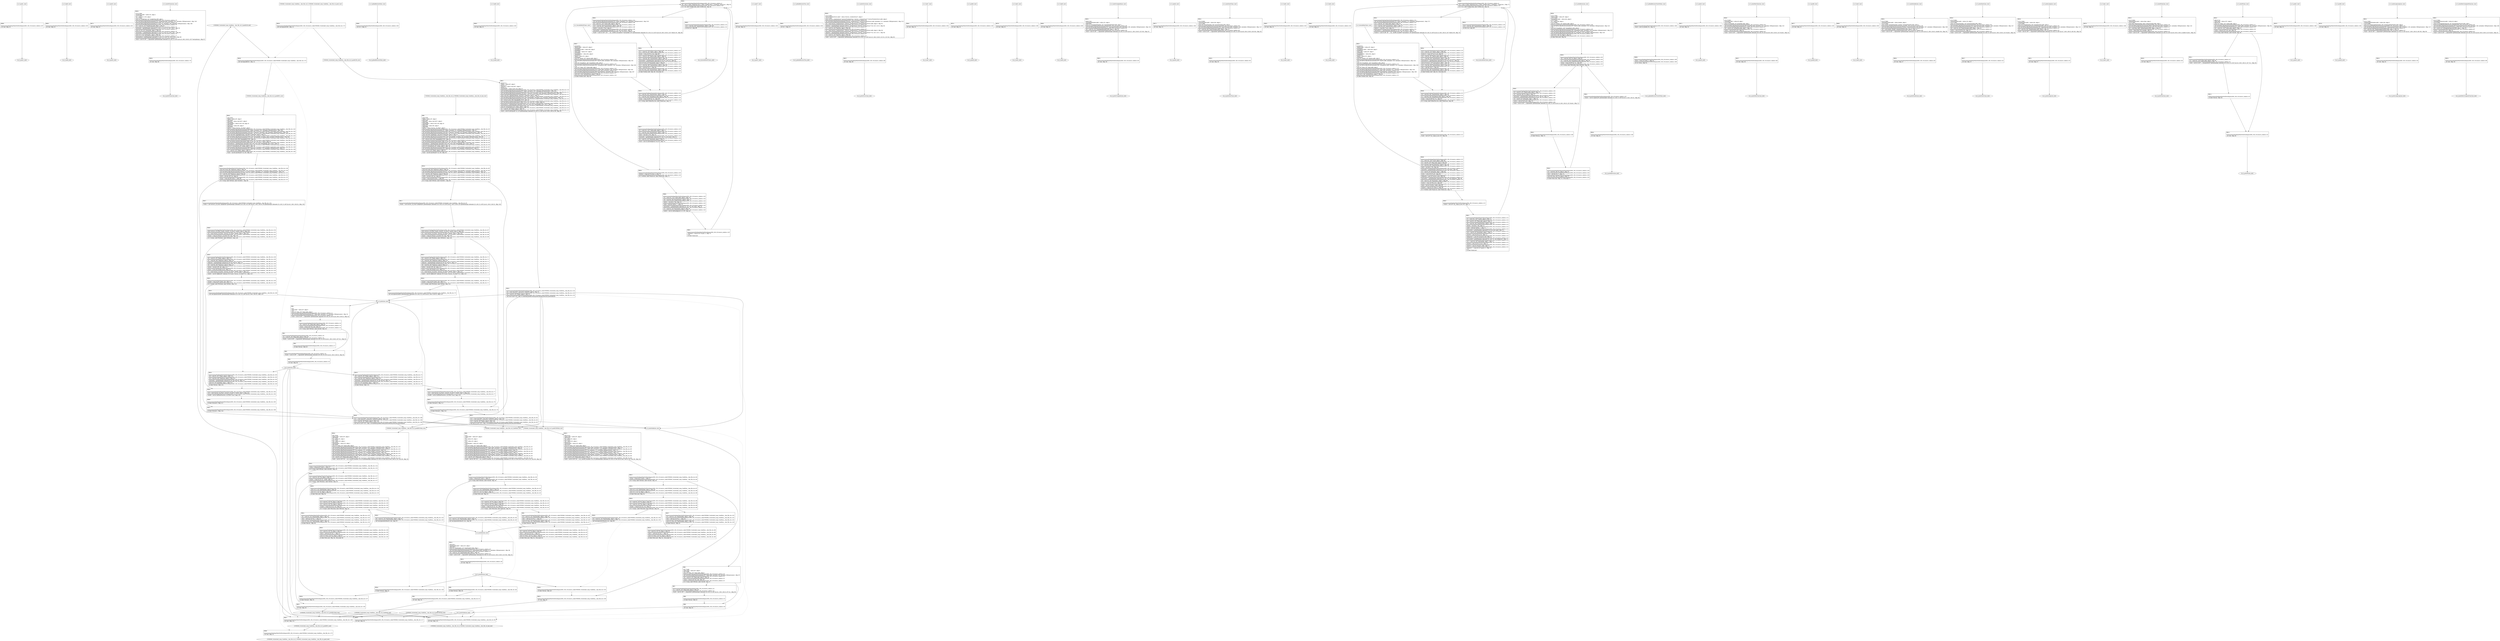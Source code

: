 digraph "icfg graph" {
BBio_ll_good1_end [label="{io_ll_good1_end}"];
BBio_ll_bad6_end [label="{io_ll_bad6_end}"];
BBio_ll_good5_end [label="{io_ll_good5_end}"];
BBio_ll_printWcharLine_end [label="{io_ll_printWcharLine_end}"];
BBCWE606_Unchecked_Loop_Condition__char_file_44_ll_goodG2B_end [label="{CWE606_Unchecked_Loop_Condition__char_file_44_ll_goodG2B_end}"];
BBio_ll_globalReturnsFalse_end [label="{io_ll_globalReturnsFalse_end}"];
BBio_ll_bad8_end [label="{io_ll_bad8_end}"];
BBio_ll_decodeHexWChars_end [label="{io_ll_decodeHexWChars_end}"];
BBio_ll_good7_end [label="{io_ll_good7_end}"];
BBio_ll_globalReturnsTrue_end [label="{io_ll_globalReturnsTrue_end}"];
BBio_ll_printStructLine_end [label="{io_ll_printStructLine_end}"];
BBio_ll_bad7_end [label="{io_ll_bad7_end}"];
BBio_ll_good6_end [label="{io_ll_good6_end}"];
BBio_ll_bad2_end [label="{io_ll_bad2_end}"];
BBio_ll_bad9_end [label="{io_ll_bad9_end}"];
BBio_ll_printUnsignedLine_end [label="{io_ll_printUnsignedLine_end}"];
BBio_ll_good4_end [label="{io_ll_good4_end}"];
BBCWE606_Unchecked_Loop_Condition__char_file_44_ll_CWE606_Unchecked_Loop_Condition__char_file_44_good_end [label="{CWE606_Unchecked_Loop_Condition__char_file_44_ll_CWE606_Unchecked_Loop_Condition__char_file_44_good_end}"];
BBio_ll_printSizeTLine_end [label="{io_ll_printSizeTLine_end}"];
BBio_ll_bad5_end [label="{io_ll_bad5_end}"];
BBio_ll_printLine_end [label="{io_ll_printLine_end}"];
BBCWE606_Unchecked_Loop_Condition__char_file_44_ll_goodB2GSink_end [label="{CWE606_Unchecked_Loop_Condition__char_file_44_ll_goodB2GSink_end}"];
BBCWE606_Unchecked_Loop_Condition__char_file_44_ll_badSink_end [label="{CWE606_Unchecked_Loop_Condition__char_file_44_ll_badSink_end}"];
BBio_ll_bad4_end [label="{io_ll_bad4_end}"];
BBio_ll_decodeHexChars_end [label="{io_ll_decodeHexChars_end}"];
BBCWE606_Unchecked_Loop_Condition__char_file_44_ll_goodB2G_end [label="{CWE606_Unchecked_Loop_Condition__char_file_44_ll_goodB2G_end}"];
BBio_ll_printBytesLine_end [label="{io_ll_printBytesLine_end}"];
BBio_ll_globalReturnsTrueOrFalse_end [label="{io_ll_globalReturnsTrueOrFalse_end}"];
BBio_ll_good3_end [label="{io_ll_good3_end}"];
BBCWE606_Unchecked_Loop_Condition__char_file_44_ll_CWE606_Unchecked_Loop_Condition__char_file_44_bad_end [label="{CWE606_Unchecked_Loop_Condition__char_file_44_ll_CWE606_Unchecked_Loop_Condition__char_file_44_bad_end}"];
BBio_ll_printHexCharLine_end [label="{io_ll_printHexCharLine_end}"];
BBio_ll_good9_end [label="{io_ll_good9_end}"];
BBio_ll_bad3_end [label="{io_ll_bad3_end}"];
BBio_ll_printDoubleLine_end [label="{io_ll_printDoubleLine_end}"];
BBio_ll_printShortLine_end [label="{io_ll_printShortLine_end}"];
BBio_ll_printLongLine_end [label="{io_ll_printLongLine_end}"];
BBio_ll_bad1_end [label="{io_ll_bad1_end}"];
BBio_ll_printFloatLine_end [label="{io_ll_printFloatLine_end}"];
BBio_ll_printWLine_end [label="{io_ll_printWLine_end}"];
BBio_ll_good2_end [label="{io_ll_good2_end}"];
BBio_ll_printIntLine_end [label="{io_ll_printIntLine_end}"];
BBio_ll_good8_end [label="{io_ll_good8_end}"];
BBio_ll_printLongLongLine_end [label="{io_ll_printLongLongLine_end}"];
BBio_ll_printHexUnsignedCharLine_end [label="{io_ll_printHexUnsignedCharLine_end}"];
BBio_ll_printSinkLine_end [label="{io_ll_printSinkLine_end}"];
BBCWE606_Unchecked_Loop_Condition__char_file_44_ll_goodG2BSink_end [label="{CWE606_Unchecked_Loop_Condition__char_file_44_ll_goodG2BSink_end}"];
BBio_ll_good1_start [label="{io_ll_good1_start}", shape=record];
io_ll_good1BB69 [label="{BB69:\l\l/home/raoxue/Desktop/MemVerif/workspace/000_109_101/source_code/io.c:187\l
  ret void, !dbg !52\l
}", shape=record];
BBio_ll_bad6_start [label="{io_ll_bad6_start}", shape=record];
io_ll_bad6BB83 [label="{BB83:\l\l/home/raoxue/Desktop/MemVerif/workspace/000_109_101/source_code/io.c:203\l
  ret void, !dbg !52\l
}", shape=record];
BBio_ll_good5_start [label="{io_ll_good5_start}", shape=record];
io_ll_good5BB73 [label="{BB73:\l\l/home/raoxue/Desktop/MemVerif/workspace/000_109_101/source_code/io.c:191\l
  ret void, !dbg !52\l
}", shape=record];
BBio_ll_printWcharLine_start [label="{io_ll_printWcharLine_start}", shape=record];
io_ll_printWcharLineBB28 [label="{BB28:\l\l/:321572864\l
  %wideChar.addr = alloca i32, align 4\l
/:321572864\l
  %s = alloca [2 x i32], align 4\l
/:321572864\l
  store i32 %wideChar, i32* %wideChar.addr, align 4\l
/home/raoxue/Desktop/MemVerif/workspace/000_109_101/source_code/io.c:70\l
  call void @llvm.dbg.declare(metadata i32* %wideChar.addr, metadata !162, metadata !DIExpression()), !dbg !163\l
/home/raoxue/Desktop/MemVerif/workspace/000_109_101/source_code/io.c:74\l
  call void @llvm.dbg.declare(metadata [2 x i32]* %s, metadata !164, metadata !DIExpression()), !dbg !168\l
/home/raoxue/Desktop/MemVerif/workspace/000_109_101/source_code/io.c:75\l
  %0 = load i32, i32* %wideChar.addr, align 4, !dbg !61\l
/home/raoxue/Desktop/MemVerif/workspace/000_109_101/source_code/io.c:75\l
  %arrayidx = getelementptr inbounds [2 x i32], [2 x i32]* %s, i64 0, i64 0, !dbg !62\l
/home/raoxue/Desktop/MemVerif/workspace/000_109_101/source_code/io.c:75\l
  store i32 %0, i32* %arrayidx, align 4, !dbg !63\l
/home/raoxue/Desktop/MemVerif/workspace/000_109_101/source_code/io.c:76\l
  %arrayidx1 = getelementptr inbounds [2 x i32], [2 x i32]* %s, i64 0, i64 1, !dbg !64\l
/home/raoxue/Desktop/MemVerif/workspace/000_109_101/source_code/io.c:76\l
  store i32 0, i32* %arrayidx1, align 4, !dbg !65\l
/home/raoxue/Desktop/MemVerif/workspace/000_109_101/source_code/io.c:77\l
  %arraydecay = getelementptr inbounds [2 x i32], [2 x i32]* %s, i64 0, i64 0, !dbg !66\l
/home/raoxue/Desktop/MemVerif/workspace/000_109_101/source_code/io.c:77\l
  %call = call i32 (i8*, ...) @printf(i8* getelementptr inbounds ([5 x i8], [5 x i8]* @.str.10, i64 0, i64 0), i32* %arraydecay), !dbg !67\l
}", shape=record];
io_ll_printWcharLineBB28 [label="{BB28:\l\l/:321572864\l
  %wideChar.addr = alloca i32, align 4\l
/:321572864\l
  %s = alloca [2 x i32], align 4\l
/:321572864\l
  store i32 %wideChar, i32* %wideChar.addr, align 4\l
/home/raoxue/Desktop/MemVerif/workspace/000_109_101/source_code/io.c:70\l
  call void @llvm.dbg.declare(metadata i32* %wideChar.addr, metadata !162, metadata !DIExpression()), !dbg !163\l
/home/raoxue/Desktop/MemVerif/workspace/000_109_101/source_code/io.c:74\l
  call void @llvm.dbg.declare(metadata [2 x i32]* %s, metadata !164, metadata !DIExpression()), !dbg !168\l
/home/raoxue/Desktop/MemVerif/workspace/000_109_101/source_code/io.c:75\l
  %0 = load i32, i32* %wideChar.addr, align 4, !dbg !61\l
/home/raoxue/Desktop/MemVerif/workspace/000_109_101/source_code/io.c:75\l
  %arrayidx = getelementptr inbounds [2 x i32], [2 x i32]* %s, i64 0, i64 0, !dbg !62\l
/home/raoxue/Desktop/MemVerif/workspace/000_109_101/source_code/io.c:75\l
  store i32 %0, i32* %arrayidx, align 4, !dbg !63\l
/home/raoxue/Desktop/MemVerif/workspace/000_109_101/source_code/io.c:76\l
  %arrayidx1 = getelementptr inbounds [2 x i32], [2 x i32]* %s, i64 0, i64 1, !dbg !64\l
/home/raoxue/Desktop/MemVerif/workspace/000_109_101/source_code/io.c:76\l
  store i32 0, i32* %arrayidx1, align 4, !dbg !65\l
/home/raoxue/Desktop/MemVerif/workspace/000_109_101/source_code/io.c:77\l
  %arraydecay = getelementptr inbounds [2 x i32], [2 x i32]* %s, i64 0, i64 0, !dbg !66\l
/home/raoxue/Desktop/MemVerif/workspace/000_109_101/source_code/io.c:77\l
  %call = call i32 (i8*, ...) @printf(i8* getelementptr inbounds ([5 x i8], [5 x i8]* @.str.10, i64 0, i64 0), i32* %arraydecay), !dbg !67\l
}", shape=record];
io_ll_printWcharLineBB29 [label="{BB29:\l\l/home/raoxue/Desktop/MemVerif/workspace/000_109_101/source_code/io.c:78\l
  ret void, !dbg !68\l
}", shape=record];
BBCWE606_Unchecked_Loop_Condition__char_file_44_ll_goodG2B_start [label="{CWE606_Unchecked_Loop_Condition__char_file_44_ll_goodG2B_start}", shape=record];
CWE606_Unchecked_Loop_Condition__char_file_44_ll_goodG2BBB31 [label="{BB31:\l\l/:86282712\l
  %data = alloca i8*, align 8\l
/:86282712\l
  %funcPtr = alloca void (i8*)*, align 8\l
/:86282712\l
  %dataBuffer = alloca [100 x i8], align 16\l
/home/raoxue/Desktop/MemVerif/workspace/000_109_101/source_code/CWE606_Unchecked_Loop_Condition__char_file_44.c:110\l
  call void @llvm.dbg.declare(metadata i8** %data, metadata !206, metadata !DIExpression()), !dbg !207\l
/home/raoxue/Desktop/MemVerif/workspace/000_109_101/source_code/CWE606_Unchecked_Loop_Condition__char_file_44.c:111\l
  call void @llvm.dbg.declare(metadata void (i8*)** %funcPtr, metadata !208, metadata !DIExpression()), !dbg !209\l
/home/raoxue/Desktop/MemVerif/workspace/000_109_101/source_code/CWE606_Unchecked_Loop_Condition__char_file_44.c:111\l
  store void (i8*)* @goodG2BSink, void (i8*)** %funcPtr, align 8, !dbg !21\l
/home/raoxue/Desktop/MemVerif/workspace/000_109_101/source_code/CWE606_Unchecked_Loop_Condition__char_file_44.c:112\l
  call void @llvm.dbg.declare(metadata [100 x i8]* %dataBuffer, metadata !210, metadata !DIExpression()), !dbg !211\l
/home/raoxue/Desktop/MemVerif/workspace/000_109_101/source_code/CWE606_Unchecked_Loop_Condition__char_file_44.c:112\l
  %0 = bitcast [100 x i8]* %dataBuffer to i8*, !dbg !26\l
/home/raoxue/Desktop/MemVerif/workspace/000_109_101/source_code/CWE606_Unchecked_Loop_Condition__char_file_44.c:112\l
  call void @llvm.memset.p0i8.i64(i8* align 16 %0, i8 0, i64 100, i1 false), !dbg !26\l
/home/raoxue/Desktop/MemVerif/workspace/000_109_101/source_code/CWE606_Unchecked_Loop_Condition__char_file_44.c:113\l
  %arraydecay = getelementptr inbounds [100 x i8], [100 x i8]* %dataBuffer, i64 0, i64 0, !dbg !27\l
/home/raoxue/Desktop/MemVerif/workspace/000_109_101/source_code/CWE606_Unchecked_Loop_Condition__char_file_44.c:113\l
  store i8* %arraydecay, i8** %data, align 8, !dbg !28\l
/home/raoxue/Desktop/MemVerif/workspace/000_109_101/source_code/CWE606_Unchecked_Loop_Condition__char_file_44.c:115\l
  %1 = load i8*, i8** %data, align 8, !dbg !29\l
/home/raoxue/Desktop/MemVerif/workspace/000_109_101/source_code/CWE606_Unchecked_Loop_Condition__char_file_44.c:115\l
  %call = call i8* @strcpy(i8* %1, i8* getelementptr inbounds ([3 x i8], [3 x i8]* @.str.4, i64 0, i64 0)) #6, !dbg !30\l
}", shape=record];
CWE606_Unchecked_Loop_Condition__char_file_44_ll_goodG2BBB31 [label="{BB31:\l\l/:86282712\l
  %data = alloca i8*, align 8\l
/:86282712\l
  %funcPtr = alloca void (i8*)*, align 8\l
/:86282712\l
  %dataBuffer = alloca [100 x i8], align 16\l
/home/raoxue/Desktop/MemVerif/workspace/000_109_101/source_code/CWE606_Unchecked_Loop_Condition__char_file_44.c:110\l
  call void @llvm.dbg.declare(metadata i8** %data, metadata !206, metadata !DIExpression()), !dbg !207\l
/home/raoxue/Desktop/MemVerif/workspace/000_109_101/source_code/CWE606_Unchecked_Loop_Condition__char_file_44.c:111\l
  call void @llvm.dbg.declare(metadata void (i8*)** %funcPtr, metadata !208, metadata !DIExpression()), !dbg !209\l
/home/raoxue/Desktop/MemVerif/workspace/000_109_101/source_code/CWE606_Unchecked_Loop_Condition__char_file_44.c:111\l
  store void (i8*)* @goodG2BSink, void (i8*)** %funcPtr, align 8, !dbg !21\l
/home/raoxue/Desktop/MemVerif/workspace/000_109_101/source_code/CWE606_Unchecked_Loop_Condition__char_file_44.c:112\l
  call void @llvm.dbg.declare(metadata [100 x i8]* %dataBuffer, metadata !210, metadata !DIExpression()), !dbg !211\l
/home/raoxue/Desktop/MemVerif/workspace/000_109_101/source_code/CWE606_Unchecked_Loop_Condition__char_file_44.c:112\l
  %0 = bitcast [100 x i8]* %dataBuffer to i8*, !dbg !26\l
/home/raoxue/Desktop/MemVerif/workspace/000_109_101/source_code/CWE606_Unchecked_Loop_Condition__char_file_44.c:112\l
  call void @llvm.memset.p0i8.i64(i8* align 16 %0, i8 0, i64 100, i1 false), !dbg !26\l
/home/raoxue/Desktop/MemVerif/workspace/000_109_101/source_code/CWE606_Unchecked_Loop_Condition__char_file_44.c:113\l
  %arraydecay = getelementptr inbounds [100 x i8], [100 x i8]* %dataBuffer, i64 0, i64 0, !dbg !27\l
/home/raoxue/Desktop/MemVerif/workspace/000_109_101/source_code/CWE606_Unchecked_Loop_Condition__char_file_44.c:113\l
  store i8* %arraydecay, i8** %data, align 8, !dbg !28\l
/home/raoxue/Desktop/MemVerif/workspace/000_109_101/source_code/CWE606_Unchecked_Loop_Condition__char_file_44.c:115\l
  %1 = load i8*, i8** %data, align 8, !dbg !29\l
/home/raoxue/Desktop/MemVerif/workspace/000_109_101/source_code/CWE606_Unchecked_Loop_Condition__char_file_44.c:115\l
  %call = call i8* @strcpy(i8* %1, i8* getelementptr inbounds ([3 x i8], [3 x i8]* @.str.4, i64 0, i64 0)) #6, !dbg !30\l
}", shape=record];
CWE606_Unchecked_Loop_Condition__char_file_44_ll_goodG2BBB32 [label="{BB32:\l\l/home/raoxue/Desktop/MemVerif/workspace/000_109_101/source_code/CWE606_Unchecked_Loop_Condition__char_file_44.c:116\l
  %2 = load void (i8*)*, void (i8*)** %funcPtr, align 8, !dbg !31\l
/home/raoxue/Desktop/MemVerif/workspace/000_109_101/source_code/CWE606_Unchecked_Loop_Condition__char_file_44.c:116\l
  %3 = load i8*, i8** %data, align 8, !dbg !32\l
/home/raoxue/Desktop/MemVerif/workspace/000_109_101/source_code/CWE606_Unchecked_Loop_Condition__char_file_44.c:116\l
  call void %2(i8* %3), !dbg !31,badSink,goodB2GSink,goodG2BSink,printLine,printSinkLine\l
}", shape=record];
CWE606_Unchecked_Loop_Condition__char_file_44_ll_goodG2BBB33 [label="{BB33:\l\l/home/raoxue/Desktop/MemVerif/workspace/000_109_101/source_code/CWE606_Unchecked_Loop_Condition__char_file_44.c:117\l
  ret void, !dbg !33\l
}", shape=record];
BBio_ll_globalReturnsFalse_start [label="{io_ll_globalReturnsFalse_start}", shape=record];
io_ll_globalReturnsFalseBB66 [label="{BB66:\l\l/home/raoxue/Desktop/MemVerif/workspace/000_109_101/source_code/io.c:163\l
  ret i32 0, !dbg !52\l
}", shape=record];
BBio_ll_bad8_start [label="{io_ll_bad8_start}", shape=record];
io_ll_bad8BB85 [label="{BB85:\l\l/home/raoxue/Desktop/MemVerif/workspace/000_109_101/source_code/io.c:205\l
  ret void, !dbg !52\l
}", shape=record];
BBio_ll_decodeHexWChars_start [label="{io_ll_decodeHexWChars_start}", shape=record];
io_ll_decodeHexWCharsBB55 [label="{BB55:\l\l/:85846600\l
  %bytes.addr = alloca i8*, align 8\l
/:85846600\l
  %numBytes.addr = alloca i64, align 8\l
/:85846600\l
  %hex.addr = alloca i32*, align 8\l
/:85846600\l
  %numWritten = alloca i64, align 8\l
/:85846600\l
  %byte = alloca i32, align 4\l
/:85846600\l
  store i8* %bytes, i8** %bytes.addr, align 8\l
/home/raoxue/Desktop/MemVerif/workspace/000_109_101/source_code/io.c:135\l
  call void @llvm.dbg.declare(metadata i8** %bytes.addr, metadata !290, metadata !DIExpression()), !dbg !291\l
/:135\l
  store i64 %numBytes, i64* %numBytes.addr, align 8\l
/home/raoxue/Desktop/MemVerif/workspace/000_109_101/source_code/io.c:135\l
  call void @llvm.dbg.declare(metadata i64* %numBytes.addr, metadata !292, metadata !DIExpression()), !dbg !293\l
/:135\l
  store i32* %hex, i32** %hex.addr, align 8\l
/home/raoxue/Desktop/MemVerif/workspace/000_109_101/source_code/io.c:135\l
  call void @llvm.dbg.declare(metadata i32** %hex.addr, metadata !294, metadata !DIExpression()), !dbg !295\l
/home/raoxue/Desktop/MemVerif/workspace/000_109_101/source_code/io.c:137\l
  call void @llvm.dbg.declare(metadata i64* %numWritten, metadata !296, metadata !DIExpression()), !dbg !297\l
/home/raoxue/Desktop/MemVerif/workspace/000_109_101/source_code/io.c:137\l
  store i64 0, i64* %numWritten, align 8, !dbg !65\l
/home/raoxue/Desktop/MemVerif/workspace/000_109_101/source_code/io.c:143\l
  br label %while.cond, !dbg !66\l
}", shape=record];
io_ll_decodeHexWCharsBB56 [label="{BB56:\l\l/home/raoxue/Desktop/MemVerif/workspace/000_109_101/source_code/io.c:143\l
  %0 = load i64, i64* %numWritten, align 8, !dbg !67\l
/home/raoxue/Desktop/MemVerif/workspace/000_109_101/source_code/io.c:143\l
  %1 = load i64, i64* %numBytes.addr, align 8, !dbg !68\l
/home/raoxue/Desktop/MemVerif/workspace/000_109_101/source_code/io.c:143\l
  %cmp = icmp ult i64 %0, %1, !dbg !69\l
/home/raoxue/Desktop/MemVerif/workspace/000_109_101/source_code/io.c:143\l
  br i1 %cmp, label %land.lhs.true, label %land.end, !dbg !70\l
}", shape=record];
io_ll_decodeHexWCharsBB57 [label="{BB57:\l\l/home/raoxue/Desktop/MemVerif/workspace/000_109_101/source_code/io.c:143\l
  %2 = load i32*, i32** %hex.addr, align 8, !dbg !71\l
/home/raoxue/Desktop/MemVerif/workspace/000_109_101/source_code/io.c:143\l
  %3 = load i64, i64* %numWritten, align 8, !dbg !72\l
/home/raoxue/Desktop/MemVerif/workspace/000_109_101/source_code/io.c:143\l
  %mul = mul i64 2, %3, !dbg !73\l
/home/raoxue/Desktop/MemVerif/workspace/000_109_101/source_code/io.c:143\l
  %arrayidx = getelementptr inbounds i32, i32* %2, i64 %mul, !dbg !71\l
/home/raoxue/Desktop/MemVerif/workspace/000_109_101/source_code/io.c:143\l
  %4 = load i32, i32* %arrayidx, align 4, !dbg !71\l
/home/raoxue/Desktop/MemVerif/workspace/000_109_101/source_code/io.c:143\l
  %call = call i32 @iswxdigit(i32 %4) #5, !dbg !74\l
}", shape=record];
io_ll_decodeHexWCharsBB57 [label="{BB57:\l\l/home/raoxue/Desktop/MemVerif/workspace/000_109_101/source_code/io.c:143\l
  %2 = load i32*, i32** %hex.addr, align 8, !dbg !71\l
/home/raoxue/Desktop/MemVerif/workspace/000_109_101/source_code/io.c:143\l
  %3 = load i64, i64* %numWritten, align 8, !dbg !72\l
/home/raoxue/Desktop/MemVerif/workspace/000_109_101/source_code/io.c:143\l
  %mul = mul i64 2, %3, !dbg !73\l
/home/raoxue/Desktop/MemVerif/workspace/000_109_101/source_code/io.c:143\l
  %arrayidx = getelementptr inbounds i32, i32* %2, i64 %mul, !dbg !71\l
/home/raoxue/Desktop/MemVerif/workspace/000_109_101/source_code/io.c:143\l
  %4 = load i32, i32* %arrayidx, align 4, !dbg !71\l
/home/raoxue/Desktop/MemVerif/workspace/000_109_101/source_code/io.c:143\l
  %call = call i32 @iswxdigit(i32 %4) #5, !dbg !74\l
}", shape=record];
io_ll_decodeHexWCharsBB59 [label="{BB59:\l\l/home/raoxue/Desktop/MemVerif/workspace/000_109_101/source_code/io.c:143\l
  %tobool = icmp ne i32 %call, 0, !dbg !74\l
/home/raoxue/Desktop/MemVerif/workspace/000_109_101/source_code/io.c:143\l
  br i1 %tobool, label %land.rhs, label %land.end, !dbg !75\l
}", shape=record];
io_ll_decodeHexWCharsBB60 [label="{BB60:\l\l/home/raoxue/Desktop/MemVerif/workspace/000_109_101/source_code/io.c:143\l
  %5 = load i32*, i32** %hex.addr, align 8, !dbg !76\l
/home/raoxue/Desktop/MemVerif/workspace/000_109_101/source_code/io.c:143\l
  %6 = load i64, i64* %numWritten, align 8, !dbg !77\l
/home/raoxue/Desktop/MemVerif/workspace/000_109_101/source_code/io.c:143\l
  %mul1 = mul i64 2, %6, !dbg !78\l
/home/raoxue/Desktop/MemVerif/workspace/000_109_101/source_code/io.c:143\l
  %add = add i64 %mul1, 1, !dbg !79\l
/home/raoxue/Desktop/MemVerif/workspace/000_109_101/source_code/io.c:143\l
  %arrayidx2 = getelementptr inbounds i32, i32* %5, i64 %add, !dbg !76\l
/home/raoxue/Desktop/MemVerif/workspace/000_109_101/source_code/io.c:143\l
  %7 = load i32, i32* %arrayidx2, align 4, !dbg !76\l
/home/raoxue/Desktop/MemVerif/workspace/000_109_101/source_code/io.c:143\l
  %call3 = call i32 @iswxdigit(i32 %7) #5, !dbg !80\l
}", shape=record];
io_ll_decodeHexWCharsBB60 [label="{BB60:\l\l/home/raoxue/Desktop/MemVerif/workspace/000_109_101/source_code/io.c:143\l
  %5 = load i32*, i32** %hex.addr, align 8, !dbg !76\l
/home/raoxue/Desktop/MemVerif/workspace/000_109_101/source_code/io.c:143\l
  %6 = load i64, i64* %numWritten, align 8, !dbg !77\l
/home/raoxue/Desktop/MemVerif/workspace/000_109_101/source_code/io.c:143\l
  %mul1 = mul i64 2, %6, !dbg !78\l
/home/raoxue/Desktop/MemVerif/workspace/000_109_101/source_code/io.c:143\l
  %add = add i64 %mul1, 1, !dbg !79\l
/home/raoxue/Desktop/MemVerif/workspace/000_109_101/source_code/io.c:143\l
  %arrayidx2 = getelementptr inbounds i32, i32* %5, i64 %add, !dbg !76\l
/home/raoxue/Desktop/MemVerif/workspace/000_109_101/source_code/io.c:143\l
  %7 = load i32, i32* %arrayidx2, align 4, !dbg !76\l
/home/raoxue/Desktop/MemVerif/workspace/000_109_101/source_code/io.c:143\l
  %call3 = call i32 @iswxdigit(i32 %7) #5, !dbg !80\l
}", shape=record];
io_ll_decodeHexWCharsBB61 [label="{BB61:\l\l/home/raoxue/Desktop/MemVerif/workspace/000_109_101/source_code/io.c:143\l
  %tobool4 = icmp ne i32 %call3, 0, !dbg !75\l
/:143\l
  br label %land.end\l
}", shape=record];
io_ll_decodeHexWCharsBB58 [label="{BB58:\l\l/home/raoxue/Desktop/MemVerif/workspace/000_109_101/source_code/io.c:0\l
  %8 = phi i1 [ false, %land.lhs.true ], [ false, %while.cond ], [ %tobool4, %land.rhs ], !dbg !81\l
/home/raoxue/Desktop/MemVerif/workspace/000_109_101/source_code/io.c:143\l
  br i1 %8, label %while.body, label %while.end, !dbg !66\l
}", shape=record];
io_ll_decodeHexWCharsBB62 [label="{BB62:\l\l/home/raoxue/Desktop/MemVerif/workspace/000_109_101/source_code/io.c:145\l
  call void @llvm.dbg.declare(metadata i32* %byte, metadata !314, metadata !DIExpression()), !dbg !316\l
/home/raoxue/Desktop/MemVerif/workspace/000_109_101/source_code/io.c:146\l
  %9 = load i32*, i32** %hex.addr, align 8, !dbg !85\l
/home/raoxue/Desktop/MemVerif/workspace/000_109_101/source_code/io.c:146\l
  %10 = load i64, i64* %numWritten, align 8, !dbg !86\l
/home/raoxue/Desktop/MemVerif/workspace/000_109_101/source_code/io.c:146\l
  %mul5 = mul i64 2, %10, !dbg !87\l
/home/raoxue/Desktop/MemVerif/workspace/000_109_101/source_code/io.c:146\l
  %arrayidx6 = getelementptr inbounds i32, i32* %9, i64 %mul5, !dbg !85\l
/home/raoxue/Desktop/MemVerif/workspace/000_109_101/source_code/io.c:146\l
  %call7 = call i32 (i32*, i32*, ...) @__isoc99_swscanf(i32* %arrayidx6, i32* getelementptr inbounds ([5 x i32], [5 x i32]* @.str.16, i64 0, i64 0), i32* %byte) #5, !dbg !88\l
}", shape=record];
io_ll_decodeHexWCharsBB62 [label="{BB62:\l\l/home/raoxue/Desktop/MemVerif/workspace/000_109_101/source_code/io.c:145\l
  call void @llvm.dbg.declare(metadata i32* %byte, metadata !314, metadata !DIExpression()), !dbg !316\l
/home/raoxue/Desktop/MemVerif/workspace/000_109_101/source_code/io.c:146\l
  %9 = load i32*, i32** %hex.addr, align 8, !dbg !85\l
/home/raoxue/Desktop/MemVerif/workspace/000_109_101/source_code/io.c:146\l
  %10 = load i64, i64* %numWritten, align 8, !dbg !86\l
/home/raoxue/Desktop/MemVerif/workspace/000_109_101/source_code/io.c:146\l
  %mul5 = mul i64 2, %10, !dbg !87\l
/home/raoxue/Desktop/MemVerif/workspace/000_109_101/source_code/io.c:146\l
  %arrayidx6 = getelementptr inbounds i32, i32* %9, i64 %mul5, !dbg !85\l
/home/raoxue/Desktop/MemVerif/workspace/000_109_101/source_code/io.c:146\l
  %call7 = call i32 (i32*, i32*, ...) @__isoc99_swscanf(i32* %arrayidx6, i32* getelementptr inbounds ([5 x i32], [5 x i32]* @.str.16, i64 0, i64 0), i32* %byte) #5, !dbg !88\l
}", shape=record];
io_ll_decodeHexWCharsBB64 [label="{BB64:\l\l/home/raoxue/Desktop/MemVerif/workspace/000_109_101/source_code/io.c:147\l
  %11 = load i32, i32* %byte, align 4, !dbg !89\l
/home/raoxue/Desktop/MemVerif/workspace/000_109_101/source_code/io.c:147\l
  %conv = trunc i32 %11 to i8, !dbg !90\l
/home/raoxue/Desktop/MemVerif/workspace/000_109_101/source_code/io.c:147\l
  %12 = load i8*, i8** %bytes.addr, align 8, !dbg !91\l
/home/raoxue/Desktop/MemVerif/workspace/000_109_101/source_code/io.c:147\l
  %13 = load i64, i64* %numWritten, align 8, !dbg !92\l
/home/raoxue/Desktop/MemVerif/workspace/000_109_101/source_code/io.c:147\l
  %arrayidx8 = getelementptr inbounds i8, i8* %12, i64 %13, !dbg !91\l
/home/raoxue/Desktop/MemVerif/workspace/000_109_101/source_code/io.c:147\l
  store i8 %conv, i8* %arrayidx8, align 1, !dbg !93\l
/home/raoxue/Desktop/MemVerif/workspace/000_109_101/source_code/io.c:148\l
  %14 = load i64, i64* %numWritten, align 8, !dbg !94\l
/home/raoxue/Desktop/MemVerif/workspace/000_109_101/source_code/io.c:148\l
  %inc = add i64 %14, 1, !dbg !94\l
/home/raoxue/Desktop/MemVerif/workspace/000_109_101/source_code/io.c:148\l
  store i64 %inc, i64* %numWritten, align 8, !dbg !94\l
/home/raoxue/Desktop/MemVerif/workspace/000_109_101/source_code/io.c:143\l
  br label %while.cond, !dbg !66, !llvm.loop !95\l
}", shape=record];
io_ll_decodeHexWCharsBB63 [label="{BB63:\l\l/home/raoxue/Desktop/MemVerif/workspace/000_109_101/source_code/io.c:151\l
  %15 = load i64, i64* %numWritten, align 8, !dbg !98\l
/home/raoxue/Desktop/MemVerif/workspace/000_109_101/source_code/io.c:151\l
  ret i64 %15, !dbg !99\l
}", shape=record];
BBio_ll_good7_start [label="{io_ll_good7_start}", shape=record];
io_ll_good7BB75 [label="{BB75:\l\l/home/raoxue/Desktop/MemVerif/workspace/000_109_101/source_code/io.c:193\l
  ret void, !dbg !52\l
}", shape=record];
BBio_ll_globalReturnsTrue_start [label="{io_ll_globalReturnsTrue_start}", shape=record];
io_ll_globalReturnsTrueBB65 [label="{BB65:\l\l/home/raoxue/Desktop/MemVerif/workspace/000_109_101/source_code/io.c:158\l
  ret i32 1, !dbg !52\l
}", shape=record];
BBio_ll_printStructLine_start [label="{io_ll_printStructLine_start}", shape=record];
io_ll_printStructLineBB36 [label="{BB36:\l\l/:321572864\l
  %structTwoIntsStruct.addr = alloca %struct._twoIntsStruct*, align 8\l
/:321572864\l
  store %struct._twoIntsStruct* %structTwoIntsStruct, %struct._twoIntsStruct** %structTwoIntsStruct.addr, align 8\l
/home/raoxue/Desktop/MemVerif/workspace/000_109_101/source_code/io.c:95\l
  call void @llvm.dbg.declare(metadata %struct._twoIntsStruct** %structTwoIntsStruct.addr, metadata !212, metadata !DIExpression()), !dbg !213\l
/home/raoxue/Desktop/MemVerif/workspace/000_109_101/source_code/io.c:97\l
  %0 = load %struct._twoIntsStruct*, %struct._twoIntsStruct** %structTwoIntsStruct.addr, align 8, !dbg !61\l
/home/raoxue/Desktop/MemVerif/workspace/000_109_101/source_code/io.c:97\l
  %intOne = getelementptr inbounds %struct._twoIntsStruct, %struct._twoIntsStruct* %0, i32 0, i32 0, !dbg !62\l
/home/raoxue/Desktop/MemVerif/workspace/000_109_101/source_code/io.c:97\l
  %1 = load i32, i32* %intOne, align 4, !dbg !62\l
/home/raoxue/Desktop/MemVerif/workspace/000_109_101/source_code/io.c:97\l
  %2 = load %struct._twoIntsStruct*, %struct._twoIntsStruct** %structTwoIntsStruct.addr, align 8, !dbg !63\l
/home/raoxue/Desktop/MemVerif/workspace/000_109_101/source_code/io.c:97\l
  %intTwo = getelementptr inbounds %struct._twoIntsStruct, %struct._twoIntsStruct* %2, i32 0, i32 1, !dbg !64\l
/home/raoxue/Desktop/MemVerif/workspace/000_109_101/source_code/io.c:97\l
  %3 = load i32, i32* %intTwo, align 4, !dbg !64\l
/home/raoxue/Desktop/MemVerif/workspace/000_109_101/source_code/io.c:97\l
  %call = call i32 (i8*, ...) @printf(i8* getelementptr inbounds ([10 x i8], [10 x i8]* @.str.13, i64 0, i64 0), i32 %1, i32 %3), !dbg !65\l
}", shape=record];
io_ll_printStructLineBB36 [label="{BB36:\l\l/:321572864\l
  %structTwoIntsStruct.addr = alloca %struct._twoIntsStruct*, align 8\l
/:321572864\l
  store %struct._twoIntsStruct* %structTwoIntsStruct, %struct._twoIntsStruct** %structTwoIntsStruct.addr, align 8\l
/home/raoxue/Desktop/MemVerif/workspace/000_109_101/source_code/io.c:95\l
  call void @llvm.dbg.declare(metadata %struct._twoIntsStruct** %structTwoIntsStruct.addr, metadata !212, metadata !DIExpression()), !dbg !213\l
/home/raoxue/Desktop/MemVerif/workspace/000_109_101/source_code/io.c:97\l
  %0 = load %struct._twoIntsStruct*, %struct._twoIntsStruct** %structTwoIntsStruct.addr, align 8, !dbg !61\l
/home/raoxue/Desktop/MemVerif/workspace/000_109_101/source_code/io.c:97\l
  %intOne = getelementptr inbounds %struct._twoIntsStruct, %struct._twoIntsStruct* %0, i32 0, i32 0, !dbg !62\l
/home/raoxue/Desktop/MemVerif/workspace/000_109_101/source_code/io.c:97\l
  %1 = load i32, i32* %intOne, align 4, !dbg !62\l
/home/raoxue/Desktop/MemVerif/workspace/000_109_101/source_code/io.c:97\l
  %2 = load %struct._twoIntsStruct*, %struct._twoIntsStruct** %structTwoIntsStruct.addr, align 8, !dbg !63\l
/home/raoxue/Desktop/MemVerif/workspace/000_109_101/source_code/io.c:97\l
  %intTwo = getelementptr inbounds %struct._twoIntsStruct, %struct._twoIntsStruct* %2, i32 0, i32 1, !dbg !64\l
/home/raoxue/Desktop/MemVerif/workspace/000_109_101/source_code/io.c:97\l
  %3 = load i32, i32* %intTwo, align 4, !dbg !64\l
/home/raoxue/Desktop/MemVerif/workspace/000_109_101/source_code/io.c:97\l
  %call = call i32 (i8*, ...) @printf(i8* getelementptr inbounds ([10 x i8], [10 x i8]* @.str.13, i64 0, i64 0), i32 %1, i32 %3), !dbg !65\l
}", shape=record];
io_ll_printStructLineBB37 [label="{BB37:\l\l/home/raoxue/Desktop/MemVerif/workspace/000_109_101/source_code/io.c:98\l
  ret void, !dbg !66\l
}", shape=record];
BBio_ll_bad7_start [label="{io_ll_bad7_start}", shape=record];
io_ll_bad7BB84 [label="{BB84:\l\l/home/raoxue/Desktop/MemVerif/workspace/000_109_101/source_code/io.c:204\l
  ret void, !dbg !52\l
}", shape=record];
BBio_ll_good6_start [label="{io_ll_good6_start}", shape=record];
io_ll_good6BB74 [label="{BB74:\l\l/home/raoxue/Desktop/MemVerif/workspace/000_109_101/source_code/io.c:192\l
  ret void, !dbg !52\l
}", shape=record];
BBio_ll_bad2_start [label="{io_ll_bad2_start}", shape=record];
io_ll_bad2BB79 [label="{BB79:\l\l/home/raoxue/Desktop/MemVerif/workspace/000_109_101/source_code/io.c:199\l
  ret void, !dbg !52\l
}", shape=record];
BBio_ll_bad9_start [label="{io_ll_bad9_start}", shape=record];
io_ll_bad9BB86 [label="{BB86:\l\l/home/raoxue/Desktop/MemVerif/workspace/000_109_101/source_code/io.c:206\l
  ret void, !dbg !52\l
}", shape=record];
BBio_ll_printUnsignedLine_start [label="{io_ll_printUnsignedLine_start}", shape=record];
io_ll_printUnsignedLineBB30 [label="{BB30:\l\l/:86007640\l
  %unsignedNumber.addr = alloca i32, align 4\l
/:86007640\l
  store i32 %unsignedNumber, i32* %unsignedNumber.addr, align 4\l
/home/raoxue/Desktop/MemVerif/workspace/000_109_101/source_code/io.c:80\l
  call void @llvm.dbg.declare(metadata i32* %unsignedNumber.addr, metadata !180, metadata !DIExpression()), !dbg !181\l
/home/raoxue/Desktop/MemVerif/workspace/000_109_101/source_code/io.c:82\l
  %0 = load i32, i32* %unsignedNumber.addr, align 4, !dbg !54\l
/home/raoxue/Desktop/MemVerif/workspace/000_109_101/source_code/io.c:82\l
  %call = call i32 (i8*, ...) @printf(i8* getelementptr inbounds ([4 x i8], [4 x i8]* @.str.11, i64 0, i64 0), i32 %0), !dbg !55\l
}", shape=record];
io_ll_printUnsignedLineBB30 [label="{BB30:\l\l/:86007640\l
  %unsignedNumber.addr = alloca i32, align 4\l
/:86007640\l
  store i32 %unsignedNumber, i32* %unsignedNumber.addr, align 4\l
/home/raoxue/Desktop/MemVerif/workspace/000_109_101/source_code/io.c:80\l
  call void @llvm.dbg.declare(metadata i32* %unsignedNumber.addr, metadata !180, metadata !DIExpression()), !dbg !181\l
/home/raoxue/Desktop/MemVerif/workspace/000_109_101/source_code/io.c:82\l
  %0 = load i32, i32* %unsignedNumber.addr, align 4, !dbg !54\l
/home/raoxue/Desktop/MemVerif/workspace/000_109_101/source_code/io.c:82\l
  %call = call i32 (i8*, ...) @printf(i8* getelementptr inbounds ([4 x i8], [4 x i8]* @.str.11, i64 0, i64 0), i32 %0), !dbg !55\l
}", shape=record];
io_ll_printUnsignedLineBB31 [label="{BB31:\l\l/home/raoxue/Desktop/MemVerif/workspace/000_109_101/source_code/io.c:83\l
  ret void, !dbg !56\l
}", shape=record];
BBio_ll_good4_start [label="{io_ll_good4_start}", shape=record];
io_ll_good4BB72 [label="{BB72:\l\l/home/raoxue/Desktop/MemVerif/workspace/000_109_101/source_code/io.c:190\l
  ret void, !dbg !52\l
}", shape=record];
BBCWE606_Unchecked_Loop_Condition__char_file_44_ll_CWE606_Unchecked_Loop_Condition__char_file_44_good_start [label="{CWE606_Unchecked_Loop_Condition__char_file_44_ll_CWE606_Unchecked_Loop_Condition__char_file_44_good_start}", shape=record];
CWE606_Unchecked_Loop_Condition__char_file_44_ll_CWE606_Unchecked_Loop_Condition__char_file_44_goodBB58 [label="{BB58:\l\l/home/raoxue/Desktop/MemVerif/workspace/000_109_101/source_code/CWE606_Unchecked_Loop_Condition__char_file_44.c:173\l
  call void @goodG2B(), !dbg !13\l
}", shape=record];
CWE606_Unchecked_Loop_Condition__char_file_44_ll_CWE606_Unchecked_Loop_Condition__char_file_44_goodBB58 [label="{BB58:\l\l/home/raoxue/Desktop/MemVerif/workspace/000_109_101/source_code/CWE606_Unchecked_Loop_Condition__char_file_44.c:173\l
  call void @goodG2B(), !dbg !13\l
}", shape=record];
CWE606_Unchecked_Loop_Condition__char_file_44_ll_CWE606_Unchecked_Loop_Condition__char_file_44_goodBB59 [label="{BB59:\l\l/home/raoxue/Desktop/MemVerif/workspace/000_109_101/source_code/CWE606_Unchecked_Loop_Condition__char_file_44.c:174\l
  call void @goodB2G(), !dbg !14\l
}", shape=record];
CWE606_Unchecked_Loop_Condition__char_file_44_ll_CWE606_Unchecked_Loop_Condition__char_file_44_goodBB59 [label="{BB59:\l\l/home/raoxue/Desktop/MemVerif/workspace/000_109_101/source_code/CWE606_Unchecked_Loop_Condition__char_file_44.c:174\l
  call void @goodB2G(), !dbg !14\l
}", shape=record];
CWE606_Unchecked_Loop_Condition__char_file_44_ll_CWE606_Unchecked_Loop_Condition__char_file_44_goodBB60 [label="{BB60:\l\l/home/raoxue/Desktop/MemVerif/workspace/000_109_101/source_code/CWE606_Unchecked_Loop_Condition__char_file_44.c:175\l
  ret void, !dbg !15\l
}", shape=record];
BBio_ll_printSizeTLine_start [label="{io_ll_printSizeTLine_start}", shape=record];
io_ll_printSizeTLineBB24 [label="{BB24:\l\l/:321572864\l
  %sizeTNumber.addr = alloca i64, align 8\l
/:321572864\l
  store i64 %sizeTNumber, i64* %sizeTNumber.addr, align 8\l
/home/raoxue/Desktop/MemVerif/workspace/000_109_101/source_code/io.c:60\l
  call void @llvm.dbg.declare(metadata i64* %sizeTNumber.addr, metadata !146, metadata !DIExpression()), !dbg !147\l
/home/raoxue/Desktop/MemVerif/workspace/000_109_101/source_code/io.c:62\l
  %0 = load i64, i64* %sizeTNumber.addr, align 8, !dbg !57\l
/home/raoxue/Desktop/MemVerif/workspace/000_109_101/source_code/io.c:62\l
  %call = call i32 (i8*, ...) @printf(i8* getelementptr inbounds ([5 x i8], [5 x i8]* @.str.8, i64 0, i64 0), i64 %0), !dbg !58\l
}", shape=record];
io_ll_printSizeTLineBB24 [label="{BB24:\l\l/:321572864\l
  %sizeTNumber.addr = alloca i64, align 8\l
/:321572864\l
  store i64 %sizeTNumber, i64* %sizeTNumber.addr, align 8\l
/home/raoxue/Desktop/MemVerif/workspace/000_109_101/source_code/io.c:60\l
  call void @llvm.dbg.declare(metadata i64* %sizeTNumber.addr, metadata !146, metadata !DIExpression()), !dbg !147\l
/home/raoxue/Desktop/MemVerif/workspace/000_109_101/source_code/io.c:62\l
  %0 = load i64, i64* %sizeTNumber.addr, align 8, !dbg !57\l
/home/raoxue/Desktop/MemVerif/workspace/000_109_101/source_code/io.c:62\l
  %call = call i32 (i8*, ...) @printf(i8* getelementptr inbounds ([5 x i8], [5 x i8]* @.str.8, i64 0, i64 0), i64 %0), !dbg !58\l
}", shape=record];
io_ll_printSizeTLineBB25 [label="{BB25:\l\l/home/raoxue/Desktop/MemVerif/workspace/000_109_101/source_code/io.c:63\l
  ret void, !dbg !59\l
}", shape=record];
BBio_ll_bad5_start [label="{io_ll_bad5_start}", shape=record];
io_ll_bad5BB82 [label="{BB82:\l\l/home/raoxue/Desktop/MemVerif/workspace/000_109_101/source_code/io.c:202\l
  ret void, !dbg !52\l
}", shape=record];
BBio_ll_printLine_start [label="{io_ll_printLine_start}", shape=record];
io_ll_printLineBB0 [label="{BB0:\l\l/:415\l
  %line.addr = alloca i8*, align 8\l
/:415\l
  store i8* %line, i8** %line.addr, align 8\l
/home/raoxue/Desktop/MemVerif/workspace/000_109_101/source_code/io.c:11\l
  call void @llvm.dbg.declare(metadata i8** %line.addr, metadata !52, metadata !DIExpression()), !dbg !53\l
/home/raoxue/Desktop/MemVerif/workspace/000_109_101/source_code/io.c:13\l
  %call = call i32 (i8*, ...) @printf(i8* getelementptr inbounds ([9 x i8], [9 x i8]* @.str, i64 0, i64 0)), !dbg !54\l
}", shape=record];
io_ll_printLineBB0 [label="{BB0:\l\l/:415\l
  %line.addr = alloca i8*, align 8\l
/:415\l
  store i8* %line, i8** %line.addr, align 8\l
/home/raoxue/Desktop/MemVerif/workspace/000_109_101/source_code/io.c:11\l
  call void @llvm.dbg.declare(metadata i8** %line.addr, metadata !52, metadata !DIExpression()), !dbg !53\l
/home/raoxue/Desktop/MemVerif/workspace/000_109_101/source_code/io.c:13\l
  %call = call i32 (i8*, ...) @printf(i8* getelementptr inbounds ([9 x i8], [9 x i8]* @.str, i64 0, i64 0)), !dbg !54\l
}", shape=record];
io_ll_printLineBB1 [label="{BB1:\l\l/home/raoxue/Desktop/MemVerif/workspace/000_109_101/source_code/io.c:14\l
  %0 = load i8*, i8** %line.addr, align 8, !dbg !55\l
/home/raoxue/Desktop/MemVerif/workspace/000_109_101/source_code/io.c:14\l
  %cmp = icmp ne i8* %0, null, !dbg !57\l
/home/raoxue/Desktop/MemVerif/workspace/000_109_101/source_code/io.c:14\l
  br i1 %cmp, label %if.then, label %if.end, !dbg !58\l
}", shape=record];
io_ll_printLineBB2 [label="{BB2:\l\l/home/raoxue/Desktop/MemVerif/workspace/000_109_101/source_code/io.c:16\l
  %1 = load i8*, i8** %line.addr, align 8, !dbg !59\l
/home/raoxue/Desktop/MemVerif/workspace/000_109_101/source_code/io.c:16\l
  %call1 = call i32 (i8*, ...) @printf(i8* getelementptr inbounds ([4 x i8], [4 x i8]* @.str.1, i64 0, i64 0), i8* %1), !dbg !61\l
}", shape=record];
io_ll_printLineBB2 [label="{BB2:\l\l/home/raoxue/Desktop/MemVerif/workspace/000_109_101/source_code/io.c:16\l
  %1 = load i8*, i8** %line.addr, align 8, !dbg !59\l
/home/raoxue/Desktop/MemVerif/workspace/000_109_101/source_code/io.c:16\l
  %call1 = call i32 (i8*, ...) @printf(i8* getelementptr inbounds ([4 x i8], [4 x i8]* @.str.1, i64 0, i64 0), i8* %1), !dbg !61\l
}", shape=record];
io_ll_printLineBB4 [label="{BB4:\l\l/home/raoxue/Desktop/MemVerif/workspace/000_109_101/source_code/io.c:17\l
  br label %if.end, !dbg !62\l
}", shape=record];
io_ll_printLineBB3 [label="{BB3:\l\l/home/raoxue/Desktop/MemVerif/workspace/000_109_101/source_code/io.c:18\l
  %call2 = call i32 (i8*, ...) @printf(i8* getelementptr inbounds ([9 x i8], [9 x i8]* @.str.2, i64 0, i64 0)), !dbg !63\l
}", shape=record];
io_ll_printLineBB3 [label="{BB3:\l\l/home/raoxue/Desktop/MemVerif/workspace/000_109_101/source_code/io.c:18\l
  %call2 = call i32 (i8*, ...) @printf(i8* getelementptr inbounds ([9 x i8], [9 x i8]* @.str.2, i64 0, i64 0)), !dbg !63\l
}", shape=record];
io_ll_printLineBB5 [label="{BB5:\l\l/home/raoxue/Desktop/MemVerif/workspace/000_109_101/source_code/io.c:19\l
  ret void, !dbg !64\l
}", shape=record];
BBCWE606_Unchecked_Loop_Condition__char_file_44_ll_goodB2GSink_start [label="{CWE606_Unchecked_Loop_Condition__char_file_44_ll_goodB2GSink_start}", shape=record];
CWE606_Unchecked_Loop_Condition__char_file_44_ll_goodB2GSinkBB34 [label="{BB34:\l\l/:86278056\l
  %data.addr = alloca i8*, align 8\l
/:86278056\l
  %i = alloca i32, align 4\l
/:86278056\l
  %n = alloca i32, align 4\l
/:86278056\l
  %intVariable = alloca i32, align 4\l
/:86278056\l
  store i8* %data, i8** %data.addr, align 8\l
/home/raoxue/Desktop/MemVerif/workspace/000_109_101/source_code/CWE606_Unchecked_Loop_Condition__char_file_44.c:120\l
  call void @llvm.dbg.declare(metadata i8** %data.addr, metadata !220, metadata !DIExpression()), !dbg !221\l
/home/raoxue/Desktop/MemVerif/workspace/000_109_101/source_code/CWE606_Unchecked_Loop_Condition__char_file_44.c:123\l
  call void @llvm.dbg.declare(metadata i32* %i, metadata !222, metadata !DIExpression()), !dbg !224\l
/home/raoxue/Desktop/MemVerif/workspace/000_109_101/source_code/CWE606_Unchecked_Loop_Condition__char_file_44.c:123\l
  call void @llvm.dbg.declare(metadata i32* %n, metadata !225, metadata !DIExpression()), !dbg !226\l
/home/raoxue/Desktop/MemVerif/workspace/000_109_101/source_code/CWE606_Unchecked_Loop_Condition__char_file_44.c:123\l
  call void @llvm.dbg.declare(metadata i32* %intVariable, metadata !227, metadata !DIExpression()), !dbg !228\l
/home/raoxue/Desktop/MemVerif/workspace/000_109_101/source_code/CWE606_Unchecked_Loop_Condition__char_file_44.c:124\l
  %0 = load i8*, i8** %data.addr, align 8, !dbg !24\l
/home/raoxue/Desktop/MemVerif/workspace/000_109_101/source_code/CWE606_Unchecked_Loop_Condition__char_file_44.c:124\l
  %call = call i32 (i8*, i8*, ...) @__isoc99_sscanf(i8* %0, i8* getelementptr inbounds ([3 x i8], [3 x i8]* @.str, i64 0, i64 0), i32* %n) #6, !dbg !26\l
}", shape=record];
CWE606_Unchecked_Loop_Condition__char_file_44_ll_goodB2GSinkBB34 [label="{BB34:\l\l/:86278056\l
  %data.addr = alloca i8*, align 8\l
/:86278056\l
  %i = alloca i32, align 4\l
/:86278056\l
  %n = alloca i32, align 4\l
/:86278056\l
  %intVariable = alloca i32, align 4\l
/:86278056\l
  store i8* %data, i8** %data.addr, align 8\l
/home/raoxue/Desktop/MemVerif/workspace/000_109_101/source_code/CWE606_Unchecked_Loop_Condition__char_file_44.c:120\l
  call void @llvm.dbg.declare(metadata i8** %data.addr, metadata !220, metadata !DIExpression()), !dbg !221\l
/home/raoxue/Desktop/MemVerif/workspace/000_109_101/source_code/CWE606_Unchecked_Loop_Condition__char_file_44.c:123\l
  call void @llvm.dbg.declare(metadata i32* %i, metadata !222, metadata !DIExpression()), !dbg !224\l
/home/raoxue/Desktop/MemVerif/workspace/000_109_101/source_code/CWE606_Unchecked_Loop_Condition__char_file_44.c:123\l
  call void @llvm.dbg.declare(metadata i32* %n, metadata !225, metadata !DIExpression()), !dbg !226\l
/home/raoxue/Desktop/MemVerif/workspace/000_109_101/source_code/CWE606_Unchecked_Loop_Condition__char_file_44.c:123\l
  call void @llvm.dbg.declare(metadata i32* %intVariable, metadata !227, metadata !DIExpression()), !dbg !228\l
/home/raoxue/Desktop/MemVerif/workspace/000_109_101/source_code/CWE606_Unchecked_Loop_Condition__char_file_44.c:124\l
  %0 = load i8*, i8** %data.addr, align 8, !dbg !24\l
/home/raoxue/Desktop/MemVerif/workspace/000_109_101/source_code/CWE606_Unchecked_Loop_Condition__char_file_44.c:124\l
  %call = call i32 (i8*, i8*, ...) @__isoc99_sscanf(i8* %0, i8* getelementptr inbounds ([3 x i8], [3 x i8]* @.str, i64 0, i64 0), i32* %n) #6, !dbg !26\l
}", shape=record];
CWE606_Unchecked_Loop_Condition__char_file_44_ll_goodB2GSinkBB35 [label="{BB35:\l\l/home/raoxue/Desktop/MemVerif/workspace/000_109_101/source_code/CWE606_Unchecked_Loop_Condition__char_file_44.c:124\l
  %cmp = icmp eq i32 %call, 1, !dbg !27\l
/home/raoxue/Desktop/MemVerif/workspace/000_109_101/source_code/CWE606_Unchecked_Loop_Condition__char_file_44.c:124\l
  br i1 %cmp, label %if.then, label %if.end5, !dbg !28\l
}", shape=record];
CWE606_Unchecked_Loop_Condition__char_file_44_ll_goodB2GSinkBB36 [label="{BB36:\l\l/home/raoxue/Desktop/MemVerif/workspace/000_109_101/source_code/CWE606_Unchecked_Loop_Condition__char_file_44.c:127\l
  %1 = load i32, i32* %n, align 4, !dbg !29\l
/home/raoxue/Desktop/MemVerif/workspace/000_109_101/source_code/CWE606_Unchecked_Loop_Condition__char_file_44.c:127\l
  %cmp1 = icmp slt i32 %1, 10000, !dbg !32\l
/home/raoxue/Desktop/MemVerif/workspace/000_109_101/source_code/CWE606_Unchecked_Loop_Condition__char_file_44.c:127\l
  br i1 %cmp1, label %if.then2, label %if.end, !dbg !33\l
}", shape=record];
CWE606_Unchecked_Loop_Condition__char_file_44_ll_goodB2GSinkBB38 [label="{BB38:\l\l/home/raoxue/Desktop/MemVerif/workspace/000_109_101/source_code/CWE606_Unchecked_Loop_Condition__char_file_44.c:129\l
  store i32 0, i32* %intVariable, align 4, !dbg !34\l
/home/raoxue/Desktop/MemVerif/workspace/000_109_101/source_code/CWE606_Unchecked_Loop_Condition__char_file_44.c:130\l
  store i32 0, i32* %i, align 4, !dbg !36\l
/home/raoxue/Desktop/MemVerif/workspace/000_109_101/source_code/CWE606_Unchecked_Loop_Condition__char_file_44.c:130\l
  br label %for.cond, !dbg !38\l
}", shape=record];
CWE606_Unchecked_Loop_Condition__char_file_44_ll_goodB2GSinkBB40 [label="{BB40:\l\l/home/raoxue/Desktop/MemVerif/workspace/000_109_101/source_code/CWE606_Unchecked_Loop_Condition__char_file_44.c:130\l
  %2 = load i32, i32* %i, align 4, !dbg !39\l
/home/raoxue/Desktop/MemVerif/workspace/000_109_101/source_code/CWE606_Unchecked_Loop_Condition__char_file_44.c:130\l
  %3 = load i32, i32* %n, align 4, !dbg !41\l
/home/raoxue/Desktop/MemVerif/workspace/000_109_101/source_code/CWE606_Unchecked_Loop_Condition__char_file_44.c:130\l
  %cmp3 = icmp slt i32 %2, %3, !dbg !42\l
/home/raoxue/Desktop/MemVerif/workspace/000_109_101/source_code/CWE606_Unchecked_Loop_Condition__char_file_44.c:130\l
  br i1 %cmp3, label %for.body, label %for.end, !dbg !43\l
}", shape=record];
CWE606_Unchecked_Loop_Condition__char_file_44_ll_goodB2GSinkBB41 [label="{BB41:\l\l/home/raoxue/Desktop/MemVerif/workspace/000_109_101/source_code/CWE606_Unchecked_Loop_Condition__char_file_44.c:133\l
  %4 = load i32, i32* %intVariable, align 4, !dbg !44\l
/home/raoxue/Desktop/MemVerif/workspace/000_109_101/source_code/CWE606_Unchecked_Loop_Condition__char_file_44.c:133\l
  %inc = add nsw i32 %4, 1, !dbg !44\l
/home/raoxue/Desktop/MemVerif/workspace/000_109_101/source_code/CWE606_Unchecked_Loop_Condition__char_file_44.c:133\l
  store i32 %inc, i32* %intVariable, align 4, !dbg !44\l
/home/raoxue/Desktop/MemVerif/workspace/000_109_101/source_code/CWE606_Unchecked_Loop_Condition__char_file_44.c:134\l
  br label %for.inc, !dbg !46\l
}", shape=record];
CWE606_Unchecked_Loop_Condition__char_file_44_ll_goodB2GSinkBB43 [label="{BB43:\l\l/home/raoxue/Desktop/MemVerif/workspace/000_109_101/source_code/CWE606_Unchecked_Loop_Condition__char_file_44.c:130\l
  %5 = load i32, i32* %i, align 4, !dbg !47\l
/home/raoxue/Desktop/MemVerif/workspace/000_109_101/source_code/CWE606_Unchecked_Loop_Condition__char_file_44.c:130\l
  %inc4 = add nsw i32 %5, 1, !dbg !47\l
/home/raoxue/Desktop/MemVerif/workspace/000_109_101/source_code/CWE606_Unchecked_Loop_Condition__char_file_44.c:130\l
  store i32 %inc4, i32* %i, align 4, !dbg !47\l
/home/raoxue/Desktop/MemVerif/workspace/000_109_101/source_code/CWE606_Unchecked_Loop_Condition__char_file_44.c:130\l
  br label %for.cond, !dbg !48, !llvm.loop !49\l
}", shape=record];
CWE606_Unchecked_Loop_Condition__char_file_44_ll_goodB2GSinkBB42 [label="{BB42:\l\l/home/raoxue/Desktop/MemVerif/workspace/000_109_101/source_code/CWE606_Unchecked_Loop_Condition__char_file_44.c:135\l
  %6 = load i32, i32* %intVariable, align 4, !dbg !52\l
/home/raoxue/Desktop/MemVerif/workspace/000_109_101/source_code/CWE606_Unchecked_Loop_Condition__char_file_44.c:135\l
  call void @printIntLine(i32 %6), !dbg !53\l
}", shape=record];
CWE606_Unchecked_Loop_Condition__char_file_44_ll_goodB2GSinkBB42 [label="{BB42:\l\l/home/raoxue/Desktop/MemVerif/workspace/000_109_101/source_code/CWE606_Unchecked_Loop_Condition__char_file_44.c:135\l
  %6 = load i32, i32* %intVariable, align 4, !dbg !52\l
/home/raoxue/Desktop/MemVerif/workspace/000_109_101/source_code/CWE606_Unchecked_Loop_Condition__char_file_44.c:135\l
  call void @printIntLine(i32 %6), !dbg !53\l
}", shape=record];
CWE606_Unchecked_Loop_Condition__char_file_44_ll_goodB2GSinkBB44 [label="{BB44:\l\l/home/raoxue/Desktop/MemVerif/workspace/000_109_101/source_code/CWE606_Unchecked_Loop_Condition__char_file_44.c:136\l
  br label %if.end, !dbg !54\l
}", shape=record];
CWE606_Unchecked_Loop_Condition__char_file_44_ll_goodB2GSinkBB39 [label="{BB39:\l\l/home/raoxue/Desktop/MemVerif/workspace/000_109_101/source_code/CWE606_Unchecked_Loop_Condition__char_file_44.c:137\l
  br label %if.end5, !dbg !55\l
}", shape=record];
CWE606_Unchecked_Loop_Condition__char_file_44_ll_goodB2GSinkBB37 [label="{BB37:\l\l/home/raoxue/Desktop/MemVerif/workspace/000_109_101/source_code/CWE606_Unchecked_Loop_Condition__char_file_44.c:139\l
  ret void, !dbg !56\l
}", shape=record];
BBCWE606_Unchecked_Loop_Condition__char_file_44_ll_badSink_start [label="{CWE606_Unchecked_Loop_Condition__char_file_44_ll_badSink_start}", shape=record];
CWE606_Unchecked_Loop_Condition__char_file_44_ll_badSinkBB0 [label="{BB0:\l\l/:415\l
  %data.addr = alloca i8*, align 8\l
/:415\l
  %i = alloca i32, align 4\l
/:415\l
  %n = alloca i32, align 4\l
/:415\l
  %intVariable = alloca i32, align 4\l
/:415\l
  store i8* %data, i8** %data.addr, align 8\l
/home/raoxue/Desktop/MemVerif/workspace/000_109_101/source_code/CWE606_Unchecked_Loop_Condition__char_file_44.c:35\l
  call void @llvm.dbg.declare(metadata i8** %data.addr, metadata !15, metadata !DIExpression()), !dbg !16\l
/home/raoxue/Desktop/MemVerif/workspace/000_109_101/source_code/CWE606_Unchecked_Loop_Condition__char_file_44.c:38\l
  call void @llvm.dbg.declare(metadata i32* %i, metadata !17, metadata !DIExpression()), !dbg !19\l
/home/raoxue/Desktop/MemVerif/workspace/000_109_101/source_code/CWE606_Unchecked_Loop_Condition__char_file_44.c:38\l
  call void @llvm.dbg.declare(metadata i32* %n, metadata !20, metadata !DIExpression()), !dbg !21\l
/home/raoxue/Desktop/MemVerif/workspace/000_109_101/source_code/CWE606_Unchecked_Loop_Condition__char_file_44.c:38\l
  call void @llvm.dbg.declare(metadata i32* %intVariable, metadata !22, metadata !DIExpression()), !dbg !23\l
/home/raoxue/Desktop/MemVerif/workspace/000_109_101/source_code/CWE606_Unchecked_Loop_Condition__char_file_44.c:39\l
  %0 = load i8*, i8** %data.addr, align 8, !dbg !24\l
/home/raoxue/Desktop/MemVerif/workspace/000_109_101/source_code/CWE606_Unchecked_Loop_Condition__char_file_44.c:39\l
  %call = call i32 (i8*, i8*, ...) @__isoc99_sscanf(i8* %0, i8* getelementptr inbounds ([3 x i8], [3 x i8]* @.str, i64 0, i64 0), i32* %n) #6, !dbg !26\l
}", shape=record];
CWE606_Unchecked_Loop_Condition__char_file_44_ll_badSinkBB0 [label="{BB0:\l\l/:415\l
  %data.addr = alloca i8*, align 8\l
/:415\l
  %i = alloca i32, align 4\l
/:415\l
  %n = alloca i32, align 4\l
/:415\l
  %intVariable = alloca i32, align 4\l
/:415\l
  store i8* %data, i8** %data.addr, align 8\l
/home/raoxue/Desktop/MemVerif/workspace/000_109_101/source_code/CWE606_Unchecked_Loop_Condition__char_file_44.c:35\l
  call void @llvm.dbg.declare(metadata i8** %data.addr, metadata !15, metadata !DIExpression()), !dbg !16\l
/home/raoxue/Desktop/MemVerif/workspace/000_109_101/source_code/CWE606_Unchecked_Loop_Condition__char_file_44.c:38\l
  call void @llvm.dbg.declare(metadata i32* %i, metadata !17, metadata !DIExpression()), !dbg !19\l
/home/raoxue/Desktop/MemVerif/workspace/000_109_101/source_code/CWE606_Unchecked_Loop_Condition__char_file_44.c:38\l
  call void @llvm.dbg.declare(metadata i32* %n, metadata !20, metadata !DIExpression()), !dbg !21\l
/home/raoxue/Desktop/MemVerif/workspace/000_109_101/source_code/CWE606_Unchecked_Loop_Condition__char_file_44.c:38\l
  call void @llvm.dbg.declare(metadata i32* %intVariable, metadata !22, metadata !DIExpression()), !dbg !23\l
/home/raoxue/Desktop/MemVerif/workspace/000_109_101/source_code/CWE606_Unchecked_Loop_Condition__char_file_44.c:39\l
  %0 = load i8*, i8** %data.addr, align 8, !dbg !24\l
/home/raoxue/Desktop/MemVerif/workspace/000_109_101/source_code/CWE606_Unchecked_Loop_Condition__char_file_44.c:39\l
  %call = call i32 (i8*, i8*, ...) @__isoc99_sscanf(i8* %0, i8* getelementptr inbounds ([3 x i8], [3 x i8]* @.str, i64 0, i64 0), i32* %n) #6, !dbg !26\l
}", shape=record];
CWE606_Unchecked_Loop_Condition__char_file_44_ll_badSinkBB1 [label="{BB1:\l\l/home/raoxue/Desktop/MemVerif/workspace/000_109_101/source_code/CWE606_Unchecked_Loop_Condition__char_file_44.c:39\l
  %cmp = icmp eq i32 %call, 1, !dbg !27\l
/home/raoxue/Desktop/MemVerif/workspace/000_109_101/source_code/CWE606_Unchecked_Loop_Condition__char_file_44.c:39\l
  br i1 %cmp, label %if.then, label %if.end, !dbg !28\l
}", shape=record];
CWE606_Unchecked_Loop_Condition__char_file_44_ll_badSinkBB2 [label="{BB2:\l\l/home/raoxue/Desktop/MemVerif/workspace/000_109_101/source_code/CWE606_Unchecked_Loop_Condition__char_file_44.c:42\l
  store i32 0, i32* %intVariable, align 4, !dbg !29\l
/home/raoxue/Desktop/MemVerif/workspace/000_109_101/source_code/CWE606_Unchecked_Loop_Condition__char_file_44.c:43\l
  store i32 0, i32* %i, align 4, !dbg !31\l
/home/raoxue/Desktop/MemVerif/workspace/000_109_101/source_code/CWE606_Unchecked_Loop_Condition__char_file_44.c:43\l
  br label %for.cond, !dbg !33\l
}", shape=record];
CWE606_Unchecked_Loop_Condition__char_file_44_ll_badSinkBB4 [label="{BB4:\l\l/home/raoxue/Desktop/MemVerif/workspace/000_109_101/source_code/CWE606_Unchecked_Loop_Condition__char_file_44.c:43\l
  %1 = load i32, i32* %i, align 4, !dbg !34\l
/home/raoxue/Desktop/MemVerif/workspace/000_109_101/source_code/CWE606_Unchecked_Loop_Condition__char_file_44.c:43\l
  %2 = load i32, i32* %n, align 4, !dbg !36\l
/home/raoxue/Desktop/MemVerif/workspace/000_109_101/source_code/CWE606_Unchecked_Loop_Condition__char_file_44.c:43\l
  %cmp1 = icmp slt i32 %1, %2, !dbg !37\l
/home/raoxue/Desktop/MemVerif/workspace/000_109_101/source_code/CWE606_Unchecked_Loop_Condition__char_file_44.c:43\l
  br i1 %cmp1, label %for.body, label %for.end, !dbg !38\l
}", shape=record];
CWE606_Unchecked_Loop_Condition__char_file_44_ll_badSinkBB5 [label="{BB5:\l\l/home/raoxue/Desktop/MemVerif/workspace/000_109_101/source_code/CWE606_Unchecked_Loop_Condition__char_file_44.c:46\l
  %3 = load i32, i32* %intVariable, align 4, !dbg !39\l
/home/raoxue/Desktop/MemVerif/workspace/000_109_101/source_code/CWE606_Unchecked_Loop_Condition__char_file_44.c:46\l
  %inc = add nsw i32 %3, 1, !dbg !39\l
/home/raoxue/Desktop/MemVerif/workspace/000_109_101/source_code/CWE606_Unchecked_Loop_Condition__char_file_44.c:46\l
  store i32 %inc, i32* %intVariable, align 4, !dbg !39\l
/home/raoxue/Desktop/MemVerif/workspace/000_109_101/source_code/CWE606_Unchecked_Loop_Condition__char_file_44.c:47\l
  br label %for.inc, !dbg !41\l
}", shape=record];
CWE606_Unchecked_Loop_Condition__char_file_44_ll_badSinkBB7 [label="{BB7:\l\l/home/raoxue/Desktop/MemVerif/workspace/000_109_101/source_code/CWE606_Unchecked_Loop_Condition__char_file_44.c:43\l
  %4 = load i32, i32* %i, align 4, !dbg !42\l
/home/raoxue/Desktop/MemVerif/workspace/000_109_101/source_code/CWE606_Unchecked_Loop_Condition__char_file_44.c:43\l
  %inc2 = add nsw i32 %4, 1, !dbg !42\l
/home/raoxue/Desktop/MemVerif/workspace/000_109_101/source_code/CWE606_Unchecked_Loop_Condition__char_file_44.c:43\l
  store i32 %inc2, i32* %i, align 4, !dbg !42\l
/home/raoxue/Desktop/MemVerif/workspace/000_109_101/source_code/CWE606_Unchecked_Loop_Condition__char_file_44.c:43\l
  br label %for.cond, !dbg !43, !llvm.loop !44\l
}", shape=record];
CWE606_Unchecked_Loop_Condition__char_file_44_ll_badSinkBB6 [label="{BB6:\l\l/home/raoxue/Desktop/MemVerif/workspace/000_109_101/source_code/CWE606_Unchecked_Loop_Condition__char_file_44.c:48\l
  %5 = load i32, i32* %intVariable, align 4, !dbg !47\l
/home/raoxue/Desktop/MemVerif/workspace/000_109_101/source_code/CWE606_Unchecked_Loop_Condition__char_file_44.c:48\l
  call void @printIntLine(i32 %5), !dbg !48\l
}", shape=record];
CWE606_Unchecked_Loop_Condition__char_file_44_ll_badSinkBB6 [label="{BB6:\l\l/home/raoxue/Desktop/MemVerif/workspace/000_109_101/source_code/CWE606_Unchecked_Loop_Condition__char_file_44.c:48\l
  %5 = load i32, i32* %intVariable, align 4, !dbg !47\l
/home/raoxue/Desktop/MemVerif/workspace/000_109_101/source_code/CWE606_Unchecked_Loop_Condition__char_file_44.c:48\l
  call void @printIntLine(i32 %5), !dbg !48\l
}", shape=record];
CWE606_Unchecked_Loop_Condition__char_file_44_ll_badSinkBB8 [label="{BB8:\l\l/home/raoxue/Desktop/MemVerif/workspace/000_109_101/source_code/CWE606_Unchecked_Loop_Condition__char_file_44.c:49\l
  br label %if.end, !dbg !49\l
}", shape=record];
CWE606_Unchecked_Loop_Condition__char_file_44_ll_badSinkBB3 [label="{BB3:\l\l/home/raoxue/Desktop/MemVerif/workspace/000_109_101/source_code/CWE606_Unchecked_Loop_Condition__char_file_44.c:51\l
  ret void, !dbg !50\l
}", shape=record];
BBio_ll_bad4_start [label="{io_ll_bad4_start}", shape=record];
io_ll_bad4BB81 [label="{BB81:\l\l/home/raoxue/Desktop/MemVerif/workspace/000_109_101/source_code/io.c:201\l
  ret void, !dbg !52\l
}", shape=record];
BBio_ll_decodeHexChars_start [label="{io_ll_decodeHexChars_start}", shape=record];
io_ll_decodeHexCharsBB45 [label="{BB45:\l\l/:85860928\l
  %bytes.addr = alloca i8*, align 8\l
/:85860928\l
  %numBytes.addr = alloca i64, align 8\l
/:85860928\l
  %hex.addr = alloca i8*, align 8\l
/:85860928\l
  %numWritten = alloca i64, align 8\l
/:85860928\l
  %byte = alloca i32, align 4\l
/:85860928\l
  store i8* %bytes, i8** %bytes.addr, align 8\l
/home/raoxue/Desktop/MemVerif/workspace/000_109_101/source_code/io.c:113\l
  call void @llvm.dbg.declare(metadata i8** %bytes.addr, metadata !253, metadata !DIExpression()), !dbg !254\l
/:113\l
  store i64 %numBytes, i64* %numBytes.addr, align 8\l
/home/raoxue/Desktop/MemVerif/workspace/000_109_101/source_code/io.c:113\l
  call void @llvm.dbg.declare(metadata i64* %numBytes.addr, metadata !255, metadata !DIExpression()), !dbg !256\l
/:113\l
  store i8* %hex, i8** %hex.addr, align 8\l
/home/raoxue/Desktop/MemVerif/workspace/000_109_101/source_code/io.c:113\l
  call void @llvm.dbg.declare(metadata i8** %hex.addr, metadata !257, metadata !DIExpression()), !dbg !258\l
/home/raoxue/Desktop/MemVerif/workspace/000_109_101/source_code/io.c:115\l
  call void @llvm.dbg.declare(metadata i64* %numWritten, metadata !259, metadata !DIExpression()), !dbg !260\l
/home/raoxue/Desktop/MemVerif/workspace/000_109_101/source_code/io.c:115\l
  store i64 0, i64* %numWritten, align 8, !dbg !63\l
/home/raoxue/Desktop/MemVerif/workspace/000_109_101/source_code/io.c:121\l
  br label %while.cond, !dbg !64\l
}", shape=record];
io_ll_decodeHexCharsBB46 [label="{BB46:\l\l/home/raoxue/Desktop/MemVerif/workspace/000_109_101/source_code/io.c:121\l
  %0 = load i64, i64* %numWritten, align 8, !dbg !65\l
/home/raoxue/Desktop/MemVerif/workspace/000_109_101/source_code/io.c:121\l
  %1 = load i64, i64* %numBytes.addr, align 8, !dbg !66\l
/home/raoxue/Desktop/MemVerif/workspace/000_109_101/source_code/io.c:121\l
  %cmp = icmp ult i64 %0, %1, !dbg !67\l
/home/raoxue/Desktop/MemVerif/workspace/000_109_101/source_code/io.c:121\l
  br i1 %cmp, label %land.lhs.true, label %land.end, !dbg !68\l
}", shape=record];
io_ll_decodeHexCharsBB47 [label="{BB47:\l\l/home/raoxue/Desktop/MemVerif/workspace/000_109_101/source_code/io.c:121\l
  %call = call i16** @__ctype_b_loc() #5, !dbg !69\l
}", shape=record];
io_ll_decodeHexCharsBB47 [label="{BB47:\l\l/home/raoxue/Desktop/MemVerif/workspace/000_109_101/source_code/io.c:121\l
  %call = call i16** @__ctype_b_loc() #5, !dbg !69\l
}", shape=record];
io_ll_decodeHexCharsBB49 [label="{BB49:\l\l/home/raoxue/Desktop/MemVerif/workspace/000_109_101/source_code/io.c:121\l
  %2 = load i16*, i16** %call, align 8, !dbg !69\l
/home/raoxue/Desktop/MemVerif/workspace/000_109_101/source_code/io.c:121\l
  %3 = load i8*, i8** %hex.addr, align 8, !dbg !69\l
/home/raoxue/Desktop/MemVerif/workspace/000_109_101/source_code/io.c:121\l
  %4 = load i64, i64* %numWritten, align 8, !dbg !69\l
/home/raoxue/Desktop/MemVerif/workspace/000_109_101/source_code/io.c:121\l
  %mul = mul i64 2, %4, !dbg !69\l
/home/raoxue/Desktop/MemVerif/workspace/000_109_101/source_code/io.c:121\l
  %arrayidx = getelementptr inbounds i8, i8* %3, i64 %mul, !dbg !69\l
/home/raoxue/Desktop/MemVerif/workspace/000_109_101/source_code/io.c:121\l
  %5 = load i8, i8* %arrayidx, align 1, !dbg !69\l
/home/raoxue/Desktop/MemVerif/workspace/000_109_101/source_code/io.c:121\l
  %conv = sext i8 %5 to i32, !dbg !69\l
/home/raoxue/Desktop/MemVerif/workspace/000_109_101/source_code/io.c:121\l
  %idxprom = sext i32 %conv to i64, !dbg !69\l
/home/raoxue/Desktop/MemVerif/workspace/000_109_101/source_code/io.c:121\l
  %arrayidx1 = getelementptr inbounds i16, i16* %2, i64 %idxprom, !dbg !69\l
/home/raoxue/Desktop/MemVerif/workspace/000_109_101/source_code/io.c:121\l
  %6 = load i16, i16* %arrayidx1, align 2, !dbg !69\l
/home/raoxue/Desktop/MemVerif/workspace/000_109_101/source_code/io.c:121\l
  %conv2 = zext i16 %6 to i32, !dbg !69\l
/home/raoxue/Desktop/MemVerif/workspace/000_109_101/source_code/io.c:121\l
  %and = and i32 %conv2, 4096, !dbg !69\l
/home/raoxue/Desktop/MemVerif/workspace/000_109_101/source_code/io.c:121\l
  %tobool = icmp ne i32 %and, 0, !dbg !69\l
/home/raoxue/Desktop/MemVerif/workspace/000_109_101/source_code/io.c:121\l
  br i1 %tobool, label %land.rhs, label %land.end, !dbg !70\l
}", shape=record];
io_ll_decodeHexCharsBB50 [label="{BB50:\l\l/home/raoxue/Desktop/MemVerif/workspace/000_109_101/source_code/io.c:121\l
  %call3 = call i16** @__ctype_b_loc() #5, !dbg !71\l
}", shape=record];
io_ll_decodeHexCharsBB50 [label="{BB50:\l\l/home/raoxue/Desktop/MemVerif/workspace/000_109_101/source_code/io.c:121\l
  %call3 = call i16** @__ctype_b_loc() #5, !dbg !71\l
}", shape=record];
io_ll_decodeHexCharsBB51 [label="{BB51:\l\l/home/raoxue/Desktop/MemVerif/workspace/000_109_101/source_code/io.c:121\l
  %7 = load i16*, i16** %call3, align 8, !dbg !71\l
/home/raoxue/Desktop/MemVerif/workspace/000_109_101/source_code/io.c:121\l
  %8 = load i8*, i8** %hex.addr, align 8, !dbg !71\l
/home/raoxue/Desktop/MemVerif/workspace/000_109_101/source_code/io.c:121\l
  %9 = load i64, i64* %numWritten, align 8, !dbg !71\l
/home/raoxue/Desktop/MemVerif/workspace/000_109_101/source_code/io.c:121\l
  %mul4 = mul i64 2, %9, !dbg !71\l
/home/raoxue/Desktop/MemVerif/workspace/000_109_101/source_code/io.c:121\l
  %add = add i64 %mul4, 1, !dbg !71\l
/home/raoxue/Desktop/MemVerif/workspace/000_109_101/source_code/io.c:121\l
  %arrayidx5 = getelementptr inbounds i8, i8* %8, i64 %add, !dbg !71\l
/home/raoxue/Desktop/MemVerif/workspace/000_109_101/source_code/io.c:121\l
  %10 = load i8, i8* %arrayidx5, align 1, !dbg !71\l
/home/raoxue/Desktop/MemVerif/workspace/000_109_101/source_code/io.c:121\l
  %conv6 = sext i8 %10 to i32, !dbg !71\l
/home/raoxue/Desktop/MemVerif/workspace/000_109_101/source_code/io.c:121\l
  %idxprom7 = sext i32 %conv6 to i64, !dbg !71\l
/home/raoxue/Desktop/MemVerif/workspace/000_109_101/source_code/io.c:121\l
  %arrayidx8 = getelementptr inbounds i16, i16* %7, i64 %idxprom7, !dbg !71\l
/home/raoxue/Desktop/MemVerif/workspace/000_109_101/source_code/io.c:121\l
  %11 = load i16, i16* %arrayidx8, align 2, !dbg !71\l
/home/raoxue/Desktop/MemVerif/workspace/000_109_101/source_code/io.c:121\l
  %conv9 = zext i16 %11 to i32, !dbg !71\l
/home/raoxue/Desktop/MemVerif/workspace/000_109_101/source_code/io.c:121\l
  %and10 = and i32 %conv9, 4096, !dbg !71\l
/home/raoxue/Desktop/MemVerif/workspace/000_109_101/source_code/io.c:121\l
  %tobool11 = icmp ne i32 %and10, 0, !dbg !70\l
/:121\l
  br label %land.end\l
}", shape=record];
io_ll_decodeHexCharsBB48 [label="{BB48:\l\l/home/raoxue/Desktop/MemVerif/workspace/000_109_101/source_code/io.c:0\l
  %12 = phi i1 [ false, %land.lhs.true ], [ false, %while.cond ], [ %tobool11, %land.rhs ], !dbg !72\l
/home/raoxue/Desktop/MemVerif/workspace/000_109_101/source_code/io.c:121\l
  br i1 %12, label %while.body, label %while.end, !dbg !64\l
}", shape=record];
io_ll_decodeHexCharsBB52 [label="{BB52:\l\l/home/raoxue/Desktop/MemVerif/workspace/000_109_101/source_code/io.c:123\l
  call void @llvm.dbg.declare(metadata i32* %byte, metadata !270, metadata !DIExpression()), !dbg !272\l
/home/raoxue/Desktop/MemVerif/workspace/000_109_101/source_code/io.c:124\l
  %13 = load i8*, i8** %hex.addr, align 8, !dbg !76\l
/home/raoxue/Desktop/MemVerif/workspace/000_109_101/source_code/io.c:124\l
  %14 = load i64, i64* %numWritten, align 8, !dbg !77\l
/home/raoxue/Desktop/MemVerif/workspace/000_109_101/source_code/io.c:124\l
  %mul12 = mul i64 2, %14, !dbg !78\l
/home/raoxue/Desktop/MemVerif/workspace/000_109_101/source_code/io.c:124\l
  %arrayidx13 = getelementptr inbounds i8, i8* %13, i64 %mul12, !dbg !76\l
/home/raoxue/Desktop/MemVerif/workspace/000_109_101/source_code/io.c:124\l
  %call14 = call i32 (i8*, i8*, ...) @__isoc99_sscanf(i8* %arrayidx13, i8* getelementptr inbounds ([5 x i8], [5 x i8]* @.str.14, i64 0, i64 0), i32* %byte) #6, !dbg !79\l
}", shape=record];
io_ll_decodeHexCharsBB52 [label="{BB52:\l\l/home/raoxue/Desktop/MemVerif/workspace/000_109_101/source_code/io.c:123\l
  call void @llvm.dbg.declare(metadata i32* %byte, metadata !270, metadata !DIExpression()), !dbg !272\l
/home/raoxue/Desktop/MemVerif/workspace/000_109_101/source_code/io.c:124\l
  %13 = load i8*, i8** %hex.addr, align 8, !dbg !76\l
/home/raoxue/Desktop/MemVerif/workspace/000_109_101/source_code/io.c:124\l
  %14 = load i64, i64* %numWritten, align 8, !dbg !77\l
/home/raoxue/Desktop/MemVerif/workspace/000_109_101/source_code/io.c:124\l
  %mul12 = mul i64 2, %14, !dbg !78\l
/home/raoxue/Desktop/MemVerif/workspace/000_109_101/source_code/io.c:124\l
  %arrayidx13 = getelementptr inbounds i8, i8* %13, i64 %mul12, !dbg !76\l
/home/raoxue/Desktop/MemVerif/workspace/000_109_101/source_code/io.c:124\l
  %call14 = call i32 (i8*, i8*, ...) @__isoc99_sscanf(i8* %arrayidx13, i8* getelementptr inbounds ([5 x i8], [5 x i8]* @.str.14, i64 0, i64 0), i32* %byte) #6, !dbg !79\l
}", shape=record];
io_ll_decodeHexCharsBB54 [label="{BB54:\l\l/home/raoxue/Desktop/MemVerif/workspace/000_109_101/source_code/io.c:125\l
  %15 = load i32, i32* %byte, align 4, !dbg !80\l
/home/raoxue/Desktop/MemVerif/workspace/000_109_101/source_code/io.c:125\l
  %conv15 = trunc i32 %15 to i8, !dbg !81\l
/home/raoxue/Desktop/MemVerif/workspace/000_109_101/source_code/io.c:125\l
  %16 = load i8*, i8** %bytes.addr, align 8, !dbg !82\l
/home/raoxue/Desktop/MemVerif/workspace/000_109_101/source_code/io.c:125\l
  %17 = load i64, i64* %numWritten, align 8, !dbg !83\l
/home/raoxue/Desktop/MemVerif/workspace/000_109_101/source_code/io.c:125\l
  %arrayidx16 = getelementptr inbounds i8, i8* %16, i64 %17, !dbg !82\l
/home/raoxue/Desktop/MemVerif/workspace/000_109_101/source_code/io.c:125\l
  store i8 %conv15, i8* %arrayidx16, align 1, !dbg !84\l
/home/raoxue/Desktop/MemVerif/workspace/000_109_101/source_code/io.c:126\l
  %18 = load i64, i64* %numWritten, align 8, !dbg !85\l
/home/raoxue/Desktop/MemVerif/workspace/000_109_101/source_code/io.c:126\l
  %inc = add i64 %18, 1, !dbg !85\l
/home/raoxue/Desktop/MemVerif/workspace/000_109_101/source_code/io.c:126\l
  store i64 %inc, i64* %numWritten, align 8, !dbg !85\l
/home/raoxue/Desktop/MemVerif/workspace/000_109_101/source_code/io.c:121\l
  br label %while.cond, !dbg !64, !llvm.loop !86\l
}", shape=record];
io_ll_decodeHexCharsBB53 [label="{BB53:\l\l/home/raoxue/Desktop/MemVerif/workspace/000_109_101/source_code/io.c:129\l
  %19 = load i64, i64* %numWritten, align 8, !dbg !89\l
/home/raoxue/Desktop/MemVerif/workspace/000_109_101/source_code/io.c:129\l
  ret i64 %19, !dbg !90\l
}", shape=record];
BBCWE606_Unchecked_Loop_Condition__char_file_44_ll_goodB2G_start [label="{CWE606_Unchecked_Loop_Condition__char_file_44_ll_goodB2G_start}", shape=record];
CWE606_Unchecked_Loop_Condition__char_file_44_ll_goodB2GBB45 [label="{BB45:\l\l/:86318904\l
  %data = alloca i8*, align 8\l
/:86318904\l
  %funcPtr = alloca void (i8*)*, align 8\l
/:86318904\l
  %dataBuffer = alloca [100 x i8], align 16\l
/:86318904\l
  %dataLen = alloca i64, align 8\l
/:86318904\l
  %pFile = alloca %struct._IO_FILE*, align 8\l
/home/raoxue/Desktop/MemVerif/workspace/000_109_101/source_code/CWE606_Unchecked_Loop_Condition__char_file_44.c:143\l
  call void @llvm.dbg.declare(metadata i8** %data, metadata !262, metadata !DIExpression()), !dbg !263\l
/home/raoxue/Desktop/MemVerif/workspace/000_109_101/source_code/CWE606_Unchecked_Loop_Condition__char_file_44.c:144\l
  call void @llvm.dbg.declare(metadata void (i8*)** %funcPtr, metadata !264, metadata !DIExpression()), !dbg !265\l
/home/raoxue/Desktop/MemVerif/workspace/000_109_101/source_code/CWE606_Unchecked_Loop_Condition__char_file_44.c:144\l
  store void (i8*)* @goodB2GSink, void (i8*)** %funcPtr, align 8, !dbg !21\l
/home/raoxue/Desktop/MemVerif/workspace/000_109_101/source_code/CWE606_Unchecked_Loop_Condition__char_file_44.c:145\l
  call void @llvm.dbg.declare(metadata [100 x i8]* %dataBuffer, metadata !266, metadata !DIExpression()), !dbg !267\l
/home/raoxue/Desktop/MemVerif/workspace/000_109_101/source_code/CWE606_Unchecked_Loop_Condition__char_file_44.c:145\l
  %0 = bitcast [100 x i8]* %dataBuffer to i8*, !dbg !26\l
/home/raoxue/Desktop/MemVerif/workspace/000_109_101/source_code/CWE606_Unchecked_Loop_Condition__char_file_44.c:145\l
  call void @llvm.memset.p0i8.i64(i8* align 16 %0, i8 0, i64 100, i1 false), !dbg !26\l
/home/raoxue/Desktop/MemVerif/workspace/000_109_101/source_code/CWE606_Unchecked_Loop_Condition__char_file_44.c:146\l
  %arraydecay = getelementptr inbounds [100 x i8], [100 x i8]* %dataBuffer, i64 0, i64 0, !dbg !27\l
/home/raoxue/Desktop/MemVerif/workspace/000_109_101/source_code/CWE606_Unchecked_Loop_Condition__char_file_44.c:146\l
  store i8* %arraydecay, i8** %data, align 8, !dbg !28\l
/home/raoxue/Desktop/MemVerif/workspace/000_109_101/source_code/CWE606_Unchecked_Loop_Condition__char_file_44.c:149\l
  call void @llvm.dbg.declare(metadata i64* %dataLen, metadata !270, metadata !DIExpression()), !dbg !272\l
/home/raoxue/Desktop/MemVerif/workspace/000_109_101/source_code/CWE606_Unchecked_Loop_Condition__char_file_44.c:149\l
  %1 = load i8*, i8** %data, align 8, !dbg !35\l
/home/raoxue/Desktop/MemVerif/workspace/000_109_101/source_code/CWE606_Unchecked_Loop_Condition__char_file_44.c:149\l
  %call = call i64 @strlen(i8* %1) #6, !dbg !36\l
}", shape=record];
CWE606_Unchecked_Loop_Condition__char_file_44_ll_goodB2GBB45 [label="{BB45:\l\l/:86318904\l
  %data = alloca i8*, align 8\l
/:86318904\l
  %funcPtr = alloca void (i8*)*, align 8\l
/:86318904\l
  %dataBuffer = alloca [100 x i8], align 16\l
/:86318904\l
  %dataLen = alloca i64, align 8\l
/:86318904\l
  %pFile = alloca %struct._IO_FILE*, align 8\l
/home/raoxue/Desktop/MemVerif/workspace/000_109_101/source_code/CWE606_Unchecked_Loop_Condition__char_file_44.c:143\l
  call void @llvm.dbg.declare(metadata i8** %data, metadata !262, metadata !DIExpression()), !dbg !263\l
/home/raoxue/Desktop/MemVerif/workspace/000_109_101/source_code/CWE606_Unchecked_Loop_Condition__char_file_44.c:144\l
  call void @llvm.dbg.declare(metadata void (i8*)** %funcPtr, metadata !264, metadata !DIExpression()), !dbg !265\l
/home/raoxue/Desktop/MemVerif/workspace/000_109_101/source_code/CWE606_Unchecked_Loop_Condition__char_file_44.c:144\l
  store void (i8*)* @goodB2GSink, void (i8*)** %funcPtr, align 8, !dbg !21\l
/home/raoxue/Desktop/MemVerif/workspace/000_109_101/source_code/CWE606_Unchecked_Loop_Condition__char_file_44.c:145\l
  call void @llvm.dbg.declare(metadata [100 x i8]* %dataBuffer, metadata !266, metadata !DIExpression()), !dbg !267\l
/home/raoxue/Desktop/MemVerif/workspace/000_109_101/source_code/CWE606_Unchecked_Loop_Condition__char_file_44.c:145\l
  %0 = bitcast [100 x i8]* %dataBuffer to i8*, !dbg !26\l
/home/raoxue/Desktop/MemVerif/workspace/000_109_101/source_code/CWE606_Unchecked_Loop_Condition__char_file_44.c:145\l
  call void @llvm.memset.p0i8.i64(i8* align 16 %0, i8 0, i64 100, i1 false), !dbg !26\l
/home/raoxue/Desktop/MemVerif/workspace/000_109_101/source_code/CWE606_Unchecked_Loop_Condition__char_file_44.c:146\l
  %arraydecay = getelementptr inbounds [100 x i8], [100 x i8]* %dataBuffer, i64 0, i64 0, !dbg !27\l
/home/raoxue/Desktop/MemVerif/workspace/000_109_101/source_code/CWE606_Unchecked_Loop_Condition__char_file_44.c:146\l
  store i8* %arraydecay, i8** %data, align 8, !dbg !28\l
/home/raoxue/Desktop/MemVerif/workspace/000_109_101/source_code/CWE606_Unchecked_Loop_Condition__char_file_44.c:149\l
  call void @llvm.dbg.declare(metadata i64* %dataLen, metadata !270, metadata !DIExpression()), !dbg !272\l
/home/raoxue/Desktop/MemVerif/workspace/000_109_101/source_code/CWE606_Unchecked_Loop_Condition__char_file_44.c:149\l
  %1 = load i8*, i8** %data, align 8, !dbg !35\l
/home/raoxue/Desktop/MemVerif/workspace/000_109_101/source_code/CWE606_Unchecked_Loop_Condition__char_file_44.c:149\l
  %call = call i64 @strlen(i8* %1) #6, !dbg !36\l
}", shape=record];
CWE606_Unchecked_Loop_Condition__char_file_44_ll_goodB2GBB46 [label="{BB46:\l\l/home/raoxue/Desktop/MemVerif/workspace/000_109_101/source_code/CWE606_Unchecked_Loop_Condition__char_file_44.c:149\l
  store i64 %call, i64* %dataLen, align 8, !dbg !34\l
/home/raoxue/Desktop/MemVerif/workspace/000_109_101/source_code/CWE606_Unchecked_Loop_Condition__char_file_44.c:150\l
  call void @llvm.dbg.declare(metadata %struct._IO_FILE** %pFile, metadata !275, metadata !DIExpression()), !dbg !276\l
/home/raoxue/Desktop/MemVerif/workspace/000_109_101/source_code/CWE606_Unchecked_Loop_Condition__char_file_44.c:152\l
  %2 = load i64, i64* %dataLen, align 8, !dbg !95\l
/home/raoxue/Desktop/MemVerif/workspace/000_109_101/source_code/CWE606_Unchecked_Loop_Condition__char_file_44.c:152\l
  %sub = sub i64 100, %2, !dbg !97\l
/home/raoxue/Desktop/MemVerif/workspace/000_109_101/source_code/CWE606_Unchecked_Loop_Condition__char_file_44.c:152\l
  %cmp = icmp ugt i64 %sub, 1, !dbg !98\l
/home/raoxue/Desktop/MemVerif/workspace/000_109_101/source_code/CWE606_Unchecked_Loop_Condition__char_file_44.c:152\l
  br i1 %cmp, label %if.then, label %if.end11, !dbg !99\l
}", shape=record];
CWE606_Unchecked_Loop_Condition__char_file_44_ll_goodB2GBB47 [label="{BB47:\l\l/home/raoxue/Desktop/MemVerif/workspace/000_109_101/source_code/CWE606_Unchecked_Loop_Condition__char_file_44.c:154\l
  %call1 = call %struct._IO_FILE* @fopen(i8* getelementptr inbounds ([14 x i8], [14 x i8]* @.str.1, i64 0, i64 0), i8* getelementptr inbounds ([2 x i8], [2 x i8]* @.str.2, i64 0, i64 0)), !dbg !100\l
}", shape=record];
CWE606_Unchecked_Loop_Condition__char_file_44_ll_goodB2GBB47 [label="{BB47:\l\l/home/raoxue/Desktop/MemVerif/workspace/000_109_101/source_code/CWE606_Unchecked_Loop_Condition__char_file_44.c:154\l
  %call1 = call %struct._IO_FILE* @fopen(i8* getelementptr inbounds ([14 x i8], [14 x i8]* @.str.1, i64 0, i64 0), i8* getelementptr inbounds ([2 x i8], [2 x i8]* @.str.2, i64 0, i64 0)), !dbg !100\l
}", shape=record];
CWE606_Unchecked_Loop_Condition__char_file_44_ll_goodB2GBB49 [label="{BB49:\l\l/home/raoxue/Desktop/MemVerif/workspace/000_109_101/source_code/CWE606_Unchecked_Loop_Condition__char_file_44.c:154\l
  store %struct._IO_FILE* %call1, %struct._IO_FILE** %pFile, align 8, !dbg !102\l
/home/raoxue/Desktop/MemVerif/workspace/000_109_101/source_code/CWE606_Unchecked_Loop_Condition__char_file_44.c:155\l
  %3 = load %struct._IO_FILE*, %struct._IO_FILE** %pFile, align 8, !dbg !103\l
/home/raoxue/Desktop/MemVerif/workspace/000_109_101/source_code/CWE606_Unchecked_Loop_Condition__char_file_44.c:155\l
  %cmp2 = icmp ne %struct._IO_FILE* %3, null, !dbg !105\l
/home/raoxue/Desktop/MemVerif/workspace/000_109_101/source_code/CWE606_Unchecked_Loop_Condition__char_file_44.c:155\l
  br i1 %cmp2, label %if.then3, label %if.end10, !dbg !106\l
}", shape=record];
CWE606_Unchecked_Loop_Condition__char_file_44_ll_goodB2GBB50 [label="{BB50:\l\l/home/raoxue/Desktop/MemVerif/workspace/000_109_101/source_code/CWE606_Unchecked_Loop_Condition__char_file_44.c:158\l
  %4 = load i8*, i8** %data, align 8, !dbg !107\l
/home/raoxue/Desktop/MemVerif/workspace/000_109_101/source_code/CWE606_Unchecked_Loop_Condition__char_file_44.c:158\l
  %5 = load i64, i64* %dataLen, align 8, !dbg !110\l
/home/raoxue/Desktop/MemVerif/workspace/000_109_101/source_code/CWE606_Unchecked_Loop_Condition__char_file_44.c:158\l
  %add.ptr = getelementptr inbounds i8, i8* %4, i64 %5, !dbg !111\l
/home/raoxue/Desktop/MemVerif/workspace/000_109_101/source_code/CWE606_Unchecked_Loop_Condition__char_file_44.c:158\l
  %6 = load i64, i64* %dataLen, align 8, !dbg !112\l
/home/raoxue/Desktop/MemVerif/workspace/000_109_101/source_code/CWE606_Unchecked_Loop_Condition__char_file_44.c:158\l
  %sub4 = sub i64 100, %6, !dbg !113\l
/home/raoxue/Desktop/MemVerif/workspace/000_109_101/source_code/CWE606_Unchecked_Loop_Condition__char_file_44.c:158\l
  %conv = trunc i64 %sub4 to i32, !dbg !114\l
/home/raoxue/Desktop/MemVerif/workspace/000_109_101/source_code/CWE606_Unchecked_Loop_Condition__char_file_44.c:158\l
  %7 = load %struct._IO_FILE*, %struct._IO_FILE** %pFile, align 8, !dbg !115\l
/home/raoxue/Desktop/MemVerif/workspace/000_109_101/source_code/CWE606_Unchecked_Loop_Condition__char_file_44.c:158\l
  %call5 = call i8* @fgets(i8* %add.ptr, i32 %conv, %struct._IO_FILE* %7), !dbg !116\l
}", shape=record];
CWE606_Unchecked_Loop_Condition__char_file_44_ll_goodB2GBB50 [label="{BB50:\l\l/home/raoxue/Desktop/MemVerif/workspace/000_109_101/source_code/CWE606_Unchecked_Loop_Condition__char_file_44.c:158\l
  %4 = load i8*, i8** %data, align 8, !dbg !107\l
/home/raoxue/Desktop/MemVerif/workspace/000_109_101/source_code/CWE606_Unchecked_Loop_Condition__char_file_44.c:158\l
  %5 = load i64, i64* %dataLen, align 8, !dbg !110\l
/home/raoxue/Desktop/MemVerif/workspace/000_109_101/source_code/CWE606_Unchecked_Loop_Condition__char_file_44.c:158\l
  %add.ptr = getelementptr inbounds i8, i8* %4, i64 %5, !dbg !111\l
/home/raoxue/Desktop/MemVerif/workspace/000_109_101/source_code/CWE606_Unchecked_Loop_Condition__char_file_44.c:158\l
  %6 = load i64, i64* %dataLen, align 8, !dbg !112\l
/home/raoxue/Desktop/MemVerif/workspace/000_109_101/source_code/CWE606_Unchecked_Loop_Condition__char_file_44.c:158\l
  %sub4 = sub i64 100, %6, !dbg !113\l
/home/raoxue/Desktop/MemVerif/workspace/000_109_101/source_code/CWE606_Unchecked_Loop_Condition__char_file_44.c:158\l
  %conv = trunc i64 %sub4 to i32, !dbg !114\l
/home/raoxue/Desktop/MemVerif/workspace/000_109_101/source_code/CWE606_Unchecked_Loop_Condition__char_file_44.c:158\l
  %7 = load %struct._IO_FILE*, %struct._IO_FILE** %pFile, align 8, !dbg !115\l
/home/raoxue/Desktop/MemVerif/workspace/000_109_101/source_code/CWE606_Unchecked_Loop_Condition__char_file_44.c:158\l
  %call5 = call i8* @fgets(i8* %add.ptr, i32 %conv, %struct._IO_FILE* %7), !dbg !116\l
}", shape=record];
CWE606_Unchecked_Loop_Condition__char_file_44_ll_goodB2GBB52 [label="{BB52:\l\l/home/raoxue/Desktop/MemVerif/workspace/000_109_101/source_code/CWE606_Unchecked_Loop_Condition__char_file_44.c:158\l
  %cmp6 = icmp eq i8* %call5, null, !dbg !117\l
/home/raoxue/Desktop/MemVerif/workspace/000_109_101/source_code/CWE606_Unchecked_Loop_Condition__char_file_44.c:158\l
  br i1 %cmp6, label %if.then8, label %if.end, !dbg !118\l
}", shape=record];
CWE606_Unchecked_Loop_Condition__char_file_44_ll_goodB2GBB53 [label="{BB53:\l\l/home/raoxue/Desktop/MemVerif/workspace/000_109_101/source_code/CWE606_Unchecked_Loop_Condition__char_file_44.c:160\l
  call void @printLine(i8* getelementptr inbounds ([15 x i8], [15 x i8]* @.str.3, i64 0, i64 0)), !dbg !119\l
}", shape=record];
CWE606_Unchecked_Loop_Condition__char_file_44_ll_goodB2GBB53 [label="{BB53:\l\l/home/raoxue/Desktop/MemVerif/workspace/000_109_101/source_code/CWE606_Unchecked_Loop_Condition__char_file_44.c:160\l
  call void @printLine(i8* getelementptr inbounds ([15 x i8], [15 x i8]* @.str.3, i64 0, i64 0)), !dbg !119\l
}", shape=record];
CWE606_Unchecked_Loop_Condition__char_file_44_ll_goodB2GBB55 [label="{BB55:\l\l/home/raoxue/Desktop/MemVerif/workspace/000_109_101/source_code/CWE606_Unchecked_Loop_Condition__char_file_44.c:162\l
  %8 = load i8*, i8** %data, align 8, !dbg !121\l
/home/raoxue/Desktop/MemVerif/workspace/000_109_101/source_code/CWE606_Unchecked_Loop_Condition__char_file_44.c:162\l
  %9 = load i64, i64* %dataLen, align 8, !dbg !122\l
/home/raoxue/Desktop/MemVerif/workspace/000_109_101/source_code/CWE606_Unchecked_Loop_Condition__char_file_44.c:162\l
  %arrayidx = getelementptr inbounds i8, i8* %8, i64 %9, !dbg !121\l
/home/raoxue/Desktop/MemVerif/workspace/000_109_101/source_code/CWE606_Unchecked_Loop_Condition__char_file_44.c:162\l
  store i8 0, i8* %arrayidx, align 1, !dbg !123\l
/home/raoxue/Desktop/MemVerif/workspace/000_109_101/source_code/CWE606_Unchecked_Loop_Condition__char_file_44.c:163\l
  br label %if.end, !dbg !124\l
}", shape=record];
CWE606_Unchecked_Loop_Condition__char_file_44_ll_goodB2GBB54 [label="{BB54:\l\l/home/raoxue/Desktop/MemVerif/workspace/000_109_101/source_code/CWE606_Unchecked_Loop_Condition__char_file_44.c:164\l
  %10 = load %struct._IO_FILE*, %struct._IO_FILE** %pFile, align 8, !dbg !125\l
/home/raoxue/Desktop/MemVerif/workspace/000_109_101/source_code/CWE606_Unchecked_Loop_Condition__char_file_44.c:164\l
  %call9 = call i32 @fclose(%struct._IO_FILE* %10), !dbg !126\l
}", shape=record];
CWE606_Unchecked_Loop_Condition__char_file_44_ll_goodB2GBB54 [label="{BB54:\l\l/home/raoxue/Desktop/MemVerif/workspace/000_109_101/source_code/CWE606_Unchecked_Loop_Condition__char_file_44.c:164\l
  %10 = load %struct._IO_FILE*, %struct._IO_FILE** %pFile, align 8, !dbg !125\l
/home/raoxue/Desktop/MemVerif/workspace/000_109_101/source_code/CWE606_Unchecked_Loop_Condition__char_file_44.c:164\l
  %call9 = call i32 @fclose(%struct._IO_FILE* %10), !dbg !126\l
}", shape=record];
CWE606_Unchecked_Loop_Condition__char_file_44_ll_goodB2GBB56 [label="{BB56:\l\l/home/raoxue/Desktop/MemVerif/workspace/000_109_101/source_code/CWE606_Unchecked_Loop_Condition__char_file_44.c:165\l
  br label %if.end10, !dbg !127\l
}", shape=record];
CWE606_Unchecked_Loop_Condition__char_file_44_ll_goodB2GBB51 [label="{BB51:\l\l/home/raoxue/Desktop/MemVerif/workspace/000_109_101/source_code/CWE606_Unchecked_Loop_Condition__char_file_44.c:166\l
  br label %if.end11, !dbg !128\l
}", shape=record];
CWE606_Unchecked_Loop_Condition__char_file_44_ll_goodB2GBB48 [label="{BB48:\l\l/home/raoxue/Desktop/MemVerif/workspace/000_109_101/source_code/CWE606_Unchecked_Loop_Condition__char_file_44.c:168\l
  %11 = load void (i8*)*, void (i8*)** %funcPtr, align 8, !dbg !129\l
/home/raoxue/Desktop/MemVerif/workspace/000_109_101/source_code/CWE606_Unchecked_Loop_Condition__char_file_44.c:168\l
  %12 = load i8*, i8** %data, align 8, !dbg !130\l
/home/raoxue/Desktop/MemVerif/workspace/000_109_101/source_code/CWE606_Unchecked_Loop_Condition__char_file_44.c:168\l
  call void %11(i8* %12), !dbg !129,badSink,goodB2GSink,goodG2BSink,printLine,printSinkLine\l
}", shape=record];
CWE606_Unchecked_Loop_Condition__char_file_44_ll_goodB2GBB57 [label="{BB57:\l\l/home/raoxue/Desktop/MemVerif/workspace/000_109_101/source_code/CWE606_Unchecked_Loop_Condition__char_file_44.c:169\l
  ret void, !dbg !131\l
}", shape=record];
BBio_ll_printBytesLine_start [label="{io_ll_printBytesLine_start}", shape=record];
io_ll_printBytesLineBB38 [label="{BB38:\l\l/:321572864\l
  %bytes.addr = alloca i8*, align 8\l
/:321572864\l
  %numBytes.addr = alloca i64, align 8\l
/:321572864\l
  %i = alloca i64, align 8\l
/:321572864\l
  store i8* %bytes, i8** %bytes.addr, align 8\l
/home/raoxue/Desktop/MemVerif/workspace/000_109_101/source_code/io.c:100\l
  call void @llvm.dbg.declare(metadata i8** %bytes.addr, metadata !224, metadata !DIExpression()), !dbg !225\l
/:100\l
  store i64 %numBytes, i64* %numBytes.addr, align 8\l
/home/raoxue/Desktop/MemVerif/workspace/000_109_101/source_code/io.c:100\l
  call void @llvm.dbg.declare(metadata i64* %numBytes.addr, metadata !226, metadata !DIExpression()), !dbg !227\l
/home/raoxue/Desktop/MemVerif/workspace/000_109_101/source_code/io.c:102\l
  call void @llvm.dbg.declare(metadata i64* %i, metadata !228, metadata !DIExpression()), !dbg !229\l
/home/raoxue/Desktop/MemVerif/workspace/000_109_101/source_code/io.c:103\l
  store i64 0, i64* %i, align 8, !dbg !62\l
/home/raoxue/Desktop/MemVerif/workspace/000_109_101/source_code/io.c:103\l
  br label %for.cond, !dbg !64\l
}", shape=record];
io_ll_printBytesLineBB39 [label="{BB39:\l\l/home/raoxue/Desktop/MemVerif/workspace/000_109_101/source_code/io.c:103\l
  %0 = load i64, i64* %i, align 8, !dbg !65\l
/home/raoxue/Desktop/MemVerif/workspace/000_109_101/source_code/io.c:103\l
  %1 = load i64, i64* %numBytes.addr, align 8, !dbg !67\l
/home/raoxue/Desktop/MemVerif/workspace/000_109_101/source_code/io.c:103\l
  %cmp = icmp ult i64 %0, %1, !dbg !68\l
/home/raoxue/Desktop/MemVerif/workspace/000_109_101/source_code/io.c:103\l
  br i1 %cmp, label %for.body, label %for.end, !dbg !69\l
}", shape=record];
io_ll_printBytesLineBB40 [label="{BB40:\l\l/home/raoxue/Desktop/MemVerif/workspace/000_109_101/source_code/io.c:105\l
  %2 = load i8*, i8** %bytes.addr, align 8, !dbg !70\l
/home/raoxue/Desktop/MemVerif/workspace/000_109_101/source_code/io.c:105\l
  %3 = load i64, i64* %i, align 8, !dbg !72\l
/home/raoxue/Desktop/MemVerif/workspace/000_109_101/source_code/io.c:105\l
  %arrayidx = getelementptr inbounds i8, i8* %2, i64 %3, !dbg !70\l
/home/raoxue/Desktop/MemVerif/workspace/000_109_101/source_code/io.c:105\l
  %4 = load i8, i8* %arrayidx, align 1, !dbg !70\l
/home/raoxue/Desktop/MemVerif/workspace/000_109_101/source_code/io.c:105\l
  %conv = zext i8 %4 to i32, !dbg !70\l
/home/raoxue/Desktop/MemVerif/workspace/000_109_101/source_code/io.c:105\l
  %call = call i32 (i8*, ...) @printf(i8* getelementptr inbounds ([5 x i8], [5 x i8]* @.str.14, i64 0, i64 0), i32 %conv), !dbg !73\l
}", shape=record];
io_ll_printBytesLineBB40 [label="{BB40:\l\l/home/raoxue/Desktop/MemVerif/workspace/000_109_101/source_code/io.c:105\l
  %2 = load i8*, i8** %bytes.addr, align 8, !dbg !70\l
/home/raoxue/Desktop/MemVerif/workspace/000_109_101/source_code/io.c:105\l
  %3 = load i64, i64* %i, align 8, !dbg !72\l
/home/raoxue/Desktop/MemVerif/workspace/000_109_101/source_code/io.c:105\l
  %arrayidx = getelementptr inbounds i8, i8* %2, i64 %3, !dbg !70\l
/home/raoxue/Desktop/MemVerif/workspace/000_109_101/source_code/io.c:105\l
  %4 = load i8, i8* %arrayidx, align 1, !dbg !70\l
/home/raoxue/Desktop/MemVerif/workspace/000_109_101/source_code/io.c:105\l
  %conv = zext i8 %4 to i32, !dbg !70\l
/home/raoxue/Desktop/MemVerif/workspace/000_109_101/source_code/io.c:105\l
  %call = call i32 (i8*, ...) @printf(i8* getelementptr inbounds ([5 x i8], [5 x i8]* @.str.14, i64 0, i64 0), i32 %conv), !dbg !73\l
}", shape=record];
io_ll_printBytesLineBB42 [label="{BB42:\l\l/home/raoxue/Desktop/MemVerif/workspace/000_109_101/source_code/io.c:106\l
  br label %for.inc, !dbg !74\l
}", shape=record];
io_ll_printBytesLineBB43 [label="{BB43:\l\l/home/raoxue/Desktop/MemVerif/workspace/000_109_101/source_code/io.c:103\l
  %5 = load i64, i64* %i, align 8, !dbg !75\l
/home/raoxue/Desktop/MemVerif/workspace/000_109_101/source_code/io.c:103\l
  %inc = add i64 %5, 1, !dbg !75\l
/home/raoxue/Desktop/MemVerif/workspace/000_109_101/source_code/io.c:103\l
  store i64 %inc, i64* %i, align 8, !dbg !75\l
/home/raoxue/Desktop/MemVerif/workspace/000_109_101/source_code/io.c:103\l
  br label %for.cond, !dbg !76, !llvm.loop !77\l
}", shape=record];
io_ll_printBytesLineBB41 [label="{BB41:\l\l/home/raoxue/Desktop/MemVerif/workspace/000_109_101/source_code/io.c:107\l
  %call1 = call i32 @puts(i8* getelementptr inbounds ([1 x i8], [1 x i8]* @.str.15, i64 0, i64 0)), !dbg !80\l
}", shape=record];
io_ll_printBytesLineBB41 [label="{BB41:\l\l/home/raoxue/Desktop/MemVerif/workspace/000_109_101/source_code/io.c:107\l
  %call1 = call i32 @puts(i8* getelementptr inbounds ([1 x i8], [1 x i8]* @.str.15, i64 0, i64 0)), !dbg !80\l
}", shape=record];
io_ll_printBytesLineBB44 [label="{BB44:\l\l/home/raoxue/Desktop/MemVerif/workspace/000_109_101/source_code/io.c:108\l
  ret void, !dbg !81\l
}", shape=record];
BBio_ll_globalReturnsTrueOrFalse_start [label="{io_ll_globalReturnsTrueOrFalse_start}", shape=record];
io_ll_globalReturnsTrueOrFalseBB67 [label="{BB67:\l\l/home/raoxue/Desktop/MemVerif/workspace/000_109_101/source_code/io.c:168\l
  %call = call i32 @rand() #5, !dbg !52\l
}", shape=record];
io_ll_globalReturnsTrueOrFalseBB67 [label="{BB67:\l\l/home/raoxue/Desktop/MemVerif/workspace/000_109_101/source_code/io.c:168\l
  %call = call i32 @rand() #5, !dbg !52\l
}", shape=record];
io_ll_globalReturnsTrueOrFalseBB68 [label="{BB68:\l\l/home/raoxue/Desktop/MemVerif/workspace/000_109_101/source_code/io.c:168\l
  %rem = srem i32 %call, 2, !dbg !53\l
/home/raoxue/Desktop/MemVerif/workspace/000_109_101/source_code/io.c:168\l
  ret i32 %rem, !dbg !54\l
}", shape=record];
BBio_ll_good3_start [label="{io_ll_good3_start}", shape=record];
io_ll_good3BB71 [label="{BB71:\l\l/home/raoxue/Desktop/MemVerif/workspace/000_109_101/source_code/io.c:189\l
  ret void, !dbg !52\l
}", shape=record];
BBCWE606_Unchecked_Loop_Condition__char_file_44_ll_CWE606_Unchecked_Loop_Condition__char_file_44_bad_start [label="{CWE606_Unchecked_Loop_Condition__char_file_44_ll_CWE606_Unchecked_Loop_Condition__char_file_44_bad_start}", shape=record];
CWE606_Unchecked_Loop_Condition__char_file_44_ll_CWE606_Unchecked_Loop_Condition__char_file_44_badBB9 [label="{BB9:\l\l/:86407896\l
  %data = alloca i8*, align 8\l
/:86407896\l
  %funcPtr = alloca void (i8*)*, align 8\l
/:86407896\l
  %dataBuffer = alloca [100 x i8], align 16\l
/:86407896\l
  %dataLen = alloca i64, align 8\l
/:86407896\l
  %pFile = alloca %struct._IO_FILE*, align 8\l
/home/raoxue/Desktop/MemVerif/workspace/000_109_101/source_code/CWE606_Unchecked_Loop_Condition__char_file_44.c:55\l
  call void @llvm.dbg.declare(metadata i8** %data, metadata !54, metadata !DIExpression()), !dbg !55\l
/home/raoxue/Desktop/MemVerif/workspace/000_109_101/source_code/CWE606_Unchecked_Loop_Condition__char_file_44.c:57\l
  call void @llvm.dbg.declare(metadata void (i8*)** %funcPtr, metadata !56, metadata !DIExpression()), !dbg !58\l
/home/raoxue/Desktop/MemVerif/workspace/000_109_101/source_code/CWE606_Unchecked_Loop_Condition__char_file_44.c:57\l
  store void (i8*)* @badSink, void (i8*)** %funcPtr, align 8, !dbg !21\l
/home/raoxue/Desktop/MemVerif/workspace/000_109_101/source_code/CWE606_Unchecked_Loop_Condition__char_file_44.c:58\l
  call void @llvm.dbg.declare(metadata [100 x i8]* %dataBuffer, metadata !59, metadata !DIExpression()), !dbg !63\l
/home/raoxue/Desktop/MemVerif/workspace/000_109_101/source_code/CWE606_Unchecked_Loop_Condition__char_file_44.c:58\l
  %0 = bitcast [100 x i8]* %dataBuffer to i8*, !dbg !26\l
/home/raoxue/Desktop/MemVerif/workspace/000_109_101/source_code/CWE606_Unchecked_Loop_Condition__char_file_44.c:58\l
  call void @llvm.memset.p0i8.i64(i8* align 16 %0, i8 0, i64 100, i1 false), !dbg !26\l
/home/raoxue/Desktop/MemVerif/workspace/000_109_101/source_code/CWE606_Unchecked_Loop_Condition__char_file_44.c:59\l
  %arraydecay = getelementptr inbounds [100 x i8], [100 x i8]* %dataBuffer, i64 0, i64 0, !dbg !27\l
/home/raoxue/Desktop/MemVerif/workspace/000_109_101/source_code/CWE606_Unchecked_Loop_Condition__char_file_44.c:59\l
  store i8* %arraydecay, i8** %data, align 8, !dbg !28\l
/home/raoxue/Desktop/MemVerif/workspace/000_109_101/source_code/CWE606_Unchecked_Loop_Condition__char_file_44.c:62\l
  call void @llvm.dbg.declare(metadata i64* %dataLen, metadata !66, metadata !DIExpression()), !dbg !71\l
/home/raoxue/Desktop/MemVerif/workspace/000_109_101/source_code/CWE606_Unchecked_Loop_Condition__char_file_44.c:62\l
  %1 = load i8*, i8** %data, align 8, !dbg !35\l
/home/raoxue/Desktop/MemVerif/workspace/000_109_101/source_code/CWE606_Unchecked_Loop_Condition__char_file_44.c:62\l
  %call = call i64 @strlen(i8* %1) #6, !dbg !36\l
}", shape=record];
CWE606_Unchecked_Loop_Condition__char_file_44_ll_CWE606_Unchecked_Loop_Condition__char_file_44_badBB9 [label="{BB9:\l\l/:86407896\l
  %data = alloca i8*, align 8\l
/:86407896\l
  %funcPtr = alloca void (i8*)*, align 8\l
/:86407896\l
  %dataBuffer = alloca [100 x i8], align 16\l
/:86407896\l
  %dataLen = alloca i64, align 8\l
/:86407896\l
  %pFile = alloca %struct._IO_FILE*, align 8\l
/home/raoxue/Desktop/MemVerif/workspace/000_109_101/source_code/CWE606_Unchecked_Loop_Condition__char_file_44.c:55\l
  call void @llvm.dbg.declare(metadata i8** %data, metadata !54, metadata !DIExpression()), !dbg !55\l
/home/raoxue/Desktop/MemVerif/workspace/000_109_101/source_code/CWE606_Unchecked_Loop_Condition__char_file_44.c:57\l
  call void @llvm.dbg.declare(metadata void (i8*)** %funcPtr, metadata !56, metadata !DIExpression()), !dbg !58\l
/home/raoxue/Desktop/MemVerif/workspace/000_109_101/source_code/CWE606_Unchecked_Loop_Condition__char_file_44.c:57\l
  store void (i8*)* @badSink, void (i8*)** %funcPtr, align 8, !dbg !21\l
/home/raoxue/Desktop/MemVerif/workspace/000_109_101/source_code/CWE606_Unchecked_Loop_Condition__char_file_44.c:58\l
  call void @llvm.dbg.declare(metadata [100 x i8]* %dataBuffer, metadata !59, metadata !DIExpression()), !dbg !63\l
/home/raoxue/Desktop/MemVerif/workspace/000_109_101/source_code/CWE606_Unchecked_Loop_Condition__char_file_44.c:58\l
  %0 = bitcast [100 x i8]* %dataBuffer to i8*, !dbg !26\l
/home/raoxue/Desktop/MemVerif/workspace/000_109_101/source_code/CWE606_Unchecked_Loop_Condition__char_file_44.c:58\l
  call void @llvm.memset.p0i8.i64(i8* align 16 %0, i8 0, i64 100, i1 false), !dbg !26\l
/home/raoxue/Desktop/MemVerif/workspace/000_109_101/source_code/CWE606_Unchecked_Loop_Condition__char_file_44.c:59\l
  %arraydecay = getelementptr inbounds [100 x i8], [100 x i8]* %dataBuffer, i64 0, i64 0, !dbg !27\l
/home/raoxue/Desktop/MemVerif/workspace/000_109_101/source_code/CWE606_Unchecked_Loop_Condition__char_file_44.c:59\l
  store i8* %arraydecay, i8** %data, align 8, !dbg !28\l
/home/raoxue/Desktop/MemVerif/workspace/000_109_101/source_code/CWE606_Unchecked_Loop_Condition__char_file_44.c:62\l
  call void @llvm.dbg.declare(metadata i64* %dataLen, metadata !66, metadata !DIExpression()), !dbg !71\l
/home/raoxue/Desktop/MemVerif/workspace/000_109_101/source_code/CWE606_Unchecked_Loop_Condition__char_file_44.c:62\l
  %1 = load i8*, i8** %data, align 8, !dbg !35\l
/home/raoxue/Desktop/MemVerif/workspace/000_109_101/source_code/CWE606_Unchecked_Loop_Condition__char_file_44.c:62\l
  %call = call i64 @strlen(i8* %1) #6, !dbg !36\l
}", shape=record];
CWE606_Unchecked_Loop_Condition__char_file_44_ll_CWE606_Unchecked_Loop_Condition__char_file_44_badBB10 [label="{BB10:\l\l/home/raoxue/Desktop/MemVerif/workspace/000_109_101/source_code/CWE606_Unchecked_Loop_Condition__char_file_44.c:62\l
  store i64 %call, i64* %dataLen, align 8, !dbg !34\l
/home/raoxue/Desktop/MemVerif/workspace/000_109_101/source_code/CWE606_Unchecked_Loop_Condition__char_file_44.c:63\l
  call void @llvm.dbg.declare(metadata %struct._IO_FILE** %pFile, metadata !74, metadata !DIExpression()), !dbg !131\l
/home/raoxue/Desktop/MemVerif/workspace/000_109_101/source_code/CWE606_Unchecked_Loop_Condition__char_file_44.c:65\l
  %2 = load i64, i64* %dataLen, align 8, !dbg !95\l
/home/raoxue/Desktop/MemVerif/workspace/000_109_101/source_code/CWE606_Unchecked_Loop_Condition__char_file_44.c:65\l
  %sub = sub i64 100, %2, !dbg !97\l
/home/raoxue/Desktop/MemVerif/workspace/000_109_101/source_code/CWE606_Unchecked_Loop_Condition__char_file_44.c:65\l
  %cmp = icmp ugt i64 %sub, 1, !dbg !98\l
/home/raoxue/Desktop/MemVerif/workspace/000_109_101/source_code/CWE606_Unchecked_Loop_Condition__char_file_44.c:65\l
  br i1 %cmp, label %if.then, label %if.end11, !dbg !99\l
}", shape=record];
CWE606_Unchecked_Loop_Condition__char_file_44_ll_CWE606_Unchecked_Loop_Condition__char_file_44_badBB11 [label="{BB11:\l\l/home/raoxue/Desktop/MemVerif/workspace/000_109_101/source_code/CWE606_Unchecked_Loop_Condition__char_file_44.c:67\l
  %call1 = call %struct._IO_FILE* @fopen(i8* getelementptr inbounds ([14 x i8], [14 x i8]* @.str.1, i64 0, i64 0), i8* getelementptr inbounds ([2 x i8], [2 x i8]* @.str.2, i64 0, i64 0)), !dbg !100\l
}", shape=record];
CWE606_Unchecked_Loop_Condition__char_file_44_ll_CWE606_Unchecked_Loop_Condition__char_file_44_badBB11 [label="{BB11:\l\l/home/raoxue/Desktop/MemVerif/workspace/000_109_101/source_code/CWE606_Unchecked_Loop_Condition__char_file_44.c:67\l
  %call1 = call %struct._IO_FILE* @fopen(i8* getelementptr inbounds ([14 x i8], [14 x i8]* @.str.1, i64 0, i64 0), i8* getelementptr inbounds ([2 x i8], [2 x i8]* @.str.2, i64 0, i64 0)), !dbg !100\l
}", shape=record];
CWE606_Unchecked_Loop_Condition__char_file_44_ll_CWE606_Unchecked_Loop_Condition__char_file_44_badBB13 [label="{BB13:\l\l/home/raoxue/Desktop/MemVerif/workspace/000_109_101/source_code/CWE606_Unchecked_Loop_Condition__char_file_44.c:67\l
  store %struct._IO_FILE* %call1, %struct._IO_FILE** %pFile, align 8, !dbg !102\l
/home/raoxue/Desktop/MemVerif/workspace/000_109_101/source_code/CWE606_Unchecked_Loop_Condition__char_file_44.c:68\l
  %3 = load %struct._IO_FILE*, %struct._IO_FILE** %pFile, align 8, !dbg !103\l
/home/raoxue/Desktop/MemVerif/workspace/000_109_101/source_code/CWE606_Unchecked_Loop_Condition__char_file_44.c:68\l
  %cmp2 = icmp ne %struct._IO_FILE* %3, null, !dbg !105\l
/home/raoxue/Desktop/MemVerif/workspace/000_109_101/source_code/CWE606_Unchecked_Loop_Condition__char_file_44.c:68\l
  br i1 %cmp2, label %if.then3, label %if.end10, !dbg !106\l
}", shape=record];
CWE606_Unchecked_Loop_Condition__char_file_44_ll_CWE606_Unchecked_Loop_Condition__char_file_44_badBB14 [label="{BB14:\l\l/home/raoxue/Desktop/MemVerif/workspace/000_109_101/source_code/CWE606_Unchecked_Loop_Condition__char_file_44.c:71\l
  %4 = load i8*, i8** %data, align 8, !dbg !107\l
/home/raoxue/Desktop/MemVerif/workspace/000_109_101/source_code/CWE606_Unchecked_Loop_Condition__char_file_44.c:71\l
  %5 = load i64, i64* %dataLen, align 8, !dbg !110\l
/home/raoxue/Desktop/MemVerif/workspace/000_109_101/source_code/CWE606_Unchecked_Loop_Condition__char_file_44.c:71\l
  %add.ptr = getelementptr inbounds i8, i8* %4, i64 %5, !dbg !111\l
/home/raoxue/Desktop/MemVerif/workspace/000_109_101/source_code/CWE606_Unchecked_Loop_Condition__char_file_44.c:71\l
  %6 = load i64, i64* %dataLen, align 8, !dbg !112\l
/home/raoxue/Desktop/MemVerif/workspace/000_109_101/source_code/CWE606_Unchecked_Loop_Condition__char_file_44.c:71\l
  %sub4 = sub i64 100, %6, !dbg !113\l
/home/raoxue/Desktop/MemVerif/workspace/000_109_101/source_code/CWE606_Unchecked_Loop_Condition__char_file_44.c:71\l
  %conv = trunc i64 %sub4 to i32, !dbg !114\l
/home/raoxue/Desktop/MemVerif/workspace/000_109_101/source_code/CWE606_Unchecked_Loop_Condition__char_file_44.c:71\l
  %7 = load %struct._IO_FILE*, %struct._IO_FILE** %pFile, align 8, !dbg !115\l
/home/raoxue/Desktop/MemVerif/workspace/000_109_101/source_code/CWE606_Unchecked_Loop_Condition__char_file_44.c:71\l
  %call5 = call i8* @fgets(i8* %add.ptr, i32 %conv, %struct._IO_FILE* %7), !dbg !116\l
}", shape=record];
CWE606_Unchecked_Loop_Condition__char_file_44_ll_CWE606_Unchecked_Loop_Condition__char_file_44_badBB14 [label="{BB14:\l\l/home/raoxue/Desktop/MemVerif/workspace/000_109_101/source_code/CWE606_Unchecked_Loop_Condition__char_file_44.c:71\l
  %4 = load i8*, i8** %data, align 8, !dbg !107\l
/home/raoxue/Desktop/MemVerif/workspace/000_109_101/source_code/CWE606_Unchecked_Loop_Condition__char_file_44.c:71\l
  %5 = load i64, i64* %dataLen, align 8, !dbg !110\l
/home/raoxue/Desktop/MemVerif/workspace/000_109_101/source_code/CWE606_Unchecked_Loop_Condition__char_file_44.c:71\l
  %add.ptr = getelementptr inbounds i8, i8* %4, i64 %5, !dbg !111\l
/home/raoxue/Desktop/MemVerif/workspace/000_109_101/source_code/CWE606_Unchecked_Loop_Condition__char_file_44.c:71\l
  %6 = load i64, i64* %dataLen, align 8, !dbg !112\l
/home/raoxue/Desktop/MemVerif/workspace/000_109_101/source_code/CWE606_Unchecked_Loop_Condition__char_file_44.c:71\l
  %sub4 = sub i64 100, %6, !dbg !113\l
/home/raoxue/Desktop/MemVerif/workspace/000_109_101/source_code/CWE606_Unchecked_Loop_Condition__char_file_44.c:71\l
  %conv = trunc i64 %sub4 to i32, !dbg !114\l
/home/raoxue/Desktop/MemVerif/workspace/000_109_101/source_code/CWE606_Unchecked_Loop_Condition__char_file_44.c:71\l
  %7 = load %struct._IO_FILE*, %struct._IO_FILE** %pFile, align 8, !dbg !115\l
/home/raoxue/Desktop/MemVerif/workspace/000_109_101/source_code/CWE606_Unchecked_Loop_Condition__char_file_44.c:71\l
  %call5 = call i8* @fgets(i8* %add.ptr, i32 %conv, %struct._IO_FILE* %7), !dbg !116\l
}", shape=record];
CWE606_Unchecked_Loop_Condition__char_file_44_ll_CWE606_Unchecked_Loop_Condition__char_file_44_badBB16 [label="{BB16:\l\l/home/raoxue/Desktop/MemVerif/workspace/000_109_101/source_code/CWE606_Unchecked_Loop_Condition__char_file_44.c:71\l
  %cmp6 = icmp eq i8* %call5, null, !dbg !117\l
/home/raoxue/Desktop/MemVerif/workspace/000_109_101/source_code/CWE606_Unchecked_Loop_Condition__char_file_44.c:71\l
  br i1 %cmp6, label %if.then8, label %if.end, !dbg !118\l
}", shape=record];
CWE606_Unchecked_Loop_Condition__char_file_44_ll_CWE606_Unchecked_Loop_Condition__char_file_44_badBB17 [label="{BB17:\l\l/home/raoxue/Desktop/MemVerif/workspace/000_109_101/source_code/CWE606_Unchecked_Loop_Condition__char_file_44.c:73\l
  call void @printLine(i8* getelementptr inbounds ([15 x i8], [15 x i8]* @.str.3, i64 0, i64 0)), !dbg !119\l
}", shape=record];
CWE606_Unchecked_Loop_Condition__char_file_44_ll_CWE606_Unchecked_Loop_Condition__char_file_44_badBB17 [label="{BB17:\l\l/home/raoxue/Desktop/MemVerif/workspace/000_109_101/source_code/CWE606_Unchecked_Loop_Condition__char_file_44.c:73\l
  call void @printLine(i8* getelementptr inbounds ([15 x i8], [15 x i8]* @.str.3, i64 0, i64 0)), !dbg !119\l
}", shape=record];
CWE606_Unchecked_Loop_Condition__char_file_44_ll_CWE606_Unchecked_Loop_Condition__char_file_44_badBB19 [label="{BB19:\l\l/home/raoxue/Desktop/MemVerif/workspace/000_109_101/source_code/CWE606_Unchecked_Loop_Condition__char_file_44.c:75\l
  %8 = load i8*, i8** %data, align 8, !dbg !121\l
/home/raoxue/Desktop/MemVerif/workspace/000_109_101/source_code/CWE606_Unchecked_Loop_Condition__char_file_44.c:75\l
  %9 = load i64, i64* %dataLen, align 8, !dbg !122\l
/home/raoxue/Desktop/MemVerif/workspace/000_109_101/source_code/CWE606_Unchecked_Loop_Condition__char_file_44.c:75\l
  %arrayidx = getelementptr inbounds i8, i8* %8, i64 %9, !dbg !121\l
/home/raoxue/Desktop/MemVerif/workspace/000_109_101/source_code/CWE606_Unchecked_Loop_Condition__char_file_44.c:75\l
  store i8 0, i8* %arrayidx, align 1, !dbg !123\l
/home/raoxue/Desktop/MemVerif/workspace/000_109_101/source_code/CWE606_Unchecked_Loop_Condition__char_file_44.c:76\l
  br label %if.end, !dbg !124\l
}", shape=record];
CWE606_Unchecked_Loop_Condition__char_file_44_ll_CWE606_Unchecked_Loop_Condition__char_file_44_badBB18 [label="{BB18:\l\l/home/raoxue/Desktop/MemVerif/workspace/000_109_101/source_code/CWE606_Unchecked_Loop_Condition__char_file_44.c:77\l
  %10 = load %struct._IO_FILE*, %struct._IO_FILE** %pFile, align 8, !dbg !125\l
/home/raoxue/Desktop/MemVerif/workspace/000_109_101/source_code/CWE606_Unchecked_Loop_Condition__char_file_44.c:77\l
  %call9 = call i32 @fclose(%struct._IO_FILE* %10), !dbg !126\l
}", shape=record];
CWE606_Unchecked_Loop_Condition__char_file_44_ll_CWE606_Unchecked_Loop_Condition__char_file_44_badBB18 [label="{BB18:\l\l/home/raoxue/Desktop/MemVerif/workspace/000_109_101/source_code/CWE606_Unchecked_Loop_Condition__char_file_44.c:77\l
  %10 = load %struct._IO_FILE*, %struct._IO_FILE** %pFile, align 8, !dbg !125\l
/home/raoxue/Desktop/MemVerif/workspace/000_109_101/source_code/CWE606_Unchecked_Loop_Condition__char_file_44.c:77\l
  %call9 = call i32 @fclose(%struct._IO_FILE* %10), !dbg !126\l
}", shape=record];
CWE606_Unchecked_Loop_Condition__char_file_44_ll_CWE606_Unchecked_Loop_Condition__char_file_44_badBB20 [label="{BB20:\l\l/home/raoxue/Desktop/MemVerif/workspace/000_109_101/source_code/CWE606_Unchecked_Loop_Condition__char_file_44.c:78\l
  br label %if.end10, !dbg !127\l
}", shape=record];
CWE606_Unchecked_Loop_Condition__char_file_44_ll_CWE606_Unchecked_Loop_Condition__char_file_44_badBB15 [label="{BB15:\l\l/home/raoxue/Desktop/MemVerif/workspace/000_109_101/source_code/CWE606_Unchecked_Loop_Condition__char_file_44.c:79\l
  br label %if.end11, !dbg !128\l
}", shape=record];
CWE606_Unchecked_Loop_Condition__char_file_44_ll_CWE606_Unchecked_Loop_Condition__char_file_44_badBB12 [label="{BB12:\l\l/home/raoxue/Desktop/MemVerif/workspace/000_109_101/source_code/CWE606_Unchecked_Loop_Condition__char_file_44.c:82\l
  %11 = load void (i8*)*, void (i8*)** %funcPtr, align 8, !dbg !129\l
/home/raoxue/Desktop/MemVerif/workspace/000_109_101/source_code/CWE606_Unchecked_Loop_Condition__char_file_44.c:82\l
  %12 = load i8*, i8** %data, align 8, !dbg !130\l
/home/raoxue/Desktop/MemVerif/workspace/000_109_101/source_code/CWE606_Unchecked_Loop_Condition__char_file_44.c:82\l
  call void %11(i8* %12), !dbg !129,badSink,goodB2GSink,goodG2BSink,printLine,printSinkLine\l
}", shape=record];
CWE606_Unchecked_Loop_Condition__char_file_44_ll_CWE606_Unchecked_Loop_Condition__char_file_44_badBB21 [label="{BB21:\l\l/home/raoxue/Desktop/MemVerif/workspace/000_109_101/source_code/CWE606_Unchecked_Loop_Condition__char_file_44.c:83\l
  ret void, !dbg !131\l
}", shape=record];
BBio_ll_printHexCharLine_start [label="{io_ll_printHexCharLine_start}", shape=record];
io_ll_printHexCharLineBB26 [label="{BB26:\l\l/:321572864\l
  %charHex.addr = alloca i8, align 1\l
/:321572864\l
  store i8 %charHex, i8* %charHex.addr, align 1\l
/home/raoxue/Desktop/MemVerif/workspace/000_109_101/source_code/io.c:65\l
  call void @llvm.dbg.declare(metadata i8* %charHex.addr, metadata !154, metadata !DIExpression()), !dbg !155\l
/home/raoxue/Desktop/MemVerif/workspace/000_109_101/source_code/io.c:67\l
  %0 = load i8, i8* %charHex.addr, align 1, !dbg !54\l
/home/raoxue/Desktop/MemVerif/workspace/000_109_101/source_code/io.c:67\l
  %conv = sext i8 %0 to i32, !dbg !54\l
/home/raoxue/Desktop/MemVerif/workspace/000_109_101/source_code/io.c:67\l
  %call = call i32 (i8*, ...) @printf(i8* getelementptr inbounds ([6 x i8], [6 x i8]* @.str.9, i64 0, i64 0), i32 %conv), !dbg !55\l
}", shape=record];
io_ll_printHexCharLineBB26 [label="{BB26:\l\l/:321572864\l
  %charHex.addr = alloca i8, align 1\l
/:321572864\l
  store i8 %charHex, i8* %charHex.addr, align 1\l
/home/raoxue/Desktop/MemVerif/workspace/000_109_101/source_code/io.c:65\l
  call void @llvm.dbg.declare(metadata i8* %charHex.addr, metadata !154, metadata !DIExpression()), !dbg !155\l
/home/raoxue/Desktop/MemVerif/workspace/000_109_101/source_code/io.c:67\l
  %0 = load i8, i8* %charHex.addr, align 1, !dbg !54\l
/home/raoxue/Desktop/MemVerif/workspace/000_109_101/source_code/io.c:67\l
  %conv = sext i8 %0 to i32, !dbg !54\l
/home/raoxue/Desktop/MemVerif/workspace/000_109_101/source_code/io.c:67\l
  %call = call i32 (i8*, ...) @printf(i8* getelementptr inbounds ([6 x i8], [6 x i8]* @.str.9, i64 0, i64 0), i32 %conv), !dbg !55\l
}", shape=record];
io_ll_printHexCharLineBB27 [label="{BB27:\l\l/home/raoxue/Desktop/MemVerif/workspace/000_109_101/source_code/io.c:68\l
  ret void, !dbg !56\l
}", shape=record];
BBio_ll_good9_start [label="{io_ll_good9_start}", shape=record];
io_ll_good9BB77 [label="{BB77:\l\l/home/raoxue/Desktop/MemVerif/workspace/000_109_101/source_code/io.c:195\l
  ret void, !dbg !52\l
}", shape=record];
BBio_ll_bad3_start [label="{io_ll_bad3_start}", shape=record];
io_ll_bad3BB80 [label="{BB80:\l\l/home/raoxue/Desktop/MemVerif/workspace/000_109_101/source_code/io.c:200\l
  ret void, !dbg !52\l
}", shape=record];
BBio_ll_printDoubleLine_start [label="{io_ll_printDoubleLine_start}", shape=record];
io_ll_printDoubleLineBB34 [label="{BB34:\l\l/:321572864\l
  %doubleNumber.addr = alloca double, align 8\l
/:321572864\l
  store double %doubleNumber, double* %doubleNumber.addr, align 8\l
/home/raoxue/Desktop/MemVerif/workspace/000_109_101/source_code/io.c:90\l
  call void @llvm.dbg.declare(metadata double* %doubleNumber.addr, metadata !197, metadata !DIExpression()), !dbg !198\l
/home/raoxue/Desktop/MemVerif/workspace/000_109_101/source_code/io.c:92\l
  %0 = load double, double* %doubleNumber.addr, align 8, !dbg !55\l
/home/raoxue/Desktop/MemVerif/workspace/000_109_101/source_code/io.c:92\l
  %call = call i32 (i8*, ...) @printf(i8* getelementptr inbounds ([4 x i8], [4 x i8]* @.str.12, i64 0, i64 0), double %0), !dbg !56\l
}", shape=record];
io_ll_printDoubleLineBB34 [label="{BB34:\l\l/:321572864\l
  %doubleNumber.addr = alloca double, align 8\l
/:321572864\l
  store double %doubleNumber, double* %doubleNumber.addr, align 8\l
/home/raoxue/Desktop/MemVerif/workspace/000_109_101/source_code/io.c:90\l
  call void @llvm.dbg.declare(metadata double* %doubleNumber.addr, metadata !197, metadata !DIExpression()), !dbg !198\l
/home/raoxue/Desktop/MemVerif/workspace/000_109_101/source_code/io.c:92\l
  %0 = load double, double* %doubleNumber.addr, align 8, !dbg !55\l
/home/raoxue/Desktop/MemVerif/workspace/000_109_101/source_code/io.c:92\l
  %call = call i32 (i8*, ...) @printf(i8* getelementptr inbounds ([4 x i8], [4 x i8]* @.str.12, i64 0, i64 0), double %0), !dbg !56\l
}", shape=record];
io_ll_printDoubleLineBB35 [label="{BB35:\l\l/home/raoxue/Desktop/MemVerif/workspace/000_109_101/source_code/io.c:93\l
  ret void, !dbg !57\l
}", shape=record];
BBio_ll_printShortLine_start [label="{io_ll_printShortLine_start}", shape=record];
io_ll_printShortLineBB16 [label="{BB16:\l\l/:321572864\l
  %shortNumber.addr = alloca i16, align 2\l
/:321572864\l
  store i16 %shortNumber, i16* %shortNumber.addr, align 2\l
/home/raoxue/Desktop/MemVerif/workspace/000_109_101/source_code/io.c:40\l
  call void @llvm.dbg.declare(metadata i16* %shortNumber.addr, metadata !106, metadata !DIExpression()), !dbg !107\l
/home/raoxue/Desktop/MemVerif/workspace/000_109_101/source_code/io.c:42\l
  %0 = load i16, i16* %shortNumber.addr, align 2, !dbg !55\l
/home/raoxue/Desktop/MemVerif/workspace/000_109_101/source_code/io.c:42\l
  %conv = sext i16 %0 to i32, !dbg !55\l
/home/raoxue/Desktop/MemVerif/workspace/000_109_101/source_code/io.c:42\l
  %call = call i32 (i8*, ...) @printf(i8* getelementptr inbounds ([5 x i8], [5 x i8]* @.str.5, i64 0, i64 0), i32 %conv), !dbg !56\l
}", shape=record];
io_ll_printShortLineBB16 [label="{BB16:\l\l/:321572864\l
  %shortNumber.addr = alloca i16, align 2\l
/:321572864\l
  store i16 %shortNumber, i16* %shortNumber.addr, align 2\l
/home/raoxue/Desktop/MemVerif/workspace/000_109_101/source_code/io.c:40\l
  call void @llvm.dbg.declare(metadata i16* %shortNumber.addr, metadata !106, metadata !DIExpression()), !dbg !107\l
/home/raoxue/Desktop/MemVerif/workspace/000_109_101/source_code/io.c:42\l
  %0 = load i16, i16* %shortNumber.addr, align 2, !dbg !55\l
/home/raoxue/Desktop/MemVerif/workspace/000_109_101/source_code/io.c:42\l
  %conv = sext i16 %0 to i32, !dbg !55\l
/home/raoxue/Desktop/MemVerif/workspace/000_109_101/source_code/io.c:42\l
  %call = call i32 (i8*, ...) @printf(i8* getelementptr inbounds ([5 x i8], [5 x i8]* @.str.5, i64 0, i64 0), i32 %conv), !dbg !56\l
}", shape=record];
io_ll_printShortLineBB17 [label="{BB17:\l\l/home/raoxue/Desktop/MemVerif/workspace/000_109_101/source_code/io.c:43\l
  ret void, !dbg !57\l
}", shape=record];
BBio_ll_printLongLine_start [label="{io_ll_printLongLine_start}", shape=record];
io_ll_printLongLineBB20 [label="{BB20:\l\l/:321572864\l
  %longNumber.addr = alloca i64, align 8\l
/:321572864\l
  store i64 %longNumber, i64* %longNumber.addr, align 8\l
/home/raoxue/Desktop/MemVerif/workspace/000_109_101/source_code/io.c:50\l
  call void @llvm.dbg.declare(metadata i64* %longNumber.addr, metadata !124, metadata !DIExpression()), !dbg !125\l
/home/raoxue/Desktop/MemVerif/workspace/000_109_101/source_code/io.c:52\l
  %0 = load i64, i64* %longNumber.addr, align 8, !dbg !55\l
/home/raoxue/Desktop/MemVerif/workspace/000_109_101/source_code/io.c:52\l
  %call = call i32 (i8*, ...) @printf(i8* getelementptr inbounds ([5 x i8], [5 x i8]* @.str.7, i64 0, i64 0), i64 %0), !dbg !56\l
}", shape=record];
io_ll_printLongLineBB20 [label="{BB20:\l\l/:321572864\l
  %longNumber.addr = alloca i64, align 8\l
/:321572864\l
  store i64 %longNumber, i64* %longNumber.addr, align 8\l
/home/raoxue/Desktop/MemVerif/workspace/000_109_101/source_code/io.c:50\l
  call void @llvm.dbg.declare(metadata i64* %longNumber.addr, metadata !124, metadata !DIExpression()), !dbg !125\l
/home/raoxue/Desktop/MemVerif/workspace/000_109_101/source_code/io.c:52\l
  %0 = load i64, i64* %longNumber.addr, align 8, !dbg !55\l
/home/raoxue/Desktop/MemVerif/workspace/000_109_101/source_code/io.c:52\l
  %call = call i32 (i8*, ...) @printf(i8* getelementptr inbounds ([5 x i8], [5 x i8]* @.str.7, i64 0, i64 0), i64 %0), !dbg !56\l
}", shape=record];
io_ll_printLongLineBB21 [label="{BB21:\l\l/home/raoxue/Desktop/MemVerif/workspace/000_109_101/source_code/io.c:53\l
  ret void, !dbg !57\l
}", shape=record];
BBio_ll_bad1_start [label="{io_ll_bad1_start}", shape=record];
io_ll_bad1BB78 [label="{BB78:\l\l/home/raoxue/Desktop/MemVerif/workspace/000_109_101/source_code/io.c:198\l
  ret void, !dbg !52\l
}", shape=record];
BBio_ll_printFloatLine_start [label="{io_ll_printFloatLine_start}", shape=record];
io_ll_printFloatLineBB18 [label="{BB18:\l\l/:321572864\l
  %floatNumber.addr = alloca float, align 4\l
/:321572864\l
  store float %floatNumber, float* %floatNumber.addr, align 4\l
/home/raoxue/Desktop/MemVerif/workspace/000_109_101/source_code/io.c:45\l
  call void @llvm.dbg.declare(metadata float* %floatNumber.addr, metadata !115, metadata !DIExpression()), !dbg !116\l
/home/raoxue/Desktop/MemVerif/workspace/000_109_101/source_code/io.c:47\l
  %0 = load float, float* %floatNumber.addr, align 4, !dbg !55\l
/home/raoxue/Desktop/MemVerif/workspace/000_109_101/source_code/io.c:47\l
  %conv = fpext float %0 to double, !dbg !55\l
/home/raoxue/Desktop/MemVerif/workspace/000_109_101/source_code/io.c:47\l
  %call = call i32 (i8*, ...) @printf(i8* getelementptr inbounds ([4 x i8], [4 x i8]* @.str.6, i64 0, i64 0), double %conv), !dbg !56\l
}", shape=record];
io_ll_printFloatLineBB18 [label="{BB18:\l\l/:321572864\l
  %floatNumber.addr = alloca float, align 4\l
/:321572864\l
  store float %floatNumber, float* %floatNumber.addr, align 4\l
/home/raoxue/Desktop/MemVerif/workspace/000_109_101/source_code/io.c:45\l
  call void @llvm.dbg.declare(metadata float* %floatNumber.addr, metadata !115, metadata !DIExpression()), !dbg !116\l
/home/raoxue/Desktop/MemVerif/workspace/000_109_101/source_code/io.c:47\l
  %0 = load float, float* %floatNumber.addr, align 4, !dbg !55\l
/home/raoxue/Desktop/MemVerif/workspace/000_109_101/source_code/io.c:47\l
  %conv = fpext float %0 to double, !dbg !55\l
/home/raoxue/Desktop/MemVerif/workspace/000_109_101/source_code/io.c:47\l
  %call = call i32 (i8*, ...) @printf(i8* getelementptr inbounds ([4 x i8], [4 x i8]* @.str.6, i64 0, i64 0), double %conv), !dbg !56\l
}", shape=record];
io_ll_printFloatLineBB19 [label="{BB19:\l\l/home/raoxue/Desktop/MemVerif/workspace/000_109_101/source_code/io.c:48\l
  ret void, !dbg !57\l
}", shape=record];
BBio_ll_printWLine_start [label="{io_ll_printWLine_start}", shape=record];
io_ll_printWLineBB10 [label="{BB10:\l\l/:86018728\l
  %line.addr = alloca i32*, align 8\l
/:86018728\l
  store i32* %line, i32** %line.addr, align 8\l
/home/raoxue/Desktop/MemVerif/workspace/000_109_101/source_code/io.c:27\l
  call void @llvm.dbg.declare(metadata i32** %line.addr, metadata !83, metadata !DIExpression()), !dbg !84\l
/home/raoxue/Desktop/MemVerif/workspace/000_109_101/source_code/io.c:29\l
  %0 = load i32*, i32** %line.addr, align 8, !dbg !57\l
/home/raoxue/Desktop/MemVerif/workspace/000_109_101/source_code/io.c:29\l
  %cmp = icmp ne i32* %0, null, !dbg !59\l
/home/raoxue/Desktop/MemVerif/workspace/000_109_101/source_code/io.c:29\l
  br i1 %cmp, label %if.then, label %if.end, !dbg !60\l
}", shape=record];
io_ll_printWLineBB11 [label="{BB11:\l\l/home/raoxue/Desktop/MemVerif/workspace/000_109_101/source_code/io.c:31\l
  %1 = load i32*, i32** %line.addr, align 8, !dbg !61\l
/home/raoxue/Desktop/MemVerif/workspace/000_109_101/source_code/io.c:31\l
  %call = call i32 (i32*, ...) @wprintf(i32* getelementptr inbounds ([5 x i32], [5 x i32]* @.str.3, i64 0, i64 0), i32* %1), !dbg !63\l
}", shape=record];
io_ll_printWLineBB11 [label="{BB11:\l\l/home/raoxue/Desktop/MemVerif/workspace/000_109_101/source_code/io.c:31\l
  %1 = load i32*, i32** %line.addr, align 8, !dbg !61\l
/home/raoxue/Desktop/MemVerif/workspace/000_109_101/source_code/io.c:31\l
  %call = call i32 (i32*, ...) @wprintf(i32* getelementptr inbounds ([5 x i32], [5 x i32]* @.str.3, i64 0, i64 0), i32* %1), !dbg !63\l
}", shape=record];
io_ll_printWLineBB13 [label="{BB13:\l\l/home/raoxue/Desktop/MemVerif/workspace/000_109_101/source_code/io.c:32\l
  br label %if.end, !dbg !64\l
}", shape=record];
io_ll_printWLineBB12 [label="{BB12:\l\l/home/raoxue/Desktop/MemVerif/workspace/000_109_101/source_code/io.c:33\l
  ret void, !dbg !65\l
}", shape=record];
BBio_ll_good2_start [label="{io_ll_good2_start}", shape=record];
io_ll_good2BB70 [label="{BB70:\l\l/home/raoxue/Desktop/MemVerif/workspace/000_109_101/source_code/io.c:188\l
  ret void, !dbg !52\l
}", shape=record];
BBio_ll_printIntLine_start [label="{io_ll_printIntLine_start}", shape=record];
io_ll_printIntLineBB14 [label="{BB14:\l\l/:86019672\l
  %intNumber.addr = alloca i32, align 4\l
/:86019672\l
  store i32 %intNumber, i32* %intNumber.addr, align 4\l
/home/raoxue/Desktop/MemVerif/workspace/000_109_101/source_code/io.c:35\l
  call void @llvm.dbg.declare(metadata i32* %intNumber.addr, metadata !97, metadata !DIExpression()), !dbg !98\l
/home/raoxue/Desktop/MemVerif/workspace/000_109_101/source_code/io.c:37\l
  %0 = load i32, i32* %intNumber.addr, align 4, !dbg !54\l
/home/raoxue/Desktop/MemVerif/workspace/000_109_101/source_code/io.c:37\l
  %call = call i32 (i8*, ...) @printf(i8* getelementptr inbounds ([4 x i8], [4 x i8]* @.str.4, i64 0, i64 0), i32 %0), !dbg !55\l
}", shape=record];
io_ll_printIntLineBB14 [label="{BB14:\l\l/:86019672\l
  %intNumber.addr = alloca i32, align 4\l
/:86019672\l
  store i32 %intNumber, i32* %intNumber.addr, align 4\l
/home/raoxue/Desktop/MemVerif/workspace/000_109_101/source_code/io.c:35\l
  call void @llvm.dbg.declare(metadata i32* %intNumber.addr, metadata !97, metadata !DIExpression()), !dbg !98\l
/home/raoxue/Desktop/MemVerif/workspace/000_109_101/source_code/io.c:37\l
  %0 = load i32, i32* %intNumber.addr, align 4, !dbg !54\l
/home/raoxue/Desktop/MemVerif/workspace/000_109_101/source_code/io.c:37\l
  %call = call i32 (i8*, ...) @printf(i8* getelementptr inbounds ([4 x i8], [4 x i8]* @.str.4, i64 0, i64 0), i32 %0), !dbg !55\l
}", shape=record];
io_ll_printIntLineBB15 [label="{BB15:\l\l/home/raoxue/Desktop/MemVerif/workspace/000_109_101/source_code/io.c:38\l
  ret void, !dbg !56\l
}", shape=record];
BBio_ll_good8_start [label="{io_ll_good8_start}", shape=record];
io_ll_good8BB76 [label="{BB76:\l\l/home/raoxue/Desktop/MemVerif/workspace/000_109_101/source_code/io.c:194\l
  ret void, !dbg !52\l
}", shape=record];
BBio_ll_printLongLongLine_start [label="{io_ll_printLongLongLine_start}", shape=record];
io_ll_printLongLongLineBB22 [label="{BB22:\l\l/:321572864\l
  %longLongIntNumber.addr = alloca i64, align 8\l
/:321572864\l
  store i64 %longLongIntNumber, i64* %longLongIntNumber.addr, align 8\l
/home/raoxue/Desktop/MemVerif/workspace/000_109_101/source_code/io.c:55\l
  call void @llvm.dbg.declare(metadata i64* %longLongIntNumber.addr, metadata !136, metadata !DIExpression()), !dbg !137\l
/home/raoxue/Desktop/MemVerif/workspace/000_109_101/source_code/io.c:57\l
  %0 = load i64, i64* %longLongIntNumber.addr, align 8, !dbg !59\l
/home/raoxue/Desktop/MemVerif/workspace/000_109_101/source_code/io.c:57\l
  %call = call i32 (i8*, ...) @printf(i8* getelementptr inbounds ([5 x i8], [5 x i8]* @.str.7, i64 0, i64 0), i64 %0), !dbg !60\l
}", shape=record];
io_ll_printLongLongLineBB22 [label="{BB22:\l\l/:321572864\l
  %longLongIntNumber.addr = alloca i64, align 8\l
/:321572864\l
  store i64 %longLongIntNumber, i64* %longLongIntNumber.addr, align 8\l
/home/raoxue/Desktop/MemVerif/workspace/000_109_101/source_code/io.c:55\l
  call void @llvm.dbg.declare(metadata i64* %longLongIntNumber.addr, metadata !136, metadata !DIExpression()), !dbg !137\l
/home/raoxue/Desktop/MemVerif/workspace/000_109_101/source_code/io.c:57\l
  %0 = load i64, i64* %longLongIntNumber.addr, align 8, !dbg !59\l
/home/raoxue/Desktop/MemVerif/workspace/000_109_101/source_code/io.c:57\l
  %call = call i32 (i8*, ...) @printf(i8* getelementptr inbounds ([5 x i8], [5 x i8]* @.str.7, i64 0, i64 0), i64 %0), !dbg !60\l
}", shape=record];
io_ll_printLongLongLineBB23 [label="{BB23:\l\l/home/raoxue/Desktop/MemVerif/workspace/000_109_101/source_code/io.c:58\l
  ret void, !dbg !61\l
}", shape=record];
BBio_ll_printHexUnsignedCharLine_start [label="{io_ll_printHexUnsignedCharLine_start}", shape=record];
io_ll_printHexUnsignedCharLineBB32 [label="{BB32:\l\l/:321572864\l
  %unsignedCharacter.addr = alloca i8, align 1\l
/:321572864\l
  store i8 %unsignedCharacter, i8* %unsignedCharacter.addr, align 1\l
/home/raoxue/Desktop/MemVerif/workspace/000_109_101/source_code/io.c:85\l
  call void @llvm.dbg.declare(metadata i8* %unsignedCharacter.addr, metadata !188, metadata !DIExpression()), !dbg !189\l
/home/raoxue/Desktop/MemVerif/workspace/000_109_101/source_code/io.c:87\l
  %0 = load i8, i8* %unsignedCharacter.addr, align 1, !dbg !54\l
/home/raoxue/Desktop/MemVerif/workspace/000_109_101/source_code/io.c:87\l
  %conv = zext i8 %0 to i32, !dbg !54\l
/home/raoxue/Desktop/MemVerif/workspace/000_109_101/source_code/io.c:87\l
  %call = call i32 (i8*, ...) @printf(i8* getelementptr inbounds ([6 x i8], [6 x i8]* @.str.9, i64 0, i64 0), i32 %conv), !dbg !55\l
}", shape=record];
io_ll_printHexUnsignedCharLineBB32 [label="{BB32:\l\l/:321572864\l
  %unsignedCharacter.addr = alloca i8, align 1\l
/:321572864\l
  store i8 %unsignedCharacter, i8* %unsignedCharacter.addr, align 1\l
/home/raoxue/Desktop/MemVerif/workspace/000_109_101/source_code/io.c:85\l
  call void @llvm.dbg.declare(metadata i8* %unsignedCharacter.addr, metadata !188, metadata !DIExpression()), !dbg !189\l
/home/raoxue/Desktop/MemVerif/workspace/000_109_101/source_code/io.c:87\l
  %0 = load i8, i8* %unsignedCharacter.addr, align 1, !dbg !54\l
/home/raoxue/Desktop/MemVerif/workspace/000_109_101/source_code/io.c:87\l
  %conv = zext i8 %0 to i32, !dbg !54\l
/home/raoxue/Desktop/MemVerif/workspace/000_109_101/source_code/io.c:87\l
  %call = call i32 (i8*, ...) @printf(i8* getelementptr inbounds ([6 x i8], [6 x i8]* @.str.9, i64 0, i64 0), i32 %conv), !dbg !55\l
}", shape=record];
io_ll_printHexUnsignedCharLineBB33 [label="{BB33:\l\l/home/raoxue/Desktop/MemVerif/workspace/000_109_101/source_code/io.c:88\l
  ret void, !dbg !56\l
}", shape=record];
BBio_ll_printSinkLine_start [label="{io_ll_printSinkLine_start}", shape=record];
io_ll_printSinkLineBB6 [label="{BB6:\l\l/:85773488\l
  %line.addr = alloca i8*, align 8\l
/:85773488\l
  store i8* %line, i8** %line.addr, align 8\l
/home/raoxue/Desktop/MemVerif/workspace/000_109_101/source_code/io.c:20\l
  call void @llvm.dbg.declare(metadata i8** %line.addr, metadata !66, metadata !DIExpression()), !dbg !67\l
/home/raoxue/Desktop/MemVerif/workspace/000_109_101/source_code/io.c:22\l
  %0 = load i8*, i8** %line.addr, align 8, !dbg !54\l
/home/raoxue/Desktop/MemVerif/workspace/000_109_101/source_code/io.c:22\l
  %cmp = icmp ne i8* %0, null, !dbg !56\l
/home/raoxue/Desktop/MemVerif/workspace/000_109_101/source_code/io.c:22\l
  br i1 %cmp, label %if.then, label %if.end, !dbg !57\l
}", shape=record];
io_ll_printSinkLineBB7 [label="{BB7:\l\l/home/raoxue/Desktop/MemVerif/workspace/000_109_101/source_code/io.c:24\l
  %1 = load i8*, i8** %line.addr, align 8, !dbg !58\l
/home/raoxue/Desktop/MemVerif/workspace/000_109_101/source_code/io.c:24\l
  %call = call i32 (i8*, ...) @printf(i8* getelementptr inbounds ([4 x i8], [4 x i8]* @.str.1, i64 0, i64 0), i8* %1), !dbg !60\l
}", shape=record];
io_ll_printSinkLineBB7 [label="{BB7:\l\l/home/raoxue/Desktop/MemVerif/workspace/000_109_101/source_code/io.c:24\l
  %1 = load i8*, i8** %line.addr, align 8, !dbg !58\l
/home/raoxue/Desktop/MemVerif/workspace/000_109_101/source_code/io.c:24\l
  %call = call i32 (i8*, ...) @printf(i8* getelementptr inbounds ([4 x i8], [4 x i8]* @.str.1, i64 0, i64 0), i8* %1), !dbg !60\l
}", shape=record];
io_ll_printSinkLineBB9 [label="{BB9:\l\l/home/raoxue/Desktop/MemVerif/workspace/000_109_101/source_code/io.c:25\l
  br label %if.end, !dbg !61\l
}", shape=record];
io_ll_printSinkLineBB8 [label="{BB8:\l\l/home/raoxue/Desktop/MemVerif/workspace/000_109_101/source_code/io.c:26\l
  ret void, !dbg !62\l
}", shape=record];
BBCWE606_Unchecked_Loop_Condition__char_file_44_ll_goodG2BSink_start [label="{CWE606_Unchecked_Loop_Condition__char_file_44_ll_goodG2BSink_start}", shape=record];
CWE606_Unchecked_Loop_Condition__char_file_44_ll_goodG2BSinkBB22 [label="{BB22:\l\l/:86232424\l
  %data.addr = alloca i8*, align 8\l
/:86232424\l
  %i = alloca i32, align 4\l
/:86232424\l
  %n = alloca i32, align 4\l
/:86232424\l
  %intVariable = alloca i32, align 4\l
/:86232424\l
  store i8* %data, i8** %data.addr, align 8\l
/home/raoxue/Desktop/MemVerif/workspace/000_109_101/source_code/CWE606_Unchecked_Loop_Condition__char_file_44.c:90\l
  call void @llvm.dbg.declare(metadata i8** %data.addr, metadata !170, metadata !DIExpression()), !dbg !171\l
/home/raoxue/Desktop/MemVerif/workspace/000_109_101/source_code/CWE606_Unchecked_Loop_Condition__char_file_44.c:93\l
  call void @llvm.dbg.declare(metadata i32* %i, metadata !172, metadata !DIExpression()), !dbg !174\l
/home/raoxue/Desktop/MemVerif/workspace/000_109_101/source_code/CWE606_Unchecked_Loop_Condition__char_file_44.c:93\l
  call void @llvm.dbg.declare(metadata i32* %n, metadata !175, metadata !DIExpression()), !dbg !176\l
/home/raoxue/Desktop/MemVerif/workspace/000_109_101/source_code/CWE606_Unchecked_Loop_Condition__char_file_44.c:93\l
  call void @llvm.dbg.declare(metadata i32* %intVariable, metadata !177, metadata !DIExpression()), !dbg !178\l
/home/raoxue/Desktop/MemVerif/workspace/000_109_101/source_code/CWE606_Unchecked_Loop_Condition__char_file_44.c:94\l
  %0 = load i8*, i8** %data.addr, align 8, !dbg !24\l
/home/raoxue/Desktop/MemVerif/workspace/000_109_101/source_code/CWE606_Unchecked_Loop_Condition__char_file_44.c:94\l
  %call = call i32 (i8*, i8*, ...) @__isoc99_sscanf(i8* %0, i8* getelementptr inbounds ([3 x i8], [3 x i8]* @.str, i64 0, i64 0), i32* %n) #6, !dbg !26\l
}", shape=record];
CWE606_Unchecked_Loop_Condition__char_file_44_ll_goodG2BSinkBB22 [label="{BB22:\l\l/:86232424\l
  %data.addr = alloca i8*, align 8\l
/:86232424\l
  %i = alloca i32, align 4\l
/:86232424\l
  %n = alloca i32, align 4\l
/:86232424\l
  %intVariable = alloca i32, align 4\l
/:86232424\l
  store i8* %data, i8** %data.addr, align 8\l
/home/raoxue/Desktop/MemVerif/workspace/000_109_101/source_code/CWE606_Unchecked_Loop_Condition__char_file_44.c:90\l
  call void @llvm.dbg.declare(metadata i8** %data.addr, metadata !170, metadata !DIExpression()), !dbg !171\l
/home/raoxue/Desktop/MemVerif/workspace/000_109_101/source_code/CWE606_Unchecked_Loop_Condition__char_file_44.c:93\l
  call void @llvm.dbg.declare(metadata i32* %i, metadata !172, metadata !DIExpression()), !dbg !174\l
/home/raoxue/Desktop/MemVerif/workspace/000_109_101/source_code/CWE606_Unchecked_Loop_Condition__char_file_44.c:93\l
  call void @llvm.dbg.declare(metadata i32* %n, metadata !175, metadata !DIExpression()), !dbg !176\l
/home/raoxue/Desktop/MemVerif/workspace/000_109_101/source_code/CWE606_Unchecked_Loop_Condition__char_file_44.c:93\l
  call void @llvm.dbg.declare(metadata i32* %intVariable, metadata !177, metadata !DIExpression()), !dbg !178\l
/home/raoxue/Desktop/MemVerif/workspace/000_109_101/source_code/CWE606_Unchecked_Loop_Condition__char_file_44.c:94\l
  %0 = load i8*, i8** %data.addr, align 8, !dbg !24\l
/home/raoxue/Desktop/MemVerif/workspace/000_109_101/source_code/CWE606_Unchecked_Loop_Condition__char_file_44.c:94\l
  %call = call i32 (i8*, i8*, ...) @__isoc99_sscanf(i8* %0, i8* getelementptr inbounds ([3 x i8], [3 x i8]* @.str, i64 0, i64 0), i32* %n) #6, !dbg !26\l
}", shape=record];
CWE606_Unchecked_Loop_Condition__char_file_44_ll_goodG2BSinkBB23 [label="{BB23:\l\l/home/raoxue/Desktop/MemVerif/workspace/000_109_101/source_code/CWE606_Unchecked_Loop_Condition__char_file_44.c:94\l
  %cmp = icmp eq i32 %call, 1, !dbg !27\l
/home/raoxue/Desktop/MemVerif/workspace/000_109_101/source_code/CWE606_Unchecked_Loop_Condition__char_file_44.c:94\l
  br i1 %cmp, label %if.then, label %if.end, !dbg !28\l
}", shape=record];
CWE606_Unchecked_Loop_Condition__char_file_44_ll_goodG2BSinkBB24 [label="{BB24:\l\l/home/raoxue/Desktop/MemVerif/workspace/000_109_101/source_code/CWE606_Unchecked_Loop_Condition__char_file_44.c:97\l
  store i32 0, i32* %intVariable, align 4, !dbg !29\l
/home/raoxue/Desktop/MemVerif/workspace/000_109_101/source_code/CWE606_Unchecked_Loop_Condition__char_file_44.c:98\l
  store i32 0, i32* %i, align 4, !dbg !31\l
/home/raoxue/Desktop/MemVerif/workspace/000_109_101/source_code/CWE606_Unchecked_Loop_Condition__char_file_44.c:98\l
  br label %for.cond, !dbg !33\l
}", shape=record];
CWE606_Unchecked_Loop_Condition__char_file_44_ll_goodG2BSinkBB26 [label="{BB26:\l\l/home/raoxue/Desktop/MemVerif/workspace/000_109_101/source_code/CWE606_Unchecked_Loop_Condition__char_file_44.c:98\l
  %1 = load i32, i32* %i, align 4, !dbg !34\l
/home/raoxue/Desktop/MemVerif/workspace/000_109_101/source_code/CWE606_Unchecked_Loop_Condition__char_file_44.c:98\l
  %2 = load i32, i32* %n, align 4, !dbg !36\l
/home/raoxue/Desktop/MemVerif/workspace/000_109_101/source_code/CWE606_Unchecked_Loop_Condition__char_file_44.c:98\l
  %cmp1 = icmp slt i32 %1, %2, !dbg !37\l
/home/raoxue/Desktop/MemVerif/workspace/000_109_101/source_code/CWE606_Unchecked_Loop_Condition__char_file_44.c:98\l
  br i1 %cmp1, label %for.body, label %for.end, !dbg !38\l
}", shape=record];
CWE606_Unchecked_Loop_Condition__char_file_44_ll_goodG2BSinkBB27 [label="{BB27:\l\l/home/raoxue/Desktop/MemVerif/workspace/000_109_101/source_code/CWE606_Unchecked_Loop_Condition__char_file_44.c:101\l
  %3 = load i32, i32* %intVariable, align 4, !dbg !39\l
/home/raoxue/Desktop/MemVerif/workspace/000_109_101/source_code/CWE606_Unchecked_Loop_Condition__char_file_44.c:101\l
  %inc = add nsw i32 %3, 1, !dbg !39\l
/home/raoxue/Desktop/MemVerif/workspace/000_109_101/source_code/CWE606_Unchecked_Loop_Condition__char_file_44.c:101\l
  store i32 %inc, i32* %intVariable, align 4, !dbg !39\l
/home/raoxue/Desktop/MemVerif/workspace/000_109_101/source_code/CWE606_Unchecked_Loop_Condition__char_file_44.c:102\l
  br label %for.inc, !dbg !41\l
}", shape=record];
CWE606_Unchecked_Loop_Condition__char_file_44_ll_goodG2BSinkBB29 [label="{BB29:\l\l/home/raoxue/Desktop/MemVerif/workspace/000_109_101/source_code/CWE606_Unchecked_Loop_Condition__char_file_44.c:98\l
  %4 = load i32, i32* %i, align 4, !dbg !42\l
/home/raoxue/Desktop/MemVerif/workspace/000_109_101/source_code/CWE606_Unchecked_Loop_Condition__char_file_44.c:98\l
  %inc2 = add nsw i32 %4, 1, !dbg !42\l
/home/raoxue/Desktop/MemVerif/workspace/000_109_101/source_code/CWE606_Unchecked_Loop_Condition__char_file_44.c:98\l
  store i32 %inc2, i32* %i, align 4, !dbg !42\l
/home/raoxue/Desktop/MemVerif/workspace/000_109_101/source_code/CWE606_Unchecked_Loop_Condition__char_file_44.c:98\l
  br label %for.cond, !dbg !43, !llvm.loop !44\l
}", shape=record];
CWE606_Unchecked_Loop_Condition__char_file_44_ll_goodG2BSinkBB28 [label="{BB28:\l\l/home/raoxue/Desktop/MemVerif/workspace/000_109_101/source_code/CWE606_Unchecked_Loop_Condition__char_file_44.c:103\l
  %5 = load i32, i32* %intVariable, align 4, !dbg !47\l
/home/raoxue/Desktop/MemVerif/workspace/000_109_101/source_code/CWE606_Unchecked_Loop_Condition__char_file_44.c:103\l
  call void @printIntLine(i32 %5), !dbg !48\l
}", shape=record];
CWE606_Unchecked_Loop_Condition__char_file_44_ll_goodG2BSinkBB28 [label="{BB28:\l\l/home/raoxue/Desktop/MemVerif/workspace/000_109_101/source_code/CWE606_Unchecked_Loop_Condition__char_file_44.c:103\l
  %5 = load i32, i32* %intVariable, align 4, !dbg !47\l
/home/raoxue/Desktop/MemVerif/workspace/000_109_101/source_code/CWE606_Unchecked_Loop_Condition__char_file_44.c:103\l
  call void @printIntLine(i32 %5), !dbg !48\l
}", shape=record];
CWE606_Unchecked_Loop_Condition__char_file_44_ll_goodG2BSinkBB30 [label="{BB30:\l\l/home/raoxue/Desktop/MemVerif/workspace/000_109_101/source_code/CWE606_Unchecked_Loop_Condition__char_file_44.c:104\l
  br label %if.end, !dbg !49\l
}", shape=record];
CWE606_Unchecked_Loop_Condition__char_file_44_ll_goodG2BSinkBB25 [label="{BB25:\l\l/home/raoxue/Desktop/MemVerif/workspace/000_109_101/source_code/CWE606_Unchecked_Loop_Condition__char_file_44.c:106\l
  ret void, !dbg !50\l
}", shape=record];
io_ll_good1BB69 -> BBio_ll_good1_end;
io_ll_bad6BB83 -> BBio_ll_bad6_end;
io_ll_good5BB73 -> BBio_ll_good5_end;
io_ll_printWcharLineBB29 -> BBio_ll_printWcharLine_end;
CWE606_Unchecked_Loop_Condition__char_file_44_ll_goodG2BBB33 -> BBCWE606_Unchecked_Loop_Condition__char_file_44_ll_goodG2B_end;
io_ll_globalReturnsFalseBB66 -> BBio_ll_globalReturnsFalse_end;
io_ll_bad8BB85 -> BBio_ll_bad8_end;
io_ll_decodeHexWCharsBB63 -> BBio_ll_decodeHexWChars_end;
io_ll_good7BB75 -> BBio_ll_good7_end;
io_ll_globalReturnsTrueBB65 -> BBio_ll_globalReturnsTrue_end;
io_ll_printStructLineBB37 -> BBio_ll_printStructLine_end;
io_ll_bad7BB84 -> BBio_ll_bad7_end;
io_ll_good6BB74 -> BBio_ll_good6_end;
io_ll_bad2BB79 -> BBio_ll_bad2_end;
io_ll_bad9BB86 -> BBio_ll_bad9_end;
io_ll_printUnsignedLineBB31 -> BBio_ll_printUnsignedLine_end;
io_ll_good4BB72 -> BBio_ll_good4_end;
CWE606_Unchecked_Loop_Condition__char_file_44_ll_CWE606_Unchecked_Loop_Condition__char_file_44_goodBB60 -> BBCWE606_Unchecked_Loop_Condition__char_file_44_ll_CWE606_Unchecked_Loop_Condition__char_file_44_good_end;
io_ll_printSizeTLineBB25 -> BBio_ll_printSizeTLine_end;
io_ll_bad5BB82 -> BBio_ll_bad5_end;
io_ll_printLineBB5 -> BBio_ll_printLine_end;
CWE606_Unchecked_Loop_Condition__char_file_44_ll_goodB2GSinkBB37 -> BBCWE606_Unchecked_Loop_Condition__char_file_44_ll_goodB2GSink_end;
CWE606_Unchecked_Loop_Condition__char_file_44_ll_badSinkBB3 -> BBCWE606_Unchecked_Loop_Condition__char_file_44_ll_badSink_end;
io_ll_bad4BB81 -> BBio_ll_bad4_end;
io_ll_decodeHexCharsBB53 -> BBio_ll_decodeHexChars_end;
CWE606_Unchecked_Loop_Condition__char_file_44_ll_goodB2GBB57 -> BBCWE606_Unchecked_Loop_Condition__char_file_44_ll_goodB2G_end;
io_ll_printBytesLineBB44 -> BBio_ll_printBytesLine_end;
io_ll_globalReturnsTrueOrFalseBB68 -> BBio_ll_globalReturnsTrueOrFalse_end;
io_ll_good3BB71 -> BBio_ll_good3_end;
CWE606_Unchecked_Loop_Condition__char_file_44_ll_CWE606_Unchecked_Loop_Condition__char_file_44_badBB21 -> BBCWE606_Unchecked_Loop_Condition__char_file_44_ll_CWE606_Unchecked_Loop_Condition__char_file_44_bad_end;
io_ll_printHexCharLineBB27 -> BBio_ll_printHexCharLine_end;
io_ll_good9BB77 -> BBio_ll_good9_end;
io_ll_bad3BB80 -> BBio_ll_bad3_end;
io_ll_printDoubleLineBB35 -> BBio_ll_printDoubleLine_end;
io_ll_printShortLineBB17 -> BBio_ll_printShortLine_end;
io_ll_printLongLineBB21 -> BBio_ll_printLongLine_end;
io_ll_bad1BB78 -> BBio_ll_bad1_end;
io_ll_printFloatLineBB19 -> BBio_ll_printFloatLine_end;
io_ll_printWLineBB12 -> BBio_ll_printWLine_end;
io_ll_good2BB70 -> BBio_ll_good2_end;
io_ll_printIntLineBB15 -> BBio_ll_printIntLine_end;
io_ll_good8BB76 -> BBio_ll_good8_end;
io_ll_printLongLongLineBB23 -> BBio_ll_printLongLongLine_end;
io_ll_printHexUnsignedCharLineBB33 -> BBio_ll_printHexUnsignedCharLine_end;
io_ll_printSinkLineBB8 -> BBio_ll_printSinkLine_end;
CWE606_Unchecked_Loop_Condition__char_file_44_ll_goodG2BSinkBB25 -> BBCWE606_Unchecked_Loop_Condition__char_file_44_ll_goodG2BSink_end;
BBio_ll_good1_start -> io_ll_good1BB69;
BBio_ll_bad6_start -> io_ll_bad6BB83;
BBio_ll_good5_start -> io_ll_good5BB73;
BBio_ll_printWcharLine_start -> io_ll_printWcharLineBB28;
io_ll_printWcharLineBB28 -> io_ll_printWcharLineBB29;
CWE606_Unchecked_Loop_Condition__char_file_44_ll_goodG2BBB32 -> BBCWE606_Unchecked_Loop_Condition__char_file_44_ll_badSink_start;
BBCWE606_Unchecked_Loop_Condition__char_file_44_ll_badSink_end -> CWE606_Unchecked_Loop_Condition__char_file_44_ll_goodG2BBB33;
CWE606_Unchecked_Loop_Condition__char_file_44_ll_goodG2BBB32 -> BBCWE606_Unchecked_Loop_Condition__char_file_44_ll_goodB2GSink_start;
BBCWE606_Unchecked_Loop_Condition__char_file_44_ll_goodB2GSink_end -> CWE606_Unchecked_Loop_Condition__char_file_44_ll_goodG2BBB33;
CWE606_Unchecked_Loop_Condition__char_file_44_ll_goodG2BBB32 -> BBCWE606_Unchecked_Loop_Condition__char_file_44_ll_goodG2BSink_start;
BBCWE606_Unchecked_Loop_Condition__char_file_44_ll_goodG2BSink_end -> CWE606_Unchecked_Loop_Condition__char_file_44_ll_goodG2BBB33;
CWE606_Unchecked_Loop_Condition__char_file_44_ll_goodG2BBB32 -> BBio_ll_printLine_start;
BBio_ll_printLine_end -> CWE606_Unchecked_Loop_Condition__char_file_44_ll_goodG2BBB33;
CWE606_Unchecked_Loop_Condition__char_file_44_ll_goodG2BBB32 -> BBio_ll_printSinkLine_start;
BBio_ll_printSinkLine_end -> CWE606_Unchecked_Loop_Condition__char_file_44_ll_goodG2BBB33;
BBCWE606_Unchecked_Loop_Condition__char_file_44_ll_goodG2B_start -> CWE606_Unchecked_Loop_Condition__char_file_44_ll_goodG2BBB31;
CWE606_Unchecked_Loop_Condition__char_file_44_ll_goodG2BBB31 -> CWE606_Unchecked_Loop_Condition__char_file_44_ll_goodG2BBB32;
CWE606_Unchecked_Loop_Condition__char_file_44_ll_goodG2BBB32 -> CWE606_Unchecked_Loop_Condition__char_file_44_ll_goodG2BBB33  [style=dotted];
BBio_ll_globalReturnsFalse_start -> io_ll_globalReturnsFalseBB66;
BBio_ll_bad8_start -> io_ll_bad8BB85;
BBio_ll_decodeHexWChars_start -> io_ll_decodeHexWCharsBB55;
io_ll_decodeHexWCharsBB55 -> io_ll_decodeHexWCharsBB56;
io_ll_decodeHexWCharsBB56 -> io_ll_decodeHexWCharsBB57;
io_ll_decodeHexWCharsBB56 -> io_ll_decodeHexWCharsBB58;
io_ll_decodeHexWCharsBB57 -> io_ll_decodeHexWCharsBB59;
io_ll_decodeHexWCharsBB59 -> io_ll_decodeHexWCharsBB60;
io_ll_decodeHexWCharsBB59 -> io_ll_decodeHexWCharsBB58;
io_ll_decodeHexWCharsBB60 -> io_ll_decodeHexWCharsBB61;
io_ll_decodeHexWCharsBB61 -> io_ll_decodeHexWCharsBB58;
io_ll_decodeHexWCharsBB58 -> io_ll_decodeHexWCharsBB62;
io_ll_decodeHexWCharsBB58 -> io_ll_decodeHexWCharsBB63;
io_ll_decodeHexWCharsBB62 -> io_ll_decodeHexWCharsBB64;
io_ll_decodeHexWCharsBB64 -> io_ll_decodeHexWCharsBB56;
BBio_ll_good7_start -> io_ll_good7BB75;
BBio_ll_globalReturnsTrue_start -> io_ll_globalReturnsTrueBB65;
BBio_ll_printStructLine_start -> io_ll_printStructLineBB36;
io_ll_printStructLineBB36 -> io_ll_printStructLineBB37;
BBio_ll_bad7_start -> io_ll_bad7BB84;
BBio_ll_good6_start -> io_ll_good6BB74;
BBio_ll_bad2_start -> io_ll_bad2BB79;
BBio_ll_bad9_start -> io_ll_bad9BB86;
BBio_ll_printUnsignedLine_start -> io_ll_printUnsignedLineBB30;
io_ll_printUnsignedLineBB30 -> io_ll_printUnsignedLineBB31;
BBio_ll_good4_start -> io_ll_good4BB72;
CWE606_Unchecked_Loop_Condition__char_file_44_ll_CWE606_Unchecked_Loop_Condition__char_file_44_goodBB58 -> BBCWE606_Unchecked_Loop_Condition__char_file_44_ll_goodG2B_start;
BBCWE606_Unchecked_Loop_Condition__char_file_44_ll_goodG2B_end -> CWE606_Unchecked_Loop_Condition__char_file_44_ll_CWE606_Unchecked_Loop_Condition__char_file_44_goodBB59;
CWE606_Unchecked_Loop_Condition__char_file_44_ll_CWE606_Unchecked_Loop_Condition__char_file_44_goodBB59 -> BBCWE606_Unchecked_Loop_Condition__char_file_44_ll_goodB2G_start;
BBCWE606_Unchecked_Loop_Condition__char_file_44_ll_goodB2G_end -> CWE606_Unchecked_Loop_Condition__char_file_44_ll_CWE606_Unchecked_Loop_Condition__char_file_44_goodBB60;
BBCWE606_Unchecked_Loop_Condition__char_file_44_ll_CWE606_Unchecked_Loop_Condition__char_file_44_good_start -> CWE606_Unchecked_Loop_Condition__char_file_44_ll_CWE606_Unchecked_Loop_Condition__char_file_44_goodBB58;
CWE606_Unchecked_Loop_Condition__char_file_44_ll_CWE606_Unchecked_Loop_Condition__char_file_44_goodBB58 -> CWE606_Unchecked_Loop_Condition__char_file_44_ll_CWE606_Unchecked_Loop_Condition__char_file_44_goodBB59  [style=dotted];
CWE606_Unchecked_Loop_Condition__char_file_44_ll_CWE606_Unchecked_Loop_Condition__char_file_44_goodBB59 -> CWE606_Unchecked_Loop_Condition__char_file_44_ll_CWE606_Unchecked_Loop_Condition__char_file_44_goodBB60  [style=dotted];
BBio_ll_printSizeTLine_start -> io_ll_printSizeTLineBB24;
io_ll_printSizeTLineBB24 -> io_ll_printSizeTLineBB25;
BBio_ll_bad5_start -> io_ll_bad5BB82;
BBio_ll_printLine_start -> io_ll_printLineBB0;
io_ll_printLineBB0 -> io_ll_printLineBB1;
io_ll_printLineBB1 -> io_ll_printLineBB2;
io_ll_printLineBB1 -> io_ll_printLineBB3;
io_ll_printLineBB2 -> io_ll_printLineBB4;
io_ll_printLineBB4 -> io_ll_printLineBB3;
io_ll_printLineBB3 -> io_ll_printLineBB5;
CWE606_Unchecked_Loop_Condition__char_file_44_ll_goodB2GSinkBB42 -> BBio_ll_printIntLine_start;
BBio_ll_printIntLine_end -> CWE606_Unchecked_Loop_Condition__char_file_44_ll_goodB2GSinkBB44;
BBCWE606_Unchecked_Loop_Condition__char_file_44_ll_goodB2GSink_start -> CWE606_Unchecked_Loop_Condition__char_file_44_ll_goodB2GSinkBB34;
CWE606_Unchecked_Loop_Condition__char_file_44_ll_goodB2GSinkBB34 -> CWE606_Unchecked_Loop_Condition__char_file_44_ll_goodB2GSinkBB35;
CWE606_Unchecked_Loop_Condition__char_file_44_ll_goodB2GSinkBB35 -> CWE606_Unchecked_Loop_Condition__char_file_44_ll_goodB2GSinkBB36;
CWE606_Unchecked_Loop_Condition__char_file_44_ll_goodB2GSinkBB35 -> CWE606_Unchecked_Loop_Condition__char_file_44_ll_goodB2GSinkBB37;
CWE606_Unchecked_Loop_Condition__char_file_44_ll_goodB2GSinkBB36 -> CWE606_Unchecked_Loop_Condition__char_file_44_ll_goodB2GSinkBB38;
CWE606_Unchecked_Loop_Condition__char_file_44_ll_goodB2GSinkBB36 -> CWE606_Unchecked_Loop_Condition__char_file_44_ll_goodB2GSinkBB39;
CWE606_Unchecked_Loop_Condition__char_file_44_ll_goodB2GSinkBB38 -> CWE606_Unchecked_Loop_Condition__char_file_44_ll_goodB2GSinkBB40;
CWE606_Unchecked_Loop_Condition__char_file_44_ll_goodB2GSinkBB40 -> CWE606_Unchecked_Loop_Condition__char_file_44_ll_goodB2GSinkBB41;
CWE606_Unchecked_Loop_Condition__char_file_44_ll_goodB2GSinkBB40 -> CWE606_Unchecked_Loop_Condition__char_file_44_ll_goodB2GSinkBB42;
CWE606_Unchecked_Loop_Condition__char_file_44_ll_goodB2GSinkBB41 -> CWE606_Unchecked_Loop_Condition__char_file_44_ll_goodB2GSinkBB43;
CWE606_Unchecked_Loop_Condition__char_file_44_ll_goodB2GSinkBB43 -> CWE606_Unchecked_Loop_Condition__char_file_44_ll_goodB2GSinkBB40;
CWE606_Unchecked_Loop_Condition__char_file_44_ll_goodB2GSinkBB42 -> CWE606_Unchecked_Loop_Condition__char_file_44_ll_goodB2GSinkBB44  [style=dotted];
CWE606_Unchecked_Loop_Condition__char_file_44_ll_goodB2GSinkBB44 -> CWE606_Unchecked_Loop_Condition__char_file_44_ll_goodB2GSinkBB39;
CWE606_Unchecked_Loop_Condition__char_file_44_ll_goodB2GSinkBB39 -> CWE606_Unchecked_Loop_Condition__char_file_44_ll_goodB2GSinkBB37;
CWE606_Unchecked_Loop_Condition__char_file_44_ll_badSinkBB6 -> BBio_ll_printIntLine_start;
BBio_ll_printIntLine_end -> CWE606_Unchecked_Loop_Condition__char_file_44_ll_badSinkBB8;
BBCWE606_Unchecked_Loop_Condition__char_file_44_ll_badSink_start -> CWE606_Unchecked_Loop_Condition__char_file_44_ll_badSinkBB0;
CWE606_Unchecked_Loop_Condition__char_file_44_ll_badSinkBB0 -> CWE606_Unchecked_Loop_Condition__char_file_44_ll_badSinkBB1;
CWE606_Unchecked_Loop_Condition__char_file_44_ll_badSinkBB1 -> CWE606_Unchecked_Loop_Condition__char_file_44_ll_badSinkBB2;
CWE606_Unchecked_Loop_Condition__char_file_44_ll_badSinkBB1 -> CWE606_Unchecked_Loop_Condition__char_file_44_ll_badSinkBB3;
CWE606_Unchecked_Loop_Condition__char_file_44_ll_badSinkBB2 -> CWE606_Unchecked_Loop_Condition__char_file_44_ll_badSinkBB4;
CWE606_Unchecked_Loop_Condition__char_file_44_ll_badSinkBB4 -> CWE606_Unchecked_Loop_Condition__char_file_44_ll_badSinkBB5;
CWE606_Unchecked_Loop_Condition__char_file_44_ll_badSinkBB4 -> CWE606_Unchecked_Loop_Condition__char_file_44_ll_badSinkBB6;
CWE606_Unchecked_Loop_Condition__char_file_44_ll_badSinkBB5 -> CWE606_Unchecked_Loop_Condition__char_file_44_ll_badSinkBB7;
CWE606_Unchecked_Loop_Condition__char_file_44_ll_badSinkBB7 -> CWE606_Unchecked_Loop_Condition__char_file_44_ll_badSinkBB4;
CWE606_Unchecked_Loop_Condition__char_file_44_ll_badSinkBB6 -> CWE606_Unchecked_Loop_Condition__char_file_44_ll_badSinkBB8  [style=dotted];
CWE606_Unchecked_Loop_Condition__char_file_44_ll_badSinkBB8 -> CWE606_Unchecked_Loop_Condition__char_file_44_ll_badSinkBB3;
BBio_ll_bad4_start -> io_ll_bad4BB81;
BBio_ll_decodeHexChars_start -> io_ll_decodeHexCharsBB45;
io_ll_decodeHexCharsBB45 -> io_ll_decodeHexCharsBB46;
io_ll_decodeHexCharsBB46 -> io_ll_decodeHexCharsBB47;
io_ll_decodeHexCharsBB46 -> io_ll_decodeHexCharsBB48;
io_ll_decodeHexCharsBB47 -> io_ll_decodeHexCharsBB49;
io_ll_decodeHexCharsBB49 -> io_ll_decodeHexCharsBB50;
io_ll_decodeHexCharsBB49 -> io_ll_decodeHexCharsBB48;
io_ll_decodeHexCharsBB50 -> io_ll_decodeHexCharsBB51;
io_ll_decodeHexCharsBB51 -> io_ll_decodeHexCharsBB48;
io_ll_decodeHexCharsBB48 -> io_ll_decodeHexCharsBB52;
io_ll_decodeHexCharsBB48 -> io_ll_decodeHexCharsBB53;
io_ll_decodeHexCharsBB52 -> io_ll_decodeHexCharsBB54;
io_ll_decodeHexCharsBB54 -> io_ll_decodeHexCharsBB46;
CWE606_Unchecked_Loop_Condition__char_file_44_ll_goodB2GBB53 -> BBio_ll_printLine_start;
BBio_ll_printLine_end -> CWE606_Unchecked_Loop_Condition__char_file_44_ll_goodB2GBB55;
CWE606_Unchecked_Loop_Condition__char_file_44_ll_goodB2GBB48 -> BBCWE606_Unchecked_Loop_Condition__char_file_44_ll_badSink_start;
BBCWE606_Unchecked_Loop_Condition__char_file_44_ll_badSink_end -> CWE606_Unchecked_Loop_Condition__char_file_44_ll_goodB2GBB57;
CWE606_Unchecked_Loop_Condition__char_file_44_ll_goodB2GBB48 -> BBCWE606_Unchecked_Loop_Condition__char_file_44_ll_goodB2GSink_start;
BBCWE606_Unchecked_Loop_Condition__char_file_44_ll_goodB2GSink_end -> CWE606_Unchecked_Loop_Condition__char_file_44_ll_goodB2GBB57;
CWE606_Unchecked_Loop_Condition__char_file_44_ll_goodB2GBB48 -> BBCWE606_Unchecked_Loop_Condition__char_file_44_ll_goodG2BSink_start;
BBCWE606_Unchecked_Loop_Condition__char_file_44_ll_goodG2BSink_end -> CWE606_Unchecked_Loop_Condition__char_file_44_ll_goodB2GBB57;
CWE606_Unchecked_Loop_Condition__char_file_44_ll_goodB2GBB48 -> BBio_ll_printLine_start;
BBio_ll_printLine_end -> CWE606_Unchecked_Loop_Condition__char_file_44_ll_goodB2GBB57;
CWE606_Unchecked_Loop_Condition__char_file_44_ll_goodB2GBB48 -> BBio_ll_printSinkLine_start;
BBio_ll_printSinkLine_end -> CWE606_Unchecked_Loop_Condition__char_file_44_ll_goodB2GBB57;
BBCWE606_Unchecked_Loop_Condition__char_file_44_ll_goodB2G_start -> CWE606_Unchecked_Loop_Condition__char_file_44_ll_goodB2GBB45;
CWE606_Unchecked_Loop_Condition__char_file_44_ll_goodB2GBB45 -> CWE606_Unchecked_Loop_Condition__char_file_44_ll_goodB2GBB46;
CWE606_Unchecked_Loop_Condition__char_file_44_ll_goodB2GBB46 -> CWE606_Unchecked_Loop_Condition__char_file_44_ll_goodB2GBB47;
CWE606_Unchecked_Loop_Condition__char_file_44_ll_goodB2GBB46 -> CWE606_Unchecked_Loop_Condition__char_file_44_ll_goodB2GBB48;
CWE606_Unchecked_Loop_Condition__char_file_44_ll_goodB2GBB47 -> CWE606_Unchecked_Loop_Condition__char_file_44_ll_goodB2GBB49;
CWE606_Unchecked_Loop_Condition__char_file_44_ll_goodB2GBB49 -> CWE606_Unchecked_Loop_Condition__char_file_44_ll_goodB2GBB50;
CWE606_Unchecked_Loop_Condition__char_file_44_ll_goodB2GBB49 -> CWE606_Unchecked_Loop_Condition__char_file_44_ll_goodB2GBB51;
CWE606_Unchecked_Loop_Condition__char_file_44_ll_goodB2GBB50 -> CWE606_Unchecked_Loop_Condition__char_file_44_ll_goodB2GBB52;
CWE606_Unchecked_Loop_Condition__char_file_44_ll_goodB2GBB52 -> CWE606_Unchecked_Loop_Condition__char_file_44_ll_goodB2GBB53;
CWE606_Unchecked_Loop_Condition__char_file_44_ll_goodB2GBB52 -> CWE606_Unchecked_Loop_Condition__char_file_44_ll_goodB2GBB54;
CWE606_Unchecked_Loop_Condition__char_file_44_ll_goodB2GBB53 -> CWE606_Unchecked_Loop_Condition__char_file_44_ll_goodB2GBB55  [style=dotted];
CWE606_Unchecked_Loop_Condition__char_file_44_ll_goodB2GBB55 -> CWE606_Unchecked_Loop_Condition__char_file_44_ll_goodB2GBB54;
CWE606_Unchecked_Loop_Condition__char_file_44_ll_goodB2GBB54 -> CWE606_Unchecked_Loop_Condition__char_file_44_ll_goodB2GBB56;
CWE606_Unchecked_Loop_Condition__char_file_44_ll_goodB2GBB56 -> CWE606_Unchecked_Loop_Condition__char_file_44_ll_goodB2GBB51;
CWE606_Unchecked_Loop_Condition__char_file_44_ll_goodB2GBB51 -> CWE606_Unchecked_Loop_Condition__char_file_44_ll_goodB2GBB48;
CWE606_Unchecked_Loop_Condition__char_file_44_ll_goodB2GBB48 -> CWE606_Unchecked_Loop_Condition__char_file_44_ll_goodB2GBB57  [style=dotted];
BBio_ll_printBytesLine_start -> io_ll_printBytesLineBB38;
io_ll_printBytesLineBB38 -> io_ll_printBytesLineBB39;
io_ll_printBytesLineBB39 -> io_ll_printBytesLineBB40;
io_ll_printBytesLineBB39 -> io_ll_printBytesLineBB41;
io_ll_printBytesLineBB40 -> io_ll_printBytesLineBB42;
io_ll_printBytesLineBB42 -> io_ll_printBytesLineBB43;
io_ll_printBytesLineBB43 -> io_ll_printBytesLineBB39;
io_ll_printBytesLineBB41 -> io_ll_printBytesLineBB44;
BBio_ll_globalReturnsTrueOrFalse_start -> io_ll_globalReturnsTrueOrFalseBB67;
io_ll_globalReturnsTrueOrFalseBB67 -> io_ll_globalReturnsTrueOrFalseBB68;
BBio_ll_good3_start -> io_ll_good3BB71;
CWE606_Unchecked_Loop_Condition__char_file_44_ll_CWE606_Unchecked_Loop_Condition__char_file_44_badBB17 -> BBio_ll_printLine_start;
BBio_ll_printLine_end -> CWE606_Unchecked_Loop_Condition__char_file_44_ll_CWE606_Unchecked_Loop_Condition__char_file_44_badBB19;
CWE606_Unchecked_Loop_Condition__char_file_44_ll_CWE606_Unchecked_Loop_Condition__char_file_44_badBB12 -> BBCWE606_Unchecked_Loop_Condition__char_file_44_ll_badSink_start;
BBCWE606_Unchecked_Loop_Condition__char_file_44_ll_badSink_end -> CWE606_Unchecked_Loop_Condition__char_file_44_ll_CWE606_Unchecked_Loop_Condition__char_file_44_badBB21;
CWE606_Unchecked_Loop_Condition__char_file_44_ll_CWE606_Unchecked_Loop_Condition__char_file_44_badBB12 -> BBCWE606_Unchecked_Loop_Condition__char_file_44_ll_goodB2GSink_start;
BBCWE606_Unchecked_Loop_Condition__char_file_44_ll_goodB2GSink_end -> CWE606_Unchecked_Loop_Condition__char_file_44_ll_CWE606_Unchecked_Loop_Condition__char_file_44_badBB21;
CWE606_Unchecked_Loop_Condition__char_file_44_ll_CWE606_Unchecked_Loop_Condition__char_file_44_badBB12 -> BBCWE606_Unchecked_Loop_Condition__char_file_44_ll_goodG2BSink_start;
BBCWE606_Unchecked_Loop_Condition__char_file_44_ll_goodG2BSink_end -> CWE606_Unchecked_Loop_Condition__char_file_44_ll_CWE606_Unchecked_Loop_Condition__char_file_44_badBB21;
CWE606_Unchecked_Loop_Condition__char_file_44_ll_CWE606_Unchecked_Loop_Condition__char_file_44_badBB12 -> BBio_ll_printLine_start;
BBio_ll_printLine_end -> CWE606_Unchecked_Loop_Condition__char_file_44_ll_CWE606_Unchecked_Loop_Condition__char_file_44_badBB21;
CWE606_Unchecked_Loop_Condition__char_file_44_ll_CWE606_Unchecked_Loop_Condition__char_file_44_badBB12 -> BBio_ll_printSinkLine_start;
BBio_ll_printSinkLine_end -> CWE606_Unchecked_Loop_Condition__char_file_44_ll_CWE606_Unchecked_Loop_Condition__char_file_44_badBB21;
BBCWE606_Unchecked_Loop_Condition__char_file_44_ll_CWE606_Unchecked_Loop_Condition__char_file_44_bad_start -> CWE606_Unchecked_Loop_Condition__char_file_44_ll_CWE606_Unchecked_Loop_Condition__char_file_44_badBB9;
CWE606_Unchecked_Loop_Condition__char_file_44_ll_CWE606_Unchecked_Loop_Condition__char_file_44_badBB9 -> CWE606_Unchecked_Loop_Condition__char_file_44_ll_CWE606_Unchecked_Loop_Condition__char_file_44_badBB10;
CWE606_Unchecked_Loop_Condition__char_file_44_ll_CWE606_Unchecked_Loop_Condition__char_file_44_badBB10 -> CWE606_Unchecked_Loop_Condition__char_file_44_ll_CWE606_Unchecked_Loop_Condition__char_file_44_badBB11;
CWE606_Unchecked_Loop_Condition__char_file_44_ll_CWE606_Unchecked_Loop_Condition__char_file_44_badBB10 -> CWE606_Unchecked_Loop_Condition__char_file_44_ll_CWE606_Unchecked_Loop_Condition__char_file_44_badBB12;
CWE606_Unchecked_Loop_Condition__char_file_44_ll_CWE606_Unchecked_Loop_Condition__char_file_44_badBB11 -> CWE606_Unchecked_Loop_Condition__char_file_44_ll_CWE606_Unchecked_Loop_Condition__char_file_44_badBB13;
CWE606_Unchecked_Loop_Condition__char_file_44_ll_CWE606_Unchecked_Loop_Condition__char_file_44_badBB13 -> CWE606_Unchecked_Loop_Condition__char_file_44_ll_CWE606_Unchecked_Loop_Condition__char_file_44_badBB14;
CWE606_Unchecked_Loop_Condition__char_file_44_ll_CWE606_Unchecked_Loop_Condition__char_file_44_badBB13 -> CWE606_Unchecked_Loop_Condition__char_file_44_ll_CWE606_Unchecked_Loop_Condition__char_file_44_badBB15;
CWE606_Unchecked_Loop_Condition__char_file_44_ll_CWE606_Unchecked_Loop_Condition__char_file_44_badBB14 -> CWE606_Unchecked_Loop_Condition__char_file_44_ll_CWE606_Unchecked_Loop_Condition__char_file_44_badBB16;
CWE606_Unchecked_Loop_Condition__char_file_44_ll_CWE606_Unchecked_Loop_Condition__char_file_44_badBB16 -> CWE606_Unchecked_Loop_Condition__char_file_44_ll_CWE606_Unchecked_Loop_Condition__char_file_44_badBB17;
CWE606_Unchecked_Loop_Condition__char_file_44_ll_CWE606_Unchecked_Loop_Condition__char_file_44_badBB16 -> CWE606_Unchecked_Loop_Condition__char_file_44_ll_CWE606_Unchecked_Loop_Condition__char_file_44_badBB18;
CWE606_Unchecked_Loop_Condition__char_file_44_ll_CWE606_Unchecked_Loop_Condition__char_file_44_badBB17 -> CWE606_Unchecked_Loop_Condition__char_file_44_ll_CWE606_Unchecked_Loop_Condition__char_file_44_badBB19  [style=dotted];
CWE606_Unchecked_Loop_Condition__char_file_44_ll_CWE606_Unchecked_Loop_Condition__char_file_44_badBB19 -> CWE606_Unchecked_Loop_Condition__char_file_44_ll_CWE606_Unchecked_Loop_Condition__char_file_44_badBB18;
CWE606_Unchecked_Loop_Condition__char_file_44_ll_CWE606_Unchecked_Loop_Condition__char_file_44_badBB18 -> CWE606_Unchecked_Loop_Condition__char_file_44_ll_CWE606_Unchecked_Loop_Condition__char_file_44_badBB20;
CWE606_Unchecked_Loop_Condition__char_file_44_ll_CWE606_Unchecked_Loop_Condition__char_file_44_badBB20 -> CWE606_Unchecked_Loop_Condition__char_file_44_ll_CWE606_Unchecked_Loop_Condition__char_file_44_badBB15;
CWE606_Unchecked_Loop_Condition__char_file_44_ll_CWE606_Unchecked_Loop_Condition__char_file_44_badBB15 -> CWE606_Unchecked_Loop_Condition__char_file_44_ll_CWE606_Unchecked_Loop_Condition__char_file_44_badBB12;
CWE606_Unchecked_Loop_Condition__char_file_44_ll_CWE606_Unchecked_Loop_Condition__char_file_44_badBB12 -> CWE606_Unchecked_Loop_Condition__char_file_44_ll_CWE606_Unchecked_Loop_Condition__char_file_44_badBB21  [style=dotted];
BBio_ll_printHexCharLine_start -> io_ll_printHexCharLineBB26;
io_ll_printHexCharLineBB26 -> io_ll_printHexCharLineBB27;
BBio_ll_good9_start -> io_ll_good9BB77;
BBio_ll_bad3_start -> io_ll_bad3BB80;
BBio_ll_printDoubleLine_start -> io_ll_printDoubleLineBB34;
io_ll_printDoubleLineBB34 -> io_ll_printDoubleLineBB35;
BBio_ll_printShortLine_start -> io_ll_printShortLineBB16;
io_ll_printShortLineBB16 -> io_ll_printShortLineBB17;
BBio_ll_printLongLine_start -> io_ll_printLongLineBB20;
io_ll_printLongLineBB20 -> io_ll_printLongLineBB21;
BBio_ll_bad1_start -> io_ll_bad1BB78;
BBio_ll_printFloatLine_start -> io_ll_printFloatLineBB18;
io_ll_printFloatLineBB18 -> io_ll_printFloatLineBB19;
BBio_ll_printWLine_start -> io_ll_printWLineBB10;
io_ll_printWLineBB10 -> io_ll_printWLineBB11;
io_ll_printWLineBB10 -> io_ll_printWLineBB12;
io_ll_printWLineBB11 -> io_ll_printWLineBB13;
io_ll_printWLineBB13 -> io_ll_printWLineBB12;
BBio_ll_good2_start -> io_ll_good2BB70;
BBio_ll_printIntLine_start -> io_ll_printIntLineBB14;
io_ll_printIntLineBB14 -> io_ll_printIntLineBB15;
BBio_ll_good8_start -> io_ll_good8BB76;
BBio_ll_printLongLongLine_start -> io_ll_printLongLongLineBB22;
io_ll_printLongLongLineBB22 -> io_ll_printLongLongLineBB23;
BBio_ll_printHexUnsignedCharLine_start -> io_ll_printHexUnsignedCharLineBB32;
io_ll_printHexUnsignedCharLineBB32 -> io_ll_printHexUnsignedCharLineBB33;
BBio_ll_printSinkLine_start -> io_ll_printSinkLineBB6;
io_ll_printSinkLineBB6 -> io_ll_printSinkLineBB7;
io_ll_printSinkLineBB6 -> io_ll_printSinkLineBB8;
io_ll_printSinkLineBB7 -> io_ll_printSinkLineBB9;
io_ll_printSinkLineBB9 -> io_ll_printSinkLineBB8;
CWE606_Unchecked_Loop_Condition__char_file_44_ll_goodG2BSinkBB28 -> BBio_ll_printIntLine_start;
BBio_ll_printIntLine_end -> CWE606_Unchecked_Loop_Condition__char_file_44_ll_goodG2BSinkBB30;
BBCWE606_Unchecked_Loop_Condition__char_file_44_ll_goodG2BSink_start -> CWE606_Unchecked_Loop_Condition__char_file_44_ll_goodG2BSinkBB22;
CWE606_Unchecked_Loop_Condition__char_file_44_ll_goodG2BSinkBB22 -> CWE606_Unchecked_Loop_Condition__char_file_44_ll_goodG2BSinkBB23;
CWE606_Unchecked_Loop_Condition__char_file_44_ll_goodG2BSinkBB23 -> CWE606_Unchecked_Loop_Condition__char_file_44_ll_goodG2BSinkBB24;
CWE606_Unchecked_Loop_Condition__char_file_44_ll_goodG2BSinkBB23 -> CWE606_Unchecked_Loop_Condition__char_file_44_ll_goodG2BSinkBB25;
CWE606_Unchecked_Loop_Condition__char_file_44_ll_goodG2BSinkBB24 -> CWE606_Unchecked_Loop_Condition__char_file_44_ll_goodG2BSinkBB26;
CWE606_Unchecked_Loop_Condition__char_file_44_ll_goodG2BSinkBB26 -> CWE606_Unchecked_Loop_Condition__char_file_44_ll_goodG2BSinkBB27;
CWE606_Unchecked_Loop_Condition__char_file_44_ll_goodG2BSinkBB26 -> CWE606_Unchecked_Loop_Condition__char_file_44_ll_goodG2BSinkBB28;
CWE606_Unchecked_Loop_Condition__char_file_44_ll_goodG2BSinkBB27 -> CWE606_Unchecked_Loop_Condition__char_file_44_ll_goodG2BSinkBB29;
CWE606_Unchecked_Loop_Condition__char_file_44_ll_goodG2BSinkBB29 -> CWE606_Unchecked_Loop_Condition__char_file_44_ll_goodG2BSinkBB26;
CWE606_Unchecked_Loop_Condition__char_file_44_ll_goodG2BSinkBB28 -> CWE606_Unchecked_Loop_Condition__char_file_44_ll_goodG2BSinkBB30  [style=dotted];
CWE606_Unchecked_Loop_Condition__char_file_44_ll_goodG2BSinkBB30 -> CWE606_Unchecked_Loop_Condition__char_file_44_ll_goodG2BSinkBB25;
}
